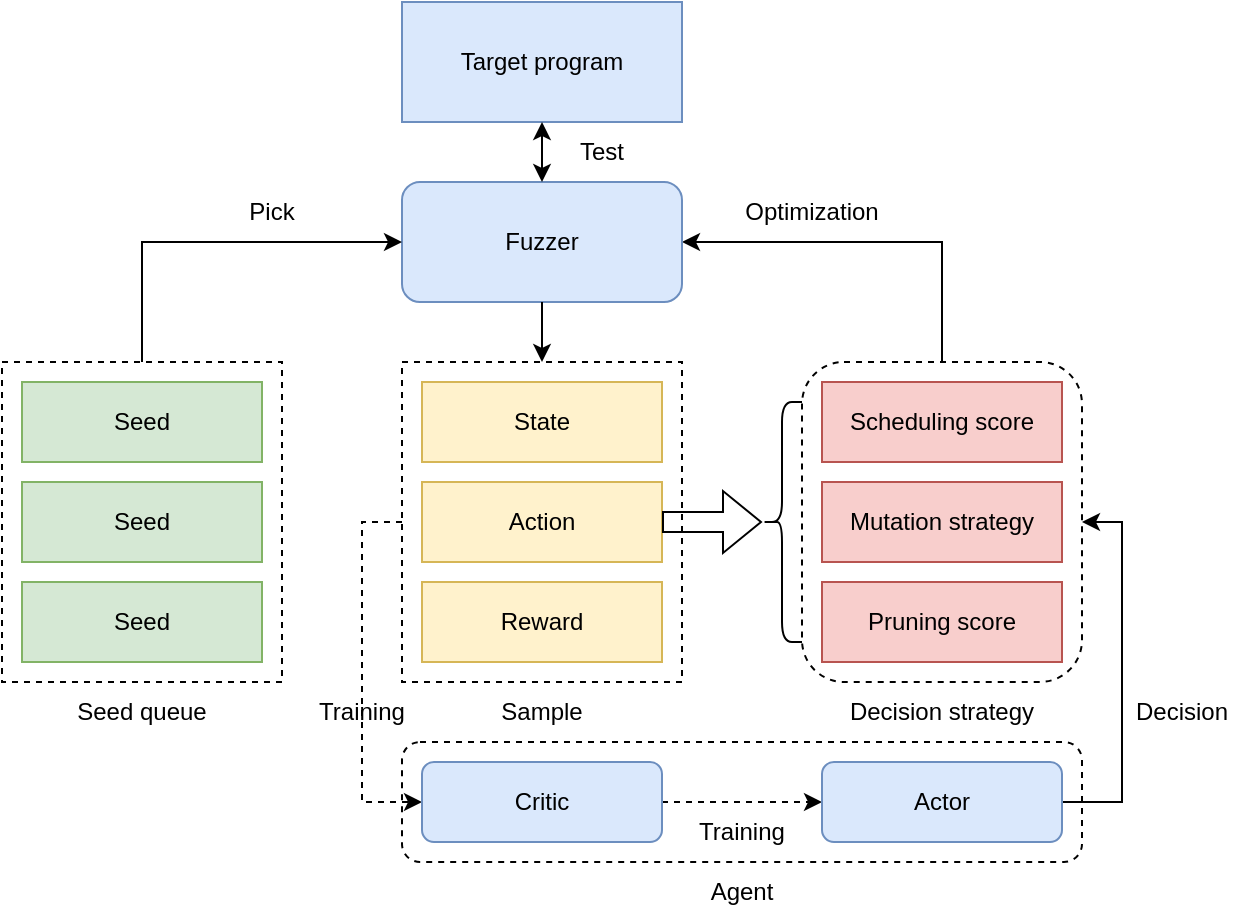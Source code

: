 <mxfile version="26.2.2" pages="14">
  <diagram name="overview" id="C_Njgvp_fGRwSVElaJBX">
    <mxGraphModel dx="1821" dy="473" grid="1" gridSize="10" guides="1" tooltips="1" connect="1" arrows="1" fold="1" page="1" pageScale="1" pageWidth="1169" pageHeight="827" math="0" shadow="0">
      <root>
        <mxCell id="0" />
        <mxCell id="1" parent="0" />
        <mxCell id="7FX8cl4sf95XjNrE-PIb-22" value="" style="rounded=1;whiteSpace=wrap;html=1;dashed=1;" vertex="1" parent="1">
          <mxGeometry x="120" y="550" width="340" height="60" as="geometry" />
        </mxCell>
        <mxCell id="7FX8cl4sf95XjNrE-PIb-35" style="edgeStyle=orthogonalEdgeStyle;rounded=0;orthogonalLoop=1;jettySize=auto;html=1;exitX=0;exitY=0.5;exitDx=0;exitDy=0;entryX=0;entryY=0.5;entryDx=0;entryDy=0;dashed=1;" edge="1" parent="1" source="7FX8cl4sf95XjNrE-PIb-25" target="7FX8cl4sf95XjNrE-PIb-8">
          <mxGeometry relative="1" as="geometry" />
        </mxCell>
        <mxCell id="7FX8cl4sf95XjNrE-PIb-25" value="" style="rounded=0;whiteSpace=wrap;html=1;dashed=1;" vertex="1" parent="1">
          <mxGeometry x="120" y="360" width="140" height="160" as="geometry" />
        </mxCell>
        <mxCell id="7FX8cl4sf95XjNrE-PIb-18" value="" style="rounded=0;whiteSpace=wrap;html=1;dashed=1;" vertex="1" parent="1">
          <mxGeometry x="-80" y="360" width="140" height="160" as="geometry" />
        </mxCell>
        <mxCell id="7FX8cl4sf95XjNrE-PIb-39" style="edgeStyle=orthogonalEdgeStyle;rounded=0;orthogonalLoop=1;jettySize=auto;html=1;exitX=0.5;exitY=0;exitDx=0;exitDy=0;entryX=1;entryY=0.5;entryDx=0;entryDy=0;" edge="1" parent="1" source="7FX8cl4sf95XjNrE-PIb-13" target="7FX8cl4sf95XjNrE-PIb-1">
          <mxGeometry relative="1" as="geometry" />
        </mxCell>
        <mxCell id="7FX8cl4sf95XjNrE-PIb-13" value="" style="rounded=1;whiteSpace=wrap;html=1;dashed=1;" vertex="1" parent="1">
          <mxGeometry x="320" y="360" width="140" height="160" as="geometry" />
        </mxCell>
        <mxCell id="7FX8cl4sf95XjNrE-PIb-1" value="Fuzzer" style="rounded=1;whiteSpace=wrap;html=1;fillColor=#dae8fc;strokeColor=#6c8ebf;" vertex="1" parent="1">
          <mxGeometry x="120" y="270" width="140" height="60" as="geometry" />
        </mxCell>
        <mxCell id="7FX8cl4sf95XjNrE-PIb-6" value="Scheduling score" style="rounded=0;whiteSpace=wrap;html=1;fillColor=#f8cecc;strokeColor=#b85450;" vertex="1" parent="1">
          <mxGeometry x="330" y="370" width="120" height="40" as="geometry" />
        </mxCell>
        <mxCell id="7FX8cl4sf95XjNrE-PIb-7" value="State" style="rounded=0;whiteSpace=wrap;html=1;fillColor=#fff2cc;strokeColor=#d6b656;" vertex="1" parent="1">
          <mxGeometry x="130" y="370" width="120" height="40" as="geometry" />
        </mxCell>
        <mxCell id="7FX8cl4sf95XjNrE-PIb-36" style="edgeStyle=orthogonalEdgeStyle;rounded=0;orthogonalLoop=1;jettySize=auto;html=1;exitX=1;exitY=0.5;exitDx=0;exitDy=0;entryX=0;entryY=0.5;entryDx=0;entryDy=0;dashed=1;" edge="1" parent="1" source="7FX8cl4sf95XjNrE-PIb-8" target="7FX8cl4sf95XjNrE-PIb-9">
          <mxGeometry relative="1" as="geometry" />
        </mxCell>
        <mxCell id="7FX8cl4sf95XjNrE-PIb-8" value="Critic" style="rounded=1;whiteSpace=wrap;html=1;fillColor=#dae8fc;strokeColor=#6c8ebf;" vertex="1" parent="1">
          <mxGeometry x="130" y="560" width="120" height="40" as="geometry" />
        </mxCell>
        <mxCell id="7FX8cl4sf95XjNrE-PIb-38" style="edgeStyle=orthogonalEdgeStyle;rounded=0;orthogonalLoop=1;jettySize=auto;html=1;exitX=1;exitY=0.5;exitDx=0;exitDy=0;entryX=1;entryY=0.5;entryDx=0;entryDy=0;" edge="1" parent="1" source="7FX8cl4sf95XjNrE-PIb-9" target="7FX8cl4sf95XjNrE-PIb-13">
          <mxGeometry relative="1" as="geometry">
            <Array as="points">
              <mxPoint x="480" y="580" />
              <mxPoint x="480" y="440" />
            </Array>
          </mxGeometry>
        </mxCell>
        <mxCell id="7FX8cl4sf95XjNrE-PIb-9" value="Actor" style="rounded=1;whiteSpace=wrap;html=1;fillColor=#dae8fc;strokeColor=#6c8ebf;" vertex="1" parent="1">
          <mxGeometry x="330" y="560" width="120" height="40" as="geometry" />
        </mxCell>
        <mxCell id="7FX8cl4sf95XjNrE-PIb-10" value="Mutation strategy" style="rounded=0;whiteSpace=wrap;html=1;fillColor=#f8cecc;strokeColor=#b85450;" vertex="1" parent="1">
          <mxGeometry x="330" y="420" width="120" height="40" as="geometry" />
        </mxCell>
        <mxCell id="7FX8cl4sf95XjNrE-PIb-11" value="Pruning score" style="rounded=0;whiteSpace=wrap;html=1;fillColor=#f8cecc;strokeColor=#b85450;" vertex="1" parent="1">
          <mxGeometry x="330" y="470" width="120" height="40" as="geometry" />
        </mxCell>
        <mxCell id="7FX8cl4sf95XjNrE-PIb-14" value="Seed" style="rounded=0;whiteSpace=wrap;html=1;fillColor=#d5e8d4;strokeColor=#82b366;" vertex="1" parent="1">
          <mxGeometry x="-70" y="370" width="120" height="40" as="geometry" />
        </mxCell>
        <mxCell id="7FX8cl4sf95XjNrE-PIb-27" style="edgeStyle=orthogonalEdgeStyle;rounded=0;orthogonalLoop=1;jettySize=auto;html=1;exitX=0.5;exitY=1;exitDx=0;exitDy=0;entryX=0.5;entryY=0;entryDx=0;entryDy=0;" edge="1" parent="1" source="7FX8cl4sf95XjNrE-PIb-1" target="7FX8cl4sf95XjNrE-PIb-25">
          <mxGeometry relative="1" as="geometry">
            <mxPoint x="190" y="340" as="sourcePoint" />
          </mxGeometry>
        </mxCell>
        <mxCell id="7FX8cl4sf95XjNrE-PIb-16" value="Seed" style="rounded=0;whiteSpace=wrap;html=1;fillColor=#d5e8d4;strokeColor=#82b366;" vertex="1" parent="1">
          <mxGeometry x="-70" y="420" width="120" height="40" as="geometry" />
        </mxCell>
        <mxCell id="7FX8cl4sf95XjNrE-PIb-29" style="rounded=0;orthogonalLoop=1;jettySize=auto;html=1;entryX=0;entryY=0.5;entryDx=0;entryDy=0;exitX=0.5;exitY=0;exitDx=0;exitDy=0;edgeStyle=orthogonalEdgeStyle;" edge="1" parent="1" source="7FX8cl4sf95XjNrE-PIb-18" target="7FX8cl4sf95XjNrE-PIb-1">
          <mxGeometry relative="1" as="geometry" />
        </mxCell>
        <mxCell id="7FX8cl4sf95XjNrE-PIb-17" value="Seed" style="rounded=0;whiteSpace=wrap;html=1;fillColor=#d5e8d4;strokeColor=#82b366;" vertex="1" parent="1">
          <mxGeometry x="-70" y="470" width="120" height="40" as="geometry" />
        </mxCell>
        <mxCell id="7FX8cl4sf95XjNrE-PIb-19" value="Target program" style="rounded=0;whiteSpace=wrap;html=1;fillColor=#dae8fc;strokeColor=#6c8ebf;" vertex="1" parent="1">
          <mxGeometry x="120" y="180" width="140" height="60" as="geometry" />
        </mxCell>
        <mxCell id="7FX8cl4sf95XjNrE-PIb-20" value="Action" style="rounded=0;whiteSpace=wrap;html=1;fillColor=#fff2cc;strokeColor=#d6b656;" vertex="1" parent="1">
          <mxGeometry x="130" y="420" width="120" height="40" as="geometry" />
        </mxCell>
        <mxCell id="7FX8cl4sf95XjNrE-PIb-24" value="Reward" style="rounded=0;whiteSpace=wrap;html=1;fillColor=#fff2cc;strokeColor=#d6b656;" vertex="1" parent="1">
          <mxGeometry x="130" y="470" width="120" height="40" as="geometry" />
        </mxCell>
        <mxCell id="7FX8cl4sf95XjNrE-PIb-42" value="" style="endArrow=classic;startArrow=classic;html=1;rounded=0;entryX=0.5;entryY=1;entryDx=0;entryDy=0;exitX=0.5;exitY=0;exitDx=0;exitDy=0;" edge="1" parent="1" source="7FX8cl4sf95XjNrE-PIb-1" target="7FX8cl4sf95XjNrE-PIb-19">
          <mxGeometry width="50" height="50" relative="1" as="geometry">
            <mxPoint x="140" y="200" as="sourcePoint" />
            <mxPoint x="190" y="150" as="targetPoint" />
          </mxGeometry>
        </mxCell>
        <mxCell id="7FX8cl4sf95XjNrE-PIb-44" value="" style="shape=curlyBracket;whiteSpace=wrap;html=1;rounded=1;labelPosition=left;verticalLabelPosition=middle;align=right;verticalAlign=middle;" vertex="1" parent="1">
          <mxGeometry x="300" y="380" width="20" height="120" as="geometry" />
        </mxCell>
        <mxCell id="7FX8cl4sf95XjNrE-PIb-46" value="" style="endArrow=classic;html=1;rounded=0;exitX=1;exitY=0.5;exitDx=0;exitDy=0;entryX=0;entryY=0.5;entryDx=0;entryDy=0;entryPerimeter=0;shape=flexArrow;" edge="1" parent="1" source="7FX8cl4sf95XjNrE-PIb-20" target="7FX8cl4sf95XjNrE-PIb-44">
          <mxGeometry width="50" height="50" relative="1" as="geometry">
            <mxPoint x="230" y="500" as="sourcePoint" />
            <mxPoint x="280" y="440" as="targetPoint" />
          </mxGeometry>
        </mxCell>
        <mxCell id="7FX8cl4sf95XjNrE-PIb-48" value="Sample" style="text;html=1;align=center;verticalAlign=middle;whiteSpace=wrap;rounded=0;" vertex="1" parent="1">
          <mxGeometry x="120" y="520" width="140" height="30" as="geometry" />
        </mxCell>
        <mxCell id="7FX8cl4sf95XjNrE-PIb-49" value="Decision strategy" style="text;html=1;align=center;verticalAlign=middle;whiteSpace=wrap;rounded=0;" vertex="1" parent="1">
          <mxGeometry x="320" y="520" width="140" height="30" as="geometry" />
        </mxCell>
        <mxCell id="7FX8cl4sf95XjNrE-PIb-53" value="Training" style="text;html=1;align=center;verticalAlign=middle;whiteSpace=wrap;rounded=0;" vertex="1" parent="1">
          <mxGeometry x="70" y="520" width="60" height="30" as="geometry" />
        </mxCell>
        <mxCell id="7FX8cl4sf95XjNrE-PIb-54" value="Training" style="text;html=1;align=center;verticalAlign=middle;whiteSpace=wrap;rounded=0;" vertex="1" parent="1">
          <mxGeometry x="250" y="580" width="80" height="30" as="geometry" />
        </mxCell>
        <mxCell id="7FX8cl4sf95XjNrE-PIb-55" value="Decision" style="text;html=1;align=center;verticalAlign=middle;whiteSpace=wrap;rounded=0;" vertex="1" parent="1">
          <mxGeometry x="480" y="520" width="60" height="30" as="geometry" />
        </mxCell>
        <mxCell id="7FX8cl4sf95XjNrE-PIb-56" value="Optimization" style="text;html=1;align=center;verticalAlign=middle;whiteSpace=wrap;rounded=0;" vertex="1" parent="1">
          <mxGeometry x="260" y="270" width="130" height="30" as="geometry" />
        </mxCell>
        <mxCell id="7FX8cl4sf95XjNrE-PIb-57" value="Pick" style="text;html=1;align=center;verticalAlign=middle;whiteSpace=wrap;rounded=0;" vertex="1" parent="1">
          <mxGeometry x="-10" y="270" width="130" height="30" as="geometry" />
        </mxCell>
        <mxCell id="7FX8cl4sf95XjNrE-PIb-58" value="Test" style="text;html=1;align=center;verticalAlign=middle;whiteSpace=wrap;rounded=0;" vertex="1" parent="1">
          <mxGeometry x="190" y="240" width="60" height="30" as="geometry" />
        </mxCell>
        <mxCell id="7FX8cl4sf95XjNrE-PIb-59" value="Seed queue" style="text;html=1;align=center;verticalAlign=middle;whiteSpace=wrap;rounded=0;" vertex="1" parent="1">
          <mxGeometry x="-80" y="520" width="140" height="30" as="geometry" />
        </mxCell>
        <mxCell id="Wh4ScJh1vnn2WGtEerml-1" value="Agent" style="text;html=1;align=center;verticalAlign=middle;whiteSpace=wrap;rounded=0;" vertex="1" parent="1">
          <mxGeometry x="220" y="610" width="140" height="30" as="geometry" />
        </mxCell>
      </root>
    </mxGraphModel>
  </diagram>
  <diagram id="ee1i0r0qF23oH8XHakp2" name="state">
    <mxGraphModel dx="1436" dy="844" grid="1" gridSize="10" guides="1" tooltips="1" connect="1" arrows="1" fold="1" page="1" pageScale="1" pageWidth="1169" pageHeight="827" math="0" shadow="0">
      <root>
        <mxCell id="0" />
        <mxCell id="1" parent="0" />
        <mxCell id="UKB0N4zYUzELb_wKpjy--3" style="edgeStyle=orthogonalEdgeStyle;rounded=0;orthogonalLoop=1;jettySize=auto;html=1;exitX=0;exitY=0.5;exitDx=0;exitDy=0;entryX=0;entryY=0.5;entryDx=0;entryDy=0;" edge="1" parent="1" target="UKB0N4zYUzELb_wKpjy--1">
          <mxGeometry relative="1" as="geometry">
            <mxPoint x="490" y="400" as="targetPoint" />
            <mxPoint x="450" y="399.977" as="sourcePoint" />
          </mxGeometry>
        </mxCell>
        <mxCell id="UKB0N4zYUzELb_wKpjy--1" value="" style="rounded=1;whiteSpace=wrap;html=1;fillColor=#dae8fc;strokeColor=#6c8ebf;" vertex="1" parent="1">
          <mxGeometry x="500" y="230" width="180" height="340" as="geometry" />
        </mxCell>
        <mxCell id="NbxlgtUQDIS6ITHJbCVf-1" value="" style="shape=table;startSize=0;container=1;collapsible=0;childLayout=tableLayout;fontSize=16;fillColor=#f5f5f5;fontColor=#333333;strokeColor=#666666;" parent="1" vertex="1">
          <mxGeometry x="120" y="240" width="90" height="90" as="geometry" />
        </mxCell>
        <mxCell id="NbxlgtUQDIS6ITHJbCVf-2" value="" style="shape=tableRow;horizontal=0;startSize=0;swimlaneHead=0;swimlaneBody=0;strokeColor=inherit;top=0;left=0;bottom=0;right=0;collapsible=0;dropTarget=0;fillColor=none;points=[[0,0.5],[1,0.5]];portConstraint=eastwest;fontSize=16;" parent="NbxlgtUQDIS6ITHJbCVf-1" vertex="1">
          <mxGeometry width="90" height="30" as="geometry" />
        </mxCell>
        <mxCell id="NbxlgtUQDIS6ITHJbCVf-3" value="" style="shape=partialRectangle;html=1;whiteSpace=wrap;connectable=0;strokeColor=inherit;overflow=hidden;fillColor=none;top=0;left=0;bottom=0;right=0;pointerEvents=1;fontSize=16;" parent="NbxlgtUQDIS6ITHJbCVf-2" vertex="1">
          <mxGeometry width="29" height="30" as="geometry">
            <mxRectangle width="29" height="30" as="alternateBounds" />
          </mxGeometry>
        </mxCell>
        <mxCell id="NbxlgtUQDIS6ITHJbCVf-4" value="" style="shape=partialRectangle;html=1;whiteSpace=wrap;connectable=0;strokeColor=inherit;overflow=hidden;fillColor=none;top=0;left=0;bottom=0;right=0;pointerEvents=1;fontSize=16;" parent="NbxlgtUQDIS6ITHJbCVf-2" vertex="1">
          <mxGeometry x="29" width="33" height="30" as="geometry">
            <mxRectangle width="33" height="30" as="alternateBounds" />
          </mxGeometry>
        </mxCell>
        <mxCell id="NbxlgtUQDIS6ITHJbCVf-5" value="" style="shape=partialRectangle;html=1;whiteSpace=wrap;connectable=0;strokeColor=inherit;overflow=hidden;fillColor=none;top=0;left=0;bottom=0;right=0;pointerEvents=1;fontSize=16;" parent="NbxlgtUQDIS6ITHJbCVf-2" vertex="1">
          <mxGeometry x="62" width="28" height="30" as="geometry">
            <mxRectangle width="28" height="30" as="alternateBounds" />
          </mxGeometry>
        </mxCell>
        <mxCell id="NbxlgtUQDIS6ITHJbCVf-6" value="" style="shape=tableRow;horizontal=0;startSize=0;swimlaneHead=0;swimlaneBody=0;strokeColor=inherit;top=0;left=0;bottom=0;right=0;collapsible=0;dropTarget=0;fillColor=none;points=[[0,0.5],[1,0.5]];portConstraint=eastwest;fontSize=16;" parent="NbxlgtUQDIS6ITHJbCVf-1" vertex="1">
          <mxGeometry y="30" width="90" height="30" as="geometry" />
        </mxCell>
        <mxCell id="NbxlgtUQDIS6ITHJbCVf-7" value="" style="shape=partialRectangle;html=1;whiteSpace=wrap;connectable=0;strokeColor=inherit;overflow=hidden;fillColor=none;top=0;left=0;bottom=0;right=0;pointerEvents=1;fontSize=16;" parent="NbxlgtUQDIS6ITHJbCVf-6" vertex="1">
          <mxGeometry width="29" height="30" as="geometry">
            <mxRectangle width="29" height="30" as="alternateBounds" />
          </mxGeometry>
        </mxCell>
        <mxCell id="NbxlgtUQDIS6ITHJbCVf-8" value="" style="shape=partialRectangle;html=1;whiteSpace=wrap;connectable=0;strokeColor=inherit;overflow=hidden;fillColor=none;top=0;left=0;bottom=0;right=0;pointerEvents=1;fontSize=16;" parent="NbxlgtUQDIS6ITHJbCVf-6" vertex="1">
          <mxGeometry x="29" width="33" height="30" as="geometry">
            <mxRectangle width="33" height="30" as="alternateBounds" />
          </mxGeometry>
        </mxCell>
        <mxCell id="NbxlgtUQDIS6ITHJbCVf-9" value="" style="shape=partialRectangle;html=1;whiteSpace=wrap;connectable=0;strokeColor=inherit;overflow=hidden;fillColor=none;top=0;left=0;bottom=0;right=0;pointerEvents=1;fontSize=16;" parent="NbxlgtUQDIS6ITHJbCVf-6" vertex="1">
          <mxGeometry x="62" width="28" height="30" as="geometry">
            <mxRectangle width="28" height="30" as="alternateBounds" />
          </mxGeometry>
        </mxCell>
        <mxCell id="NbxlgtUQDIS6ITHJbCVf-10" value="" style="shape=tableRow;horizontal=0;startSize=0;swimlaneHead=0;swimlaneBody=0;strokeColor=inherit;top=0;left=0;bottom=0;right=0;collapsible=0;dropTarget=0;fillColor=none;points=[[0,0.5],[1,0.5]];portConstraint=eastwest;fontSize=16;" parent="NbxlgtUQDIS6ITHJbCVf-1" vertex="1">
          <mxGeometry y="60" width="90" height="30" as="geometry" />
        </mxCell>
        <mxCell id="NbxlgtUQDIS6ITHJbCVf-11" value="" style="shape=partialRectangle;html=1;whiteSpace=wrap;connectable=0;strokeColor=inherit;overflow=hidden;fillColor=none;top=0;left=0;bottom=0;right=0;pointerEvents=1;fontSize=16;" parent="NbxlgtUQDIS6ITHJbCVf-10" vertex="1">
          <mxGeometry width="29" height="30" as="geometry">
            <mxRectangle width="29" height="30" as="alternateBounds" />
          </mxGeometry>
        </mxCell>
        <mxCell id="NbxlgtUQDIS6ITHJbCVf-12" value="" style="shape=partialRectangle;html=1;whiteSpace=wrap;connectable=0;strokeColor=inherit;overflow=hidden;fillColor=none;top=0;left=0;bottom=0;right=0;pointerEvents=1;fontSize=16;" parent="NbxlgtUQDIS6ITHJbCVf-10" vertex="1">
          <mxGeometry x="29" width="33" height="30" as="geometry">
            <mxRectangle width="33" height="30" as="alternateBounds" />
          </mxGeometry>
        </mxCell>
        <mxCell id="NbxlgtUQDIS6ITHJbCVf-13" value="" style="shape=partialRectangle;html=1;whiteSpace=wrap;connectable=0;strokeColor=inherit;overflow=hidden;fillColor=none;top=0;left=0;bottom=0;right=0;pointerEvents=1;fontSize=16;" parent="NbxlgtUQDIS6ITHJbCVf-10" vertex="1">
          <mxGeometry x="62" width="28" height="30" as="geometry">
            <mxRectangle width="28" height="30" as="alternateBounds" />
          </mxGeometry>
        </mxCell>
        <mxCell id="NbxlgtUQDIS6ITHJbCVf-14" value="" style="shape=table;startSize=0;container=1;collapsible=0;childLayout=tableLayout;fontSize=16;fillColor=#f5f5f5;fontColor=#333333;strokeColor=#666666;" parent="1" vertex="1">
          <mxGeometry x="120" y="360" width="90" height="90" as="geometry" />
        </mxCell>
        <mxCell id="NbxlgtUQDIS6ITHJbCVf-15" value="" style="shape=tableRow;horizontal=0;startSize=0;swimlaneHead=0;swimlaneBody=0;strokeColor=inherit;top=0;left=0;bottom=0;right=0;collapsible=0;dropTarget=0;fillColor=none;points=[[0,0.5],[1,0.5]];portConstraint=eastwest;fontSize=16;" parent="NbxlgtUQDIS6ITHJbCVf-14" vertex="1">
          <mxGeometry width="90" height="30" as="geometry" />
        </mxCell>
        <mxCell id="NbxlgtUQDIS6ITHJbCVf-16" value="" style="shape=partialRectangle;html=1;whiteSpace=wrap;connectable=0;strokeColor=inherit;overflow=hidden;fillColor=none;top=0;left=0;bottom=0;right=0;pointerEvents=1;fontSize=16;" parent="NbxlgtUQDIS6ITHJbCVf-15" vertex="1">
          <mxGeometry width="29" height="30" as="geometry">
            <mxRectangle width="29" height="30" as="alternateBounds" />
          </mxGeometry>
        </mxCell>
        <mxCell id="NbxlgtUQDIS6ITHJbCVf-17" value="" style="shape=partialRectangle;html=1;whiteSpace=wrap;connectable=0;strokeColor=inherit;overflow=hidden;fillColor=none;top=0;left=0;bottom=0;right=0;pointerEvents=1;fontSize=16;" parent="NbxlgtUQDIS6ITHJbCVf-15" vertex="1">
          <mxGeometry x="29" width="33" height="30" as="geometry">
            <mxRectangle width="33" height="30" as="alternateBounds" />
          </mxGeometry>
        </mxCell>
        <mxCell id="NbxlgtUQDIS6ITHJbCVf-18" value="" style="shape=partialRectangle;html=1;whiteSpace=wrap;connectable=0;strokeColor=inherit;overflow=hidden;fillColor=none;top=0;left=0;bottom=0;right=0;pointerEvents=1;fontSize=16;" parent="NbxlgtUQDIS6ITHJbCVf-15" vertex="1">
          <mxGeometry x="62" width="28" height="30" as="geometry">
            <mxRectangle width="28" height="30" as="alternateBounds" />
          </mxGeometry>
        </mxCell>
        <mxCell id="NbxlgtUQDIS6ITHJbCVf-19" value="" style="shape=tableRow;horizontal=0;startSize=0;swimlaneHead=0;swimlaneBody=0;strokeColor=inherit;top=0;left=0;bottom=0;right=0;collapsible=0;dropTarget=0;fillColor=none;points=[[0,0.5],[1,0.5]];portConstraint=eastwest;fontSize=16;" parent="NbxlgtUQDIS6ITHJbCVf-14" vertex="1">
          <mxGeometry y="30" width="90" height="30" as="geometry" />
        </mxCell>
        <mxCell id="NbxlgtUQDIS6ITHJbCVf-20" value="" style="shape=partialRectangle;html=1;whiteSpace=wrap;connectable=0;strokeColor=inherit;overflow=hidden;fillColor=none;top=0;left=0;bottom=0;right=0;pointerEvents=1;fontSize=16;" parent="NbxlgtUQDIS6ITHJbCVf-19" vertex="1">
          <mxGeometry width="29" height="30" as="geometry">
            <mxRectangle width="29" height="30" as="alternateBounds" />
          </mxGeometry>
        </mxCell>
        <mxCell id="NbxlgtUQDIS6ITHJbCVf-21" value="" style="shape=partialRectangle;html=1;whiteSpace=wrap;connectable=0;strokeColor=inherit;overflow=hidden;fillColor=none;top=0;left=0;bottom=0;right=0;pointerEvents=1;fontSize=16;" parent="NbxlgtUQDIS6ITHJbCVf-19" vertex="1">
          <mxGeometry x="29" width="33" height="30" as="geometry">
            <mxRectangle width="33" height="30" as="alternateBounds" />
          </mxGeometry>
        </mxCell>
        <mxCell id="NbxlgtUQDIS6ITHJbCVf-22" value="" style="shape=partialRectangle;html=1;whiteSpace=wrap;connectable=0;strokeColor=inherit;overflow=hidden;fillColor=none;top=0;left=0;bottom=0;right=0;pointerEvents=1;fontSize=16;" parent="NbxlgtUQDIS6ITHJbCVf-19" vertex="1">
          <mxGeometry x="62" width="28" height="30" as="geometry">
            <mxRectangle width="28" height="30" as="alternateBounds" />
          </mxGeometry>
        </mxCell>
        <mxCell id="NbxlgtUQDIS6ITHJbCVf-23" value="" style="shape=tableRow;horizontal=0;startSize=0;swimlaneHead=0;swimlaneBody=0;strokeColor=inherit;top=0;left=0;bottom=0;right=0;collapsible=0;dropTarget=0;fillColor=none;points=[[0,0.5],[1,0.5]];portConstraint=eastwest;fontSize=16;" parent="NbxlgtUQDIS6ITHJbCVf-14" vertex="1">
          <mxGeometry y="60" width="90" height="30" as="geometry" />
        </mxCell>
        <mxCell id="NbxlgtUQDIS6ITHJbCVf-24" value="" style="shape=partialRectangle;html=1;whiteSpace=wrap;connectable=0;strokeColor=inherit;overflow=hidden;fillColor=none;top=0;left=0;bottom=0;right=0;pointerEvents=1;fontSize=16;" parent="NbxlgtUQDIS6ITHJbCVf-23" vertex="1">
          <mxGeometry width="29" height="30" as="geometry">
            <mxRectangle width="29" height="30" as="alternateBounds" />
          </mxGeometry>
        </mxCell>
        <mxCell id="NbxlgtUQDIS6ITHJbCVf-25" value="" style="shape=partialRectangle;html=1;whiteSpace=wrap;connectable=0;strokeColor=inherit;overflow=hidden;fillColor=none;top=0;left=0;bottom=0;right=0;pointerEvents=1;fontSize=16;" parent="NbxlgtUQDIS6ITHJbCVf-23" vertex="1">
          <mxGeometry x="29" width="33" height="30" as="geometry">
            <mxRectangle width="33" height="30" as="alternateBounds" />
          </mxGeometry>
        </mxCell>
        <mxCell id="NbxlgtUQDIS6ITHJbCVf-26" value="" style="shape=partialRectangle;html=1;whiteSpace=wrap;connectable=0;strokeColor=inherit;overflow=hidden;fillColor=none;top=0;left=0;bottom=0;right=0;pointerEvents=1;fontSize=16;" parent="NbxlgtUQDIS6ITHJbCVf-23" vertex="1">
          <mxGeometry x="62" width="28" height="30" as="geometry">
            <mxRectangle width="28" height="30" as="alternateBounds" />
          </mxGeometry>
        </mxCell>
        <mxCell id="NbxlgtUQDIS6ITHJbCVf-53" value="" style="shape=note;size=20;whiteSpace=wrap;html=1;fillColor=#f5f5f5;strokeColor=#666666;fontColor=#333333;" parent="1" vertex="1">
          <mxGeometry x="120" y="490" width="90" height="90" as="geometry" />
        </mxCell>
        <mxCell id="NbxlgtUQDIS6ITHJbCVf-55" value="" style="shape=table;startSize=0;container=1;collapsible=0;childLayout=tableLayout;fontSize=16;fillColor=#f5f5f5;fontColor=#333333;strokeColor=#666666;" parent="1" vertex="1">
          <mxGeometry x="280" y="330" width="160" height="150" as="geometry" />
        </mxCell>
        <mxCell id="NbxlgtUQDIS6ITHJbCVf-56" value="" style="shape=tableRow;horizontal=0;startSize=0;swimlaneHead=0;swimlaneBody=0;strokeColor=inherit;top=0;left=0;bottom=0;right=0;collapsible=0;dropTarget=0;fillColor=none;points=[[0,0.5],[1,0.5]];portConstraint=eastwest;fontSize=16;" parent="NbxlgtUQDIS6ITHJbCVf-55" vertex="1">
          <mxGeometry width="160" height="50" as="geometry" />
        </mxCell>
        <mxCell id="NbxlgtUQDIS6ITHJbCVf-57" value="" style="shape=partialRectangle;html=1;whiteSpace=wrap;connectable=0;strokeColor=inherit;overflow=hidden;fillColor=none;top=0;left=0;bottom=0;right=0;pointerEvents=1;fontSize=16;" parent="NbxlgtUQDIS6ITHJbCVf-56" vertex="1">
          <mxGeometry width="53" height="50" as="geometry">
            <mxRectangle width="53" height="50" as="alternateBounds" />
          </mxGeometry>
        </mxCell>
        <mxCell id="NbxlgtUQDIS6ITHJbCVf-58" value="" style="shape=partialRectangle;html=1;whiteSpace=wrap;connectable=0;strokeColor=inherit;overflow=hidden;fillColor=none;top=0;left=0;bottom=0;right=0;pointerEvents=1;fontSize=16;" parent="NbxlgtUQDIS6ITHJbCVf-56" vertex="1">
          <mxGeometry x="53" width="57" height="50" as="geometry">
            <mxRectangle width="57" height="50" as="alternateBounds" />
          </mxGeometry>
        </mxCell>
        <mxCell id="NbxlgtUQDIS6ITHJbCVf-59" value="" style="shape=partialRectangle;html=1;whiteSpace=wrap;connectable=0;strokeColor=inherit;overflow=hidden;fillColor=none;top=0;left=0;bottom=0;right=0;pointerEvents=1;fontSize=16;" parent="NbxlgtUQDIS6ITHJbCVf-56" vertex="1">
          <mxGeometry x="110" width="50" height="50" as="geometry">
            <mxRectangle width="50" height="50" as="alternateBounds" />
          </mxGeometry>
        </mxCell>
        <mxCell id="NbxlgtUQDIS6ITHJbCVf-60" value="" style="shape=tableRow;horizontal=0;startSize=0;swimlaneHead=0;swimlaneBody=0;strokeColor=inherit;top=0;left=0;bottom=0;right=0;collapsible=0;dropTarget=0;fillColor=none;points=[[0,0.5],[1,0.5]];portConstraint=eastwest;fontSize=16;" parent="NbxlgtUQDIS6ITHJbCVf-55" vertex="1">
          <mxGeometry y="50" width="160" height="50" as="geometry" />
        </mxCell>
        <mxCell id="NbxlgtUQDIS6ITHJbCVf-61" value="" style="shape=partialRectangle;html=1;whiteSpace=wrap;connectable=0;strokeColor=inherit;overflow=hidden;fillColor=none;top=0;left=0;bottom=0;right=0;pointerEvents=1;fontSize=16;" parent="NbxlgtUQDIS6ITHJbCVf-60" vertex="1">
          <mxGeometry width="53" height="50" as="geometry">
            <mxRectangle width="53" height="50" as="alternateBounds" />
          </mxGeometry>
        </mxCell>
        <mxCell id="NbxlgtUQDIS6ITHJbCVf-62" value="" style="shape=partialRectangle;html=1;whiteSpace=wrap;connectable=0;strokeColor=inherit;overflow=hidden;fillColor=none;top=0;left=0;bottom=0;right=0;pointerEvents=1;fontSize=16;" parent="NbxlgtUQDIS6ITHJbCVf-60" vertex="1">
          <mxGeometry x="53" width="57" height="50" as="geometry">
            <mxRectangle width="57" height="50" as="alternateBounds" />
          </mxGeometry>
        </mxCell>
        <mxCell id="NbxlgtUQDIS6ITHJbCVf-63" value="" style="shape=partialRectangle;html=1;whiteSpace=wrap;connectable=0;strokeColor=inherit;overflow=hidden;fillColor=none;top=0;left=0;bottom=0;right=0;pointerEvents=1;fontSize=16;" parent="NbxlgtUQDIS6ITHJbCVf-60" vertex="1">
          <mxGeometry x="110" width="50" height="50" as="geometry">
            <mxRectangle width="50" height="50" as="alternateBounds" />
          </mxGeometry>
        </mxCell>
        <mxCell id="NbxlgtUQDIS6ITHJbCVf-64" value="" style="shape=tableRow;horizontal=0;startSize=0;swimlaneHead=0;swimlaneBody=0;strokeColor=inherit;top=0;left=0;bottom=0;right=0;collapsible=0;dropTarget=0;fillColor=none;points=[[0,0.5],[1,0.5]];portConstraint=eastwest;fontSize=16;" parent="NbxlgtUQDIS6ITHJbCVf-55" vertex="1">
          <mxGeometry y="100" width="160" height="50" as="geometry" />
        </mxCell>
        <mxCell id="NbxlgtUQDIS6ITHJbCVf-65" value="" style="shape=partialRectangle;html=1;whiteSpace=wrap;connectable=0;strokeColor=inherit;overflow=hidden;fillColor=none;top=0;left=0;bottom=0;right=0;pointerEvents=1;fontSize=16;" parent="NbxlgtUQDIS6ITHJbCVf-64" vertex="1">
          <mxGeometry width="53" height="50" as="geometry">
            <mxRectangle width="53" height="50" as="alternateBounds" />
          </mxGeometry>
        </mxCell>
        <mxCell id="NbxlgtUQDIS6ITHJbCVf-66" value="" style="shape=partialRectangle;html=1;whiteSpace=wrap;connectable=0;strokeColor=inherit;overflow=hidden;fillColor=none;top=0;left=0;bottom=0;right=0;pointerEvents=1;fontSize=16;" parent="NbxlgtUQDIS6ITHJbCVf-64" vertex="1">
          <mxGeometry x="53" width="57" height="50" as="geometry">
            <mxRectangle width="57" height="50" as="alternateBounds" />
          </mxGeometry>
        </mxCell>
        <mxCell id="NbxlgtUQDIS6ITHJbCVf-67" value="" style="shape=partialRectangle;html=1;whiteSpace=wrap;connectable=0;strokeColor=inherit;overflow=hidden;fillColor=none;top=0;left=0;bottom=0;right=0;pointerEvents=1;fontSize=16;" parent="NbxlgtUQDIS6ITHJbCVf-64" vertex="1">
          <mxGeometry x="110" width="50" height="50" as="geometry">
            <mxRectangle width="50" height="50" as="alternateBounds" />
          </mxGeometry>
        </mxCell>
        <mxCell id="NbxlgtUQDIS6ITHJbCVf-68" value="" style="shape=table;startSize=0;container=1;collapsible=0;childLayout=tableLayout;fontSize=16;fillColor=#f5f5f5;fontColor=#333333;strokeColor=#666666;" parent="1" vertex="1">
          <mxGeometry x="290" y="340" width="150" height="150" as="geometry" />
        </mxCell>
        <mxCell id="NbxlgtUQDIS6ITHJbCVf-69" value="" style="shape=tableRow;horizontal=0;startSize=0;swimlaneHead=0;swimlaneBody=0;strokeColor=inherit;top=0;left=0;bottom=0;right=0;collapsible=0;dropTarget=0;fillColor=none;points=[[0,0.5],[1,0.5]];portConstraint=eastwest;fontSize=16;" parent="NbxlgtUQDIS6ITHJbCVf-68" vertex="1">
          <mxGeometry width="150" height="50" as="geometry" />
        </mxCell>
        <mxCell id="NbxlgtUQDIS6ITHJbCVf-70" value="" style="shape=partialRectangle;html=1;whiteSpace=wrap;connectable=0;strokeColor=inherit;overflow=hidden;fillColor=none;top=0;left=0;bottom=0;right=0;pointerEvents=1;fontSize=16;" parent="NbxlgtUQDIS6ITHJbCVf-69" vertex="1">
          <mxGeometry width="50" height="50" as="geometry">
            <mxRectangle width="50" height="50" as="alternateBounds" />
          </mxGeometry>
        </mxCell>
        <mxCell id="NbxlgtUQDIS6ITHJbCVf-71" value="" style="shape=partialRectangle;html=1;whiteSpace=wrap;connectable=0;strokeColor=inherit;overflow=hidden;fillColor=none;top=0;left=0;bottom=0;right=0;pointerEvents=1;fontSize=16;" parent="NbxlgtUQDIS6ITHJbCVf-69" vertex="1">
          <mxGeometry x="50" width="60" height="50" as="geometry">
            <mxRectangle width="60" height="50" as="alternateBounds" />
          </mxGeometry>
        </mxCell>
        <mxCell id="NbxlgtUQDIS6ITHJbCVf-72" value="" style="shape=partialRectangle;html=1;whiteSpace=wrap;connectable=0;strokeColor=inherit;overflow=hidden;fillColor=none;top=0;left=0;bottom=0;right=0;pointerEvents=1;fontSize=16;" parent="NbxlgtUQDIS6ITHJbCVf-69" vertex="1">
          <mxGeometry x="110" width="40" height="50" as="geometry">
            <mxRectangle width="40" height="50" as="alternateBounds" />
          </mxGeometry>
        </mxCell>
        <mxCell id="NbxlgtUQDIS6ITHJbCVf-73" value="" style="shape=tableRow;horizontal=0;startSize=0;swimlaneHead=0;swimlaneBody=0;strokeColor=inherit;top=0;left=0;bottom=0;right=0;collapsible=0;dropTarget=0;fillColor=none;points=[[0,0.5],[1,0.5]];portConstraint=eastwest;fontSize=16;" parent="NbxlgtUQDIS6ITHJbCVf-68" vertex="1">
          <mxGeometry y="50" width="150" height="50" as="geometry" />
        </mxCell>
        <mxCell id="NbxlgtUQDIS6ITHJbCVf-74" value="" style="shape=partialRectangle;html=1;whiteSpace=wrap;connectable=0;strokeColor=inherit;overflow=hidden;fillColor=none;top=0;left=0;bottom=0;right=0;pointerEvents=1;fontSize=16;" parent="NbxlgtUQDIS6ITHJbCVf-73" vertex="1">
          <mxGeometry width="50" height="50" as="geometry">
            <mxRectangle width="50" height="50" as="alternateBounds" />
          </mxGeometry>
        </mxCell>
        <mxCell id="NbxlgtUQDIS6ITHJbCVf-75" value="" style="shape=partialRectangle;html=1;whiteSpace=wrap;connectable=0;strokeColor=inherit;overflow=hidden;fillColor=none;top=0;left=0;bottom=0;right=0;pointerEvents=1;fontSize=16;" parent="NbxlgtUQDIS6ITHJbCVf-73" vertex="1">
          <mxGeometry x="50" width="60" height="50" as="geometry">
            <mxRectangle width="60" height="50" as="alternateBounds" />
          </mxGeometry>
        </mxCell>
        <mxCell id="NbxlgtUQDIS6ITHJbCVf-76" value="" style="shape=partialRectangle;html=1;whiteSpace=wrap;connectable=0;strokeColor=inherit;overflow=hidden;fillColor=none;top=0;left=0;bottom=0;right=0;pointerEvents=1;fontSize=16;" parent="NbxlgtUQDIS6ITHJbCVf-73" vertex="1">
          <mxGeometry x="110" width="40" height="50" as="geometry">
            <mxRectangle width="40" height="50" as="alternateBounds" />
          </mxGeometry>
        </mxCell>
        <mxCell id="NbxlgtUQDIS6ITHJbCVf-77" value="" style="shape=tableRow;horizontal=0;startSize=0;swimlaneHead=0;swimlaneBody=0;strokeColor=inherit;top=0;left=0;bottom=0;right=0;collapsible=0;dropTarget=0;fillColor=none;points=[[0,0.5],[1,0.5]];portConstraint=eastwest;fontSize=16;" parent="NbxlgtUQDIS6ITHJbCVf-68" vertex="1">
          <mxGeometry y="100" width="150" height="50" as="geometry" />
        </mxCell>
        <mxCell id="NbxlgtUQDIS6ITHJbCVf-78" value="" style="shape=partialRectangle;html=1;whiteSpace=wrap;connectable=0;strokeColor=inherit;overflow=hidden;fillColor=none;top=0;left=0;bottom=0;right=0;pointerEvents=1;fontSize=16;" parent="NbxlgtUQDIS6ITHJbCVf-77" vertex="1">
          <mxGeometry width="50" height="50" as="geometry">
            <mxRectangle width="50" height="50" as="alternateBounds" />
          </mxGeometry>
        </mxCell>
        <mxCell id="NbxlgtUQDIS6ITHJbCVf-79" value="" style="shape=partialRectangle;html=1;whiteSpace=wrap;connectable=0;strokeColor=inherit;overflow=hidden;fillColor=none;top=0;left=0;bottom=0;right=0;pointerEvents=1;fontSize=16;" parent="NbxlgtUQDIS6ITHJbCVf-77" vertex="1">
          <mxGeometry x="50" width="60" height="50" as="geometry">
            <mxRectangle width="60" height="50" as="alternateBounds" />
          </mxGeometry>
        </mxCell>
        <mxCell id="NbxlgtUQDIS6ITHJbCVf-80" value="" style="shape=partialRectangle;html=1;whiteSpace=wrap;connectable=0;strokeColor=inherit;overflow=hidden;fillColor=none;top=0;left=0;bottom=0;right=0;pointerEvents=1;fontSize=16;" parent="NbxlgtUQDIS6ITHJbCVf-77" vertex="1">
          <mxGeometry x="110" width="40" height="50" as="geometry">
            <mxRectangle width="40" height="50" as="alternateBounds" />
          </mxGeometry>
        </mxCell>
        <mxCell id="NbxlgtUQDIS6ITHJbCVf-81" value="" style="shape=table;startSize=0;container=1;collapsible=0;childLayout=tableLayout;fontSize=16;fillColor=#f5f5f5;fontColor=#333333;strokeColor=#666666;" parent="1" vertex="1">
          <mxGeometry x="300" y="350" width="150" height="150" as="geometry" />
        </mxCell>
        <mxCell id="NbxlgtUQDIS6ITHJbCVf-82" value="" style="shape=tableRow;horizontal=0;startSize=0;swimlaneHead=0;swimlaneBody=0;strokeColor=inherit;top=0;left=0;bottom=0;right=0;collapsible=0;dropTarget=0;fillColor=none;points=[[0,0.5],[1,0.5]];portConstraint=eastwest;fontSize=16;" parent="NbxlgtUQDIS6ITHJbCVf-81" vertex="1">
          <mxGeometry width="150" height="50" as="geometry" />
        </mxCell>
        <mxCell id="NbxlgtUQDIS6ITHJbCVf-83" value="" style="shape=partialRectangle;html=1;whiteSpace=wrap;connectable=0;strokeColor=inherit;overflow=hidden;fillColor=none;top=0;left=0;bottom=0;right=0;pointerEvents=1;fontSize=16;" parent="NbxlgtUQDIS6ITHJbCVf-82" vertex="1">
          <mxGeometry width="50" height="50" as="geometry">
            <mxRectangle width="50" height="50" as="alternateBounds" />
          </mxGeometry>
        </mxCell>
        <mxCell id="NbxlgtUQDIS6ITHJbCVf-84" value="" style="shape=partialRectangle;html=1;whiteSpace=wrap;connectable=0;strokeColor=inherit;overflow=hidden;fillColor=none;top=0;left=0;bottom=0;right=0;pointerEvents=1;fontSize=16;" parent="NbxlgtUQDIS6ITHJbCVf-82" vertex="1">
          <mxGeometry x="50" width="53" height="50" as="geometry">
            <mxRectangle width="53" height="50" as="alternateBounds" />
          </mxGeometry>
        </mxCell>
        <mxCell id="NbxlgtUQDIS6ITHJbCVf-85" value="" style="shape=partialRectangle;html=1;whiteSpace=wrap;connectable=0;strokeColor=inherit;overflow=hidden;fillColor=none;top=0;left=0;bottom=0;right=0;pointerEvents=1;fontSize=16;" parent="NbxlgtUQDIS6ITHJbCVf-82" vertex="1">
          <mxGeometry x="103" width="47" height="50" as="geometry">
            <mxRectangle width="47" height="50" as="alternateBounds" />
          </mxGeometry>
        </mxCell>
        <mxCell id="NbxlgtUQDIS6ITHJbCVf-86" value="" style="shape=tableRow;horizontal=0;startSize=0;swimlaneHead=0;swimlaneBody=0;strokeColor=inherit;top=0;left=0;bottom=0;right=0;collapsible=0;dropTarget=0;fillColor=none;points=[[0,0.5],[1,0.5]];portConstraint=eastwest;fontSize=16;" parent="NbxlgtUQDIS6ITHJbCVf-81" vertex="1">
          <mxGeometry y="50" width="150" height="50" as="geometry" />
        </mxCell>
        <mxCell id="NbxlgtUQDIS6ITHJbCVf-87" value="" style="shape=partialRectangle;html=1;whiteSpace=wrap;connectable=0;strokeColor=inherit;overflow=hidden;fillColor=none;top=0;left=0;bottom=0;right=0;pointerEvents=1;fontSize=16;" parent="NbxlgtUQDIS6ITHJbCVf-86" vertex="1">
          <mxGeometry width="50" height="50" as="geometry">
            <mxRectangle width="50" height="50" as="alternateBounds" />
          </mxGeometry>
        </mxCell>
        <mxCell id="NbxlgtUQDIS6ITHJbCVf-88" value="" style="shape=partialRectangle;html=1;whiteSpace=wrap;connectable=0;strokeColor=inherit;overflow=hidden;fillColor=none;top=0;left=0;bottom=0;right=0;pointerEvents=1;fontSize=16;" parent="NbxlgtUQDIS6ITHJbCVf-86" vertex="1">
          <mxGeometry x="50" width="53" height="50" as="geometry">
            <mxRectangle width="53" height="50" as="alternateBounds" />
          </mxGeometry>
        </mxCell>
        <mxCell id="NbxlgtUQDIS6ITHJbCVf-89" value="" style="shape=partialRectangle;html=1;whiteSpace=wrap;connectable=0;strokeColor=inherit;overflow=hidden;fillColor=none;top=0;left=0;bottom=0;right=0;pointerEvents=1;fontSize=16;" parent="NbxlgtUQDIS6ITHJbCVf-86" vertex="1">
          <mxGeometry x="103" width="47" height="50" as="geometry">
            <mxRectangle width="47" height="50" as="alternateBounds" />
          </mxGeometry>
        </mxCell>
        <mxCell id="NbxlgtUQDIS6ITHJbCVf-90" value="" style="shape=tableRow;horizontal=0;startSize=0;swimlaneHead=0;swimlaneBody=0;strokeColor=inherit;top=0;left=0;bottom=0;right=0;collapsible=0;dropTarget=0;fillColor=none;points=[[0,0.5],[1,0.5]];portConstraint=eastwest;fontSize=16;" parent="NbxlgtUQDIS6ITHJbCVf-81" vertex="1">
          <mxGeometry y="100" width="150" height="50" as="geometry" />
        </mxCell>
        <mxCell id="NbxlgtUQDIS6ITHJbCVf-91" value="" style="shape=partialRectangle;html=1;whiteSpace=wrap;connectable=0;strokeColor=inherit;overflow=hidden;fillColor=none;top=0;left=0;bottom=0;right=0;pointerEvents=1;fontSize=16;" parent="NbxlgtUQDIS6ITHJbCVf-90" vertex="1">
          <mxGeometry width="50" height="50" as="geometry">
            <mxRectangle width="50" height="50" as="alternateBounds" />
          </mxGeometry>
        </mxCell>
        <mxCell id="NbxlgtUQDIS6ITHJbCVf-92" value="" style="shape=partialRectangle;html=1;whiteSpace=wrap;connectable=0;strokeColor=inherit;overflow=hidden;fillColor=none;top=0;left=0;bottom=0;right=0;pointerEvents=1;fontSize=16;" parent="NbxlgtUQDIS6ITHJbCVf-90" vertex="1">
          <mxGeometry x="50" width="53" height="50" as="geometry">
            <mxRectangle width="53" height="50" as="alternateBounds" />
          </mxGeometry>
        </mxCell>
        <mxCell id="NbxlgtUQDIS6ITHJbCVf-93" value="" style="shape=partialRectangle;html=1;whiteSpace=wrap;connectable=0;strokeColor=inherit;overflow=hidden;fillColor=none;top=0;left=0;bottom=0;right=0;pointerEvents=1;fontSize=16;" parent="NbxlgtUQDIS6ITHJbCVf-90" vertex="1">
          <mxGeometry x="103" width="47" height="50" as="geometry">
            <mxRectangle width="47" height="50" as="alternateBounds" />
          </mxGeometry>
        </mxCell>
        <mxCell id="NbxlgtUQDIS6ITHJbCVf-94" value="" style="endArrow=none;html=1;rounded=0;exitX=1;exitY=0.5;exitDx=0;exitDy=0;entryX=0;entryY=0.5;entryDx=0;entryDy=0;endFill=0;" parent="1" source="NbxlgtUQDIS6ITHJbCVf-6" target="NbxlgtUQDIS6ITHJbCVf-60" edge="1">
          <mxGeometry width="50" height="50" relative="1" as="geometry">
            <mxPoint x="360" y="380" as="sourcePoint" />
            <mxPoint x="410" y="330" as="targetPoint" />
          </mxGeometry>
        </mxCell>
        <mxCell id="NbxlgtUQDIS6ITHJbCVf-95" value="" style="endArrow=none;html=1;rounded=0;exitX=1;exitY=0.5;exitDx=0;exitDy=0;entryX=0;entryY=0.5;entryDx=0;entryDy=0;endFill=0;" parent="1" source="NbxlgtUQDIS6ITHJbCVf-19" target="NbxlgtUQDIS6ITHJbCVf-60" edge="1">
          <mxGeometry width="50" height="50" relative="1" as="geometry">
            <mxPoint x="210" y="290" as="sourcePoint" />
            <mxPoint x="290" y="400" as="targetPoint" />
          </mxGeometry>
        </mxCell>
        <mxCell id="NbxlgtUQDIS6ITHJbCVf-96" value="" style="endArrow=none;html=1;rounded=0;exitX=0;exitY=0;exitDx=120;exitDy=50;entryX=0;entryY=0.5;entryDx=0;entryDy=0;exitPerimeter=0;endFill=0;" parent="1" source="NbxlgtUQDIS6ITHJbCVf-53" target="NbxlgtUQDIS6ITHJbCVf-60" edge="1">
          <mxGeometry width="50" height="50" relative="1" as="geometry">
            <mxPoint x="210" y="400" as="sourcePoint" />
            <mxPoint x="290" y="400" as="targetPoint" />
          </mxGeometry>
        </mxCell>
        <mxCell id="NbxlgtUQDIS6ITHJbCVf-98" value="seed bitmap" style="text;html=1;align=center;verticalAlign=middle;whiteSpace=wrap;rounded=0;fontSize=17;" parent="1" vertex="1">
          <mxGeometry x="105" y="330" width="120" height="30" as="geometry" />
        </mxCell>
        <mxCell id="NbxlgtUQDIS6ITHJbCVf-99" value="global bitmap" style="text;html=1;align=center;verticalAlign=middle;whiteSpace=wrap;rounded=0;fontSize=17;" parent="1" vertex="1">
          <mxGeometry x="105" y="450" width="120" height="30" as="geometry" />
        </mxCell>
        <mxCell id="NbxlgtUQDIS6ITHJbCVf-100" value="sample bytes" style="text;html=1;align=center;verticalAlign=middle;whiteSpace=wrap;rounded=0;fontSize=18;" parent="1" vertex="1">
          <mxGeometry x="105" y="580" width="120" height="30" as="geometry" />
        </mxCell>
        <mxCell id="NbxlgtUQDIS6ITHJbCVf-101" value="visual state image" style="text;html=1;align=center;verticalAlign=middle;whiteSpace=wrap;rounded=0;fontSize=17;" parent="1" vertex="1">
          <mxGeometry x="292.5" y="500" width="145" height="30" as="geometry" />
        </mxCell>
        <mxCell id="NbxlgtUQDIS6ITHJbCVf-146" style="edgeStyle=orthogonalEdgeStyle;rounded=0;orthogonalLoop=1;jettySize=auto;html=1;exitX=1;exitY=0.5;exitDx=0;exitDy=0;entryX=0;entryY=0.5;entryDx=0;entryDy=0;" parent="1" source="NbxlgtUQDIS6ITHJbCVf-103" target="NbxlgtUQDIS6ITHJbCVf-104" edge="1">
          <mxGeometry relative="1" as="geometry" />
        </mxCell>
        <mxCell id="NbxlgtUQDIS6ITHJbCVf-149" style="edgeStyle=orthogonalEdgeStyle;rounded=0;orthogonalLoop=1;jettySize=auto;html=1;exitX=0.5;exitY=0;exitDx=0;exitDy=0;entryX=0.5;entryY=0;entryDx=0;entryDy=0;" parent="1" source="NbxlgtUQDIS6ITHJbCVf-103" target="NbxlgtUQDIS6ITHJbCVf-105" edge="1">
          <mxGeometry relative="1" as="geometry">
            <Array as="points">
              <mxPoint x="530" y="250" />
              <mxPoint x="650" y="250" />
            </Array>
          </mxGeometry>
        </mxCell>
        <mxCell id="NbxlgtUQDIS6ITHJbCVf-103" value="conv" style="rounded=1;whiteSpace=wrap;html=1;fontSize=17;" parent="1" vertex="1">
          <mxGeometry x="510" y="265" width="40" height="285" as="geometry" />
        </mxCell>
        <mxCell id="NbxlgtUQDIS6ITHJbCVf-147" style="edgeStyle=orthogonalEdgeStyle;rounded=0;orthogonalLoop=1;jettySize=auto;html=1;exitX=1;exitY=0.5;exitDx=0;exitDy=0;entryX=0;entryY=0.5;entryDx=0;entryDy=0;" parent="1" source="NbxlgtUQDIS6ITHJbCVf-104" target="NbxlgtUQDIS6ITHJbCVf-105" edge="1">
          <mxGeometry relative="1" as="geometry" />
        </mxCell>
        <mxCell id="NbxlgtUQDIS6ITHJbCVf-104" value="conv" style="rounded=1;whiteSpace=wrap;html=1;fontSize=18;" parent="1" vertex="1">
          <mxGeometry x="570" y="265" width="40" height="285" as="geometry" />
        </mxCell>
        <mxCell id="NbxlgtUQDIS6ITHJbCVf-105" value="conv" style="rounded=1;whiteSpace=wrap;html=1;fontSize=18;" parent="1" vertex="1">
          <mxGeometry x="630" y="265" width="40" height="285" as="geometry" />
        </mxCell>
        <mxCell id="NbxlgtUQDIS6ITHJbCVf-152" value="" style="shape=table;startSize=0;container=1;collapsible=0;childLayout=tableLayout;fontSize=16;fillColor=#f8cecc;strokeColor=#b85450;" parent="1" vertex="1">
          <mxGeometry x="720" y="240" width="42" height="320" as="geometry" />
        </mxCell>
        <mxCell id="NbxlgtUQDIS6ITHJbCVf-153" value="" style="shape=tableRow;horizontal=0;startSize=0;swimlaneHead=0;swimlaneBody=0;strokeColor=inherit;top=0;left=0;bottom=0;right=0;collapsible=0;dropTarget=0;fillColor=none;points=[[0,0.5],[1,0.5]];portConstraint=eastwest;fontSize=16;" parent="NbxlgtUQDIS6ITHJbCVf-152" vertex="1">
          <mxGeometry width="42" height="40" as="geometry" />
        </mxCell>
        <mxCell id="NbxlgtUQDIS6ITHJbCVf-154" value="" style="shape=partialRectangle;html=1;whiteSpace=wrap;connectable=0;strokeColor=inherit;overflow=hidden;fillColor=none;top=0;left=0;bottom=0;right=0;pointerEvents=1;fontSize=16;" parent="NbxlgtUQDIS6ITHJbCVf-153" vertex="1">
          <mxGeometry width="42" height="40" as="geometry">
            <mxRectangle width="42" height="40" as="alternateBounds" />
          </mxGeometry>
        </mxCell>
        <mxCell id="NbxlgtUQDIS6ITHJbCVf-165" style="shape=tableRow;horizontal=0;startSize=0;swimlaneHead=0;swimlaneBody=0;strokeColor=inherit;top=0;left=0;bottom=0;right=0;collapsible=0;dropTarget=0;fillColor=none;points=[[0,0.5],[1,0.5]];portConstraint=eastwest;fontSize=16;" parent="NbxlgtUQDIS6ITHJbCVf-152" vertex="1">
          <mxGeometry y="40" width="42" height="40" as="geometry" />
        </mxCell>
        <mxCell id="NbxlgtUQDIS6ITHJbCVf-166" style="shape=partialRectangle;html=1;whiteSpace=wrap;connectable=0;strokeColor=inherit;overflow=hidden;fillColor=none;top=0;left=0;bottom=0;right=0;pointerEvents=1;fontSize=16;" parent="NbxlgtUQDIS6ITHJbCVf-165" vertex="1">
          <mxGeometry width="42" height="40" as="geometry">
            <mxRectangle width="42" height="40" as="alternateBounds" />
          </mxGeometry>
        </mxCell>
        <mxCell id="NbxlgtUQDIS6ITHJbCVf-167" style="shape=tableRow;horizontal=0;startSize=0;swimlaneHead=0;swimlaneBody=0;strokeColor=inherit;top=0;left=0;bottom=0;right=0;collapsible=0;dropTarget=0;fillColor=none;points=[[0,0.5],[1,0.5]];portConstraint=eastwest;fontSize=16;" parent="NbxlgtUQDIS6ITHJbCVf-152" vertex="1">
          <mxGeometry y="80" width="42" height="40" as="geometry" />
        </mxCell>
        <mxCell id="NbxlgtUQDIS6ITHJbCVf-168" style="shape=partialRectangle;html=1;whiteSpace=wrap;connectable=0;strokeColor=inherit;overflow=hidden;fillColor=none;top=0;left=0;bottom=0;right=0;pointerEvents=1;fontSize=16;" parent="NbxlgtUQDIS6ITHJbCVf-167" vertex="1">
          <mxGeometry width="42" height="40" as="geometry">
            <mxRectangle width="42" height="40" as="alternateBounds" />
          </mxGeometry>
        </mxCell>
        <mxCell id="NbxlgtUQDIS6ITHJbCVf-169" style="shape=tableRow;horizontal=0;startSize=0;swimlaneHead=0;swimlaneBody=0;strokeColor=inherit;top=0;left=0;bottom=0;right=0;collapsible=0;dropTarget=0;fillColor=none;points=[[0,0.5],[1,0.5]];portConstraint=eastwest;fontSize=16;" parent="NbxlgtUQDIS6ITHJbCVf-152" vertex="1">
          <mxGeometry y="120" width="42" height="40" as="geometry" />
        </mxCell>
        <mxCell id="NbxlgtUQDIS6ITHJbCVf-170" style="shape=partialRectangle;html=1;whiteSpace=wrap;connectable=0;strokeColor=inherit;overflow=hidden;fillColor=none;top=0;left=0;bottom=0;right=0;pointerEvents=1;fontSize=16;" parent="NbxlgtUQDIS6ITHJbCVf-169" vertex="1">
          <mxGeometry width="42" height="40" as="geometry">
            <mxRectangle width="42" height="40" as="alternateBounds" />
          </mxGeometry>
        </mxCell>
        <mxCell id="NbxlgtUQDIS6ITHJbCVf-171" style="shape=tableRow;horizontal=0;startSize=0;swimlaneHead=0;swimlaneBody=0;strokeColor=inherit;top=0;left=0;bottom=0;right=0;collapsible=0;dropTarget=0;fillColor=none;points=[[0,0.5],[1,0.5]];portConstraint=eastwest;fontSize=16;" parent="NbxlgtUQDIS6ITHJbCVf-152" vertex="1">
          <mxGeometry y="160" width="42" height="40" as="geometry" />
        </mxCell>
        <mxCell id="NbxlgtUQDIS6ITHJbCVf-172" style="shape=partialRectangle;html=1;whiteSpace=wrap;connectable=0;strokeColor=inherit;overflow=hidden;fillColor=none;top=0;left=0;bottom=0;right=0;pointerEvents=1;fontSize=16;" parent="NbxlgtUQDIS6ITHJbCVf-171" vertex="1">
          <mxGeometry width="42" height="40" as="geometry">
            <mxRectangle width="42" height="40" as="alternateBounds" />
          </mxGeometry>
        </mxCell>
        <mxCell id="NbxlgtUQDIS6ITHJbCVf-173" style="shape=tableRow;horizontal=0;startSize=0;swimlaneHead=0;swimlaneBody=0;strokeColor=inherit;top=0;left=0;bottom=0;right=0;collapsible=0;dropTarget=0;fillColor=none;points=[[0,0.5],[1,0.5]];portConstraint=eastwest;fontSize=16;" parent="NbxlgtUQDIS6ITHJbCVf-152" vertex="1">
          <mxGeometry y="200" width="42" height="40" as="geometry" />
        </mxCell>
        <mxCell id="NbxlgtUQDIS6ITHJbCVf-174" style="shape=partialRectangle;html=1;whiteSpace=wrap;connectable=0;strokeColor=inherit;overflow=hidden;fillColor=none;top=0;left=0;bottom=0;right=0;pointerEvents=1;fontSize=16;" parent="NbxlgtUQDIS6ITHJbCVf-173" vertex="1">
          <mxGeometry width="42" height="40" as="geometry">
            <mxRectangle width="42" height="40" as="alternateBounds" />
          </mxGeometry>
        </mxCell>
        <mxCell id="NbxlgtUQDIS6ITHJbCVf-175" style="shape=tableRow;horizontal=0;startSize=0;swimlaneHead=0;swimlaneBody=0;strokeColor=inherit;top=0;left=0;bottom=0;right=0;collapsible=0;dropTarget=0;fillColor=none;points=[[0,0.5],[1,0.5]];portConstraint=eastwest;fontSize=16;" parent="NbxlgtUQDIS6ITHJbCVf-152" vertex="1">
          <mxGeometry y="240" width="42" height="40" as="geometry" />
        </mxCell>
        <mxCell id="NbxlgtUQDIS6ITHJbCVf-176" style="shape=partialRectangle;html=1;whiteSpace=wrap;connectable=0;strokeColor=inherit;overflow=hidden;fillColor=none;top=0;left=0;bottom=0;right=0;pointerEvents=1;fontSize=16;" parent="NbxlgtUQDIS6ITHJbCVf-175" vertex="1">
          <mxGeometry width="42" height="40" as="geometry">
            <mxRectangle width="42" height="40" as="alternateBounds" />
          </mxGeometry>
        </mxCell>
        <mxCell id="NbxlgtUQDIS6ITHJbCVf-177" style="shape=tableRow;horizontal=0;startSize=0;swimlaneHead=0;swimlaneBody=0;strokeColor=inherit;top=0;left=0;bottom=0;right=0;collapsible=0;dropTarget=0;fillColor=none;points=[[0,0.5],[1,0.5]];portConstraint=eastwest;fontSize=16;" parent="NbxlgtUQDIS6ITHJbCVf-152" vertex="1">
          <mxGeometry y="280" width="42" height="40" as="geometry" />
        </mxCell>
        <mxCell id="NbxlgtUQDIS6ITHJbCVf-178" style="shape=partialRectangle;html=1;whiteSpace=wrap;connectable=0;strokeColor=inherit;overflow=hidden;fillColor=none;top=0;left=0;bottom=0;right=0;pointerEvents=1;fontSize=16;" parent="NbxlgtUQDIS6ITHJbCVf-177" vertex="1">
          <mxGeometry width="42" height="40" as="geometry">
            <mxRectangle width="42" height="40" as="alternateBounds" />
          </mxGeometry>
        </mxCell>
        <mxCell id="NbxlgtUQDIS6ITHJbCVf-180" style="rounded=0;orthogonalLoop=1;jettySize=auto;html=1;exitX=1;exitY=0.5;exitDx=0;exitDy=0;" parent="1" edge="1">
          <mxGeometry relative="1" as="geometry">
            <mxPoint x="720" y="400" as="targetPoint" />
            <mxPoint x="680" y="400" as="sourcePoint" />
          </mxGeometry>
        </mxCell>
        <mxCell id="NbxlgtUQDIS6ITHJbCVf-181" value="ResNet" style="text;html=1;align=center;verticalAlign=middle;whiteSpace=wrap;rounded=0;fontSize=18;" parent="1" vertex="1">
          <mxGeometry x="530" y="580" width="120" height="30" as="geometry" />
        </mxCell>
        <mxCell id="NbxlgtUQDIS6ITHJbCVf-182" value="state vector" style="text;html=1;align=center;verticalAlign=middle;whiteSpace=wrap;rounded=0;fontSize=18;" parent="1" vertex="1">
          <mxGeometry x="681" y="580" width="120" height="30" as="geometry" />
        </mxCell>
      </root>
    </mxGraphModel>
  </diagram>
  <diagram name="state_new" id="MEBExroaBOuxtwQgfBnK">
    <mxGraphModel dx="1221" dy="717" grid="1" gridSize="10" guides="1" tooltips="1" connect="1" arrows="1" fold="1" page="1" pageScale="1" pageWidth="1169" pageHeight="827" math="0" shadow="0">
      <root>
        <mxCell id="6q-uNQn468Uf3whREyJu-0" />
        <mxCell id="6q-uNQn468Uf3whREyJu-1" parent="6q-uNQn468Uf3whREyJu-0" />
        <mxCell id="v392cXtD3hNslc1xTcoN-0" value="" style="rounded=1;whiteSpace=wrap;html=1;fillColor=#dae8fc;strokeColor=#6c8ebf;arcSize=9;fontSize=19;" vertex="1" parent="6q-uNQn468Uf3whREyJu-1">
          <mxGeometry x="510" y="320" width="180" height="190" as="geometry" />
        </mxCell>
        <mxCell id="6q-uNQn468Uf3whREyJu-3" value="" style="shape=table;startSize=0;container=1;collapsible=0;childLayout=tableLayout;fontSize=19;fillColor=#f5f5f5;strokeColor=#666666;fontColor=#333333;" parent="6q-uNQn468Uf3whREyJu-1" vertex="1">
          <mxGeometry x="150" y="233" width="100" height="97" as="geometry" />
        </mxCell>
        <mxCell id="6q-uNQn468Uf3whREyJu-4" value="" style="shape=tableRow;horizontal=0;startSize=0;swimlaneHead=0;swimlaneBody=0;strokeColor=#666666;top=0;left=0;bottom=0;right=0;collapsible=0;dropTarget=0;fillColor=#f5f5f5;points=[[0,0.5],[1,0.5]];portConstraint=eastwest;fontSize=19;fontColor=#333333;" parent="6q-uNQn468Uf3whREyJu-3" vertex="1">
          <mxGeometry width="100" height="34" as="geometry" />
        </mxCell>
        <mxCell id="6q-uNQn468Uf3whREyJu-5" value="" style="shape=partialRectangle;html=1;whiteSpace=wrap;connectable=0;strokeColor=#666666;overflow=hidden;fillColor=#f5f5f5;top=0;left=0;bottom=0;right=0;pointerEvents=1;fontSize=19;fontColor=#333333;" parent="6q-uNQn468Uf3whREyJu-4" vertex="1">
          <mxGeometry width="33" height="34" as="geometry">
            <mxRectangle width="33" height="34" as="alternateBounds" />
          </mxGeometry>
        </mxCell>
        <mxCell id="6q-uNQn468Uf3whREyJu-6" value="" style="shape=partialRectangle;html=1;whiteSpace=wrap;connectable=0;strokeColor=#666666;overflow=hidden;fillColor=#f5f5f5;top=0;left=0;bottom=0;right=0;pointerEvents=1;fontSize=19;fontColor=#333333;" parent="6q-uNQn468Uf3whREyJu-4" vertex="1">
          <mxGeometry x="33" width="36" height="34" as="geometry">
            <mxRectangle width="36" height="34" as="alternateBounds" />
          </mxGeometry>
        </mxCell>
        <mxCell id="6q-uNQn468Uf3whREyJu-7" value="" style="shape=partialRectangle;html=1;whiteSpace=wrap;connectable=0;strokeColor=#666666;overflow=hidden;fillColor=#f5f5f5;top=0;left=0;bottom=0;right=0;pointerEvents=1;fontSize=19;fontColor=#333333;" parent="6q-uNQn468Uf3whREyJu-4" vertex="1">
          <mxGeometry x="69" width="31" height="34" as="geometry">
            <mxRectangle width="31" height="34" as="alternateBounds" />
          </mxGeometry>
        </mxCell>
        <mxCell id="6q-uNQn468Uf3whREyJu-8" value="" style="shape=tableRow;horizontal=0;startSize=0;swimlaneHead=0;swimlaneBody=0;strokeColor=#666666;top=0;left=0;bottom=0;right=0;collapsible=0;dropTarget=0;fillColor=#f5f5f5;points=[[0,0.5],[1,0.5]];portConstraint=eastwest;fontSize=19;fontColor=#333333;" parent="6q-uNQn468Uf3whREyJu-3" vertex="1">
          <mxGeometry y="34" width="100" height="29" as="geometry" />
        </mxCell>
        <mxCell id="6q-uNQn468Uf3whREyJu-9" value="" style="shape=partialRectangle;html=1;whiteSpace=wrap;connectable=0;strokeColor=#666666;overflow=hidden;fillColor=#f5f5f5;top=0;left=0;bottom=0;right=0;pointerEvents=1;fontSize=19;fontColor=#333333;" parent="6q-uNQn468Uf3whREyJu-8" vertex="1">
          <mxGeometry width="33" height="29" as="geometry">
            <mxRectangle width="33" height="29" as="alternateBounds" />
          </mxGeometry>
        </mxCell>
        <mxCell id="6q-uNQn468Uf3whREyJu-10" value="" style="shape=partialRectangle;html=1;whiteSpace=wrap;connectable=0;strokeColor=#666666;overflow=hidden;fillColor=#f5f5f5;top=0;left=0;bottom=0;right=0;pointerEvents=1;fontSize=19;fontColor=#333333;" parent="6q-uNQn468Uf3whREyJu-8" vertex="1">
          <mxGeometry x="33" width="36" height="29" as="geometry">
            <mxRectangle width="36" height="29" as="alternateBounds" />
          </mxGeometry>
        </mxCell>
        <mxCell id="6q-uNQn468Uf3whREyJu-11" value="" style="shape=partialRectangle;html=1;whiteSpace=wrap;connectable=0;strokeColor=#666666;overflow=hidden;fillColor=#f5f5f5;top=0;left=0;bottom=0;right=0;pointerEvents=1;fontSize=19;fontColor=#333333;" parent="6q-uNQn468Uf3whREyJu-8" vertex="1">
          <mxGeometry x="69" width="31" height="29" as="geometry">
            <mxRectangle width="31" height="29" as="alternateBounds" />
          </mxGeometry>
        </mxCell>
        <mxCell id="6q-uNQn468Uf3whREyJu-12" value="" style="shape=tableRow;horizontal=0;startSize=0;swimlaneHead=0;swimlaneBody=0;strokeColor=#666666;top=0;left=0;bottom=0;right=0;collapsible=0;dropTarget=0;fillColor=#f5f5f5;points=[[0,0.5],[1,0.5]];portConstraint=eastwest;fontSize=19;fontColor=#333333;" parent="6q-uNQn468Uf3whREyJu-3" vertex="1">
          <mxGeometry y="63" width="100" height="34" as="geometry" />
        </mxCell>
        <mxCell id="6q-uNQn468Uf3whREyJu-13" value="" style="shape=partialRectangle;html=1;whiteSpace=wrap;connectable=0;strokeColor=#666666;overflow=hidden;fillColor=#f5f5f5;top=0;left=0;bottom=0;right=0;pointerEvents=1;fontSize=19;fontColor=#333333;" parent="6q-uNQn468Uf3whREyJu-12" vertex="1">
          <mxGeometry width="33" height="34" as="geometry">
            <mxRectangle width="33" height="34" as="alternateBounds" />
          </mxGeometry>
        </mxCell>
        <mxCell id="6q-uNQn468Uf3whREyJu-14" value="" style="shape=partialRectangle;html=1;whiteSpace=wrap;connectable=0;strokeColor=#666666;overflow=hidden;fillColor=#f5f5f5;top=0;left=0;bottom=0;right=0;pointerEvents=1;fontSize=19;fontColor=#333333;" parent="6q-uNQn468Uf3whREyJu-12" vertex="1">
          <mxGeometry x="33" width="36" height="34" as="geometry">
            <mxRectangle width="36" height="34" as="alternateBounds" />
          </mxGeometry>
        </mxCell>
        <mxCell id="6q-uNQn468Uf3whREyJu-15" value="" style="shape=partialRectangle;html=1;whiteSpace=wrap;connectable=0;strokeColor=#666666;overflow=hidden;fillColor=#f5f5f5;top=0;left=0;bottom=0;right=0;pointerEvents=1;fontSize=19;fontColor=#333333;" parent="6q-uNQn468Uf3whREyJu-12" vertex="1">
          <mxGeometry x="69" width="31" height="34" as="geometry">
            <mxRectangle width="31" height="34" as="alternateBounds" />
          </mxGeometry>
        </mxCell>
        <mxCell id="6q-uNQn468Uf3whREyJu-16" value="" style="shape=table;startSize=0;container=1;collapsible=0;childLayout=tableLayout;fontSize=19;fillColor=#f5f5f5;strokeColor=default;fontColor=#333333;labelBorderColor=default;swimlaneFillColor=none;" parent="6q-uNQn468Uf3whREyJu-1" vertex="1">
          <mxGeometry x="150" y="370" width="100" height="94" as="geometry" />
        </mxCell>
        <mxCell id="6q-uNQn468Uf3whREyJu-17" value="" style="shape=tableRow;horizontal=0;startSize=0;swimlaneHead=0;swimlaneBody=0;strokeColor=#666666;top=0;left=0;bottom=0;right=0;collapsible=0;dropTarget=0;fillColor=#f5f5f5;points=[[0,0.5],[1,0.5]];portConstraint=eastwest;fontSize=19;fontColor=#333333;" parent="6q-uNQn468Uf3whREyJu-16" vertex="1">
          <mxGeometry width="100" height="30" as="geometry" />
        </mxCell>
        <mxCell id="6q-uNQn468Uf3whREyJu-18" value="" style="shape=partialRectangle;html=1;whiteSpace=wrap;connectable=0;strokeColor=#666666;overflow=hidden;fillColor=#f5f5f5;top=0;left=0;bottom=0;right=0;pointerEvents=1;fontSize=19;fontColor=#333333;" parent="6q-uNQn468Uf3whREyJu-17" vertex="1">
          <mxGeometry width="30" height="30" as="geometry">
            <mxRectangle width="30" height="30" as="alternateBounds" />
          </mxGeometry>
        </mxCell>
        <mxCell id="6q-uNQn468Uf3whREyJu-19" value="" style="shape=partialRectangle;html=1;whiteSpace=wrap;connectable=0;strokeColor=#666666;overflow=hidden;fillColor=#f5f5f5;top=0;left=0;bottom=0;right=0;pointerEvents=1;fontSize=19;fontColor=#333333;labelBorderColor=default;" parent="6q-uNQn468Uf3whREyJu-17" vertex="1">
          <mxGeometry x="30" width="39" height="30" as="geometry">
            <mxRectangle width="39" height="30" as="alternateBounds" />
          </mxGeometry>
        </mxCell>
        <mxCell id="6q-uNQn468Uf3whREyJu-20" value="" style="shape=partialRectangle;html=1;whiteSpace=wrap;connectable=0;strokeColor=#666666;overflow=hidden;fillColor=#f5f5f5;top=0;left=0;bottom=0;right=0;pointerEvents=1;fontSize=19;fontColor=#333333;" parent="6q-uNQn468Uf3whREyJu-17" vertex="1">
          <mxGeometry x="69" width="31" height="30" as="geometry">
            <mxRectangle width="31" height="30" as="alternateBounds" />
          </mxGeometry>
        </mxCell>
        <mxCell id="6q-uNQn468Uf3whREyJu-21" value="" style="shape=tableRow;horizontal=0;startSize=0;swimlaneHead=0;swimlaneBody=0;strokeColor=#666666;top=0;left=0;bottom=0;right=0;collapsible=0;dropTarget=0;fillColor=#f5f5f5;points=[[0,0.5],[1,0.5]];portConstraint=eastwest;fontSize=19;fontColor=#333333;" parent="6q-uNQn468Uf3whREyJu-16" vertex="1">
          <mxGeometry y="30" width="100" height="31" as="geometry" />
        </mxCell>
        <mxCell id="6q-uNQn468Uf3whREyJu-22" value="" style="shape=partialRectangle;html=1;whiteSpace=wrap;connectable=0;strokeColor=#666666;overflow=hidden;fillColor=#f5f5f5;top=0;left=0;bottom=0;right=0;pointerEvents=1;fontSize=19;fontColor=#333333;" parent="6q-uNQn468Uf3whREyJu-21" vertex="1">
          <mxGeometry width="30" height="31" as="geometry">
            <mxRectangle width="30" height="31" as="alternateBounds" />
          </mxGeometry>
        </mxCell>
        <mxCell id="6q-uNQn468Uf3whREyJu-23" value="" style="shape=partialRectangle;html=1;whiteSpace=wrap;connectable=0;strokeColor=#666666;overflow=hidden;fillColor=#f5f5f5;top=0;left=0;bottom=0;right=0;pointerEvents=1;fontSize=19;fontColor=#333333;" parent="6q-uNQn468Uf3whREyJu-21" vertex="1">
          <mxGeometry x="30" width="39" height="31" as="geometry">
            <mxRectangle width="39" height="31" as="alternateBounds" />
          </mxGeometry>
        </mxCell>
        <mxCell id="6q-uNQn468Uf3whREyJu-24" value="" style="shape=partialRectangle;html=1;whiteSpace=wrap;connectable=0;strokeColor=#666666;overflow=hidden;fillColor=#f5f5f5;top=0;left=0;bottom=0;right=0;pointerEvents=1;fontSize=19;fontColor=#333333;" parent="6q-uNQn468Uf3whREyJu-21" vertex="1">
          <mxGeometry x="69" width="31" height="31" as="geometry">
            <mxRectangle width="31" height="31" as="alternateBounds" />
          </mxGeometry>
        </mxCell>
        <mxCell id="6q-uNQn468Uf3whREyJu-25" value="" style="shape=tableRow;horizontal=0;startSize=0;swimlaneHead=0;swimlaneBody=0;strokeColor=#666666;top=0;left=0;bottom=0;right=0;collapsible=0;dropTarget=0;fillColor=#f5f5f5;points=[[0,0.5],[1,0.5]];portConstraint=eastwest;fontSize=19;fontColor=#333333;" parent="6q-uNQn468Uf3whREyJu-16" vertex="1">
          <mxGeometry y="61" width="100" height="33" as="geometry" />
        </mxCell>
        <mxCell id="6q-uNQn468Uf3whREyJu-26" value="" style="shape=partialRectangle;html=1;whiteSpace=wrap;connectable=0;strokeColor=#666666;overflow=hidden;fillColor=#f5f5f5;top=0;left=0;bottom=0;right=0;pointerEvents=1;fontSize=19;fontColor=#333333;" parent="6q-uNQn468Uf3whREyJu-25" vertex="1">
          <mxGeometry width="30" height="33" as="geometry">
            <mxRectangle width="30" height="33" as="alternateBounds" />
          </mxGeometry>
        </mxCell>
        <mxCell id="6q-uNQn468Uf3whREyJu-27" value="" style="shape=partialRectangle;html=1;whiteSpace=wrap;connectable=0;strokeColor=#666666;overflow=hidden;fillColor=#f5f5f5;top=0;left=0;bottom=0;right=0;pointerEvents=1;fontSize=19;fontColor=#333333;" parent="6q-uNQn468Uf3whREyJu-25" vertex="1">
          <mxGeometry x="30" width="39" height="33" as="geometry">
            <mxRectangle width="39" height="33" as="alternateBounds" />
          </mxGeometry>
        </mxCell>
        <mxCell id="6q-uNQn468Uf3whREyJu-28" value="" style="shape=partialRectangle;html=1;whiteSpace=wrap;connectable=0;strokeColor=#666666;overflow=hidden;fillColor=#f5f5f5;top=0;left=0;bottom=0;right=0;pointerEvents=1;fontSize=19;fontColor=#333333;" parent="6q-uNQn468Uf3whREyJu-25" vertex="1">
          <mxGeometry x="69" width="31" height="33" as="geometry">
            <mxRectangle width="31" height="33" as="alternateBounds" />
          </mxGeometry>
        </mxCell>
        <mxCell id="6q-uNQn468Uf3whREyJu-29" value="" style="shape=note;size=20;whiteSpace=wrap;html=1;fillColor=#f5f5f5;strokeColor=#666666;fontSize=19;fontColor=#333333;" parent="6q-uNQn468Uf3whREyJu-1" vertex="1">
          <mxGeometry x="150" y="510" width="100" height="100" as="geometry" />
        </mxCell>
        <mxCell id="6q-uNQn468Uf3whREyJu-30" value="" style="shape=table;startSize=0;container=1;collapsible=0;childLayout=tableLayout;fontSize=19;fillColor=#f5f5f5;strokeColor=#666666;fontColor=#333333;" parent="6q-uNQn468Uf3whREyJu-1" vertex="1">
          <mxGeometry x="280" y="330" width="190" height="160" as="geometry" />
        </mxCell>
        <mxCell id="6q-uNQn468Uf3whREyJu-31" value="" style="shape=tableRow;horizontal=0;startSize=0;swimlaneHead=0;swimlaneBody=0;strokeColor=#d6b656;top=0;left=0;bottom=0;right=0;collapsible=0;dropTarget=0;fillColor=#fff2cc;points=[[0,0.5],[1,0.5]];portConstraint=eastwest;fontSize=19;" parent="6q-uNQn468Uf3whREyJu-30" vertex="1">
          <mxGeometry width="190" height="53" as="geometry" />
        </mxCell>
        <mxCell id="6q-uNQn468Uf3whREyJu-32" value="" style="shape=partialRectangle;html=1;whiteSpace=wrap;connectable=0;strokeColor=#666666;overflow=hidden;fillColor=#f5f5f5;top=0;left=0;bottom=0;right=0;pointerEvents=1;fontSize=19;fontColor=#333333;" parent="6q-uNQn468Uf3whREyJu-31" vertex="1">
          <mxGeometry width="63" height="53" as="geometry">
            <mxRectangle width="63" height="53" as="alternateBounds" />
          </mxGeometry>
        </mxCell>
        <mxCell id="6q-uNQn468Uf3whREyJu-33" value="" style="shape=partialRectangle;html=1;whiteSpace=wrap;connectable=0;strokeColor=#666666;overflow=hidden;fillColor=#f5f5f5;top=0;left=0;bottom=0;right=0;pointerEvents=1;fontSize=19;fontColor=#333333;" parent="6q-uNQn468Uf3whREyJu-31" vertex="1">
          <mxGeometry x="63" width="68" height="53" as="geometry">
            <mxRectangle width="68" height="53" as="alternateBounds" />
          </mxGeometry>
        </mxCell>
        <mxCell id="6q-uNQn468Uf3whREyJu-34" value="" style="shape=partialRectangle;html=1;whiteSpace=wrap;connectable=0;strokeColor=#666666;overflow=hidden;fillColor=#f5f5f5;top=0;left=0;bottom=0;right=0;pointerEvents=1;fontSize=19;fontColor=#333333;" parent="6q-uNQn468Uf3whREyJu-31" vertex="1">
          <mxGeometry x="131" width="59" height="53" as="geometry">
            <mxRectangle width="59" height="53" as="alternateBounds" />
          </mxGeometry>
        </mxCell>
        <mxCell id="6q-uNQn468Uf3whREyJu-35" value="" style="shape=tableRow;horizontal=0;startSize=0;swimlaneHead=0;swimlaneBody=0;strokeColor=#d6b656;top=0;left=0;bottom=0;right=0;collapsible=0;dropTarget=0;fillColor=#fff2cc;points=[[0,0.5],[1,0.5]];portConstraint=eastwest;fontSize=19;" parent="6q-uNQn468Uf3whREyJu-30" vertex="1">
          <mxGeometry y="53" width="190" height="54" as="geometry" />
        </mxCell>
        <mxCell id="6q-uNQn468Uf3whREyJu-36" value="" style="shape=partialRectangle;html=1;whiteSpace=wrap;connectable=0;strokeColor=#666666;overflow=hidden;fillColor=#f5f5f5;top=0;left=0;bottom=0;right=0;pointerEvents=1;fontSize=19;fontColor=#333333;" parent="6q-uNQn468Uf3whREyJu-35" vertex="1">
          <mxGeometry width="63" height="54" as="geometry">
            <mxRectangle width="63" height="54" as="alternateBounds" />
          </mxGeometry>
        </mxCell>
        <mxCell id="6q-uNQn468Uf3whREyJu-37" value="" style="shape=partialRectangle;html=1;whiteSpace=wrap;connectable=0;strokeColor=#666666;overflow=hidden;fillColor=#f5f5f5;top=0;left=0;bottom=0;right=0;pointerEvents=1;fontSize=19;fontColor=#333333;" parent="6q-uNQn468Uf3whREyJu-35" vertex="1">
          <mxGeometry x="63" width="68" height="54" as="geometry">
            <mxRectangle width="68" height="54" as="alternateBounds" />
          </mxGeometry>
        </mxCell>
        <mxCell id="6q-uNQn468Uf3whREyJu-38" value="" style="shape=partialRectangle;html=1;whiteSpace=wrap;connectable=0;strokeColor=#666666;overflow=hidden;fillColor=#f5f5f5;top=0;left=0;bottom=0;right=0;pointerEvents=1;fontSize=19;fontColor=#333333;" parent="6q-uNQn468Uf3whREyJu-35" vertex="1">
          <mxGeometry x="131" width="59" height="54" as="geometry">
            <mxRectangle width="59" height="54" as="alternateBounds" />
          </mxGeometry>
        </mxCell>
        <mxCell id="6q-uNQn468Uf3whREyJu-39" value="" style="shape=tableRow;horizontal=0;startSize=0;swimlaneHead=0;swimlaneBody=0;strokeColor=#d6b656;top=0;left=0;bottom=0;right=0;collapsible=0;dropTarget=0;fillColor=#fff2cc;points=[[0,0.5],[1,0.5]];portConstraint=eastwest;fontSize=19;" parent="6q-uNQn468Uf3whREyJu-30" vertex="1">
          <mxGeometry y="107" width="190" height="53" as="geometry" />
        </mxCell>
        <mxCell id="6q-uNQn468Uf3whREyJu-40" value="" style="shape=partialRectangle;html=1;whiteSpace=wrap;connectable=0;strokeColor=#666666;overflow=hidden;fillColor=#f5f5f5;top=0;left=0;bottom=0;right=0;pointerEvents=1;fontSize=19;fontColor=#333333;" parent="6q-uNQn468Uf3whREyJu-39" vertex="1">
          <mxGeometry width="63" height="53" as="geometry">
            <mxRectangle width="63" height="53" as="alternateBounds" />
          </mxGeometry>
        </mxCell>
        <mxCell id="6q-uNQn468Uf3whREyJu-41" value="" style="shape=partialRectangle;html=1;whiteSpace=wrap;connectable=0;strokeColor=#666666;overflow=hidden;fillColor=#f5f5f5;top=0;left=0;bottom=0;right=0;pointerEvents=1;fontSize=19;fontColor=#333333;" parent="6q-uNQn468Uf3whREyJu-39" vertex="1">
          <mxGeometry x="63" width="68" height="53" as="geometry">
            <mxRectangle width="68" height="53" as="alternateBounds" />
          </mxGeometry>
        </mxCell>
        <mxCell id="6q-uNQn468Uf3whREyJu-42" value="" style="shape=partialRectangle;html=1;whiteSpace=wrap;connectable=0;strokeColor=#666666;overflow=hidden;fillColor=#f5f5f5;top=0;left=0;bottom=0;right=0;pointerEvents=1;fontSize=19;fontColor=#333333;" parent="6q-uNQn468Uf3whREyJu-39" vertex="1">
          <mxGeometry x="131" width="59" height="53" as="geometry">
            <mxRectangle width="59" height="53" as="alternateBounds" />
          </mxGeometry>
        </mxCell>
        <mxCell id="6q-uNQn468Uf3whREyJu-43" value="" style="shape=table;startSize=0;container=1;collapsible=0;childLayout=tableLayout;fontSize=19;fillColor=#f5f5f5;strokeColor=#666666;fontColor=#333333;" parent="6q-uNQn468Uf3whREyJu-1" vertex="1">
          <mxGeometry x="290" y="340" width="190" height="160" as="geometry" />
        </mxCell>
        <mxCell id="6q-uNQn468Uf3whREyJu-44" value="" style="shape=tableRow;horizontal=0;startSize=0;swimlaneHead=0;swimlaneBody=0;strokeColor=#666666;top=0;left=0;bottom=0;right=0;collapsible=0;dropTarget=0;fillColor=#f5f5f5;points=[[0,0.5],[1,0.5]];portConstraint=eastwest;fontSize=19;fontColor=#333333;" parent="6q-uNQn468Uf3whREyJu-43" vertex="1">
          <mxGeometry width="190" height="53" as="geometry" />
        </mxCell>
        <mxCell id="6q-uNQn468Uf3whREyJu-45" value="" style="shape=partialRectangle;html=1;whiteSpace=wrap;connectable=0;strokeColor=#666666;overflow=hidden;fillColor=#f5f5f5;top=0;left=0;bottom=0;right=0;pointerEvents=1;fontSize=19;fontColor=#333333;" parent="6q-uNQn468Uf3whREyJu-44" vertex="1">
          <mxGeometry width="63" height="53" as="geometry">
            <mxRectangle width="63" height="53" as="alternateBounds" />
          </mxGeometry>
        </mxCell>
        <mxCell id="6q-uNQn468Uf3whREyJu-46" value="" style="shape=partialRectangle;html=1;whiteSpace=wrap;connectable=0;strokeColor=#666666;overflow=hidden;fillColor=#f5f5f5;top=0;left=0;bottom=0;right=0;pointerEvents=1;fontSize=19;fontColor=#333333;" parent="6q-uNQn468Uf3whREyJu-44" vertex="1">
          <mxGeometry x="63" width="68" height="53" as="geometry">
            <mxRectangle width="68" height="53" as="alternateBounds" />
          </mxGeometry>
        </mxCell>
        <mxCell id="6q-uNQn468Uf3whREyJu-47" value="" style="shape=partialRectangle;html=1;whiteSpace=wrap;connectable=0;strokeColor=#666666;overflow=hidden;fillColor=#f5f5f5;top=0;left=0;bottom=0;right=0;pointerEvents=1;fontSize=19;fontColor=#333333;" parent="6q-uNQn468Uf3whREyJu-44" vertex="1">
          <mxGeometry x="131" width="59" height="53" as="geometry">
            <mxRectangle width="59" height="53" as="alternateBounds" />
          </mxGeometry>
        </mxCell>
        <mxCell id="6q-uNQn468Uf3whREyJu-48" value="" style="shape=tableRow;horizontal=0;startSize=0;swimlaneHead=0;swimlaneBody=0;strokeColor=#666666;top=0;left=0;bottom=0;right=0;collapsible=0;dropTarget=0;fillColor=#f5f5f5;points=[[0,0.5],[1,0.5]];portConstraint=eastwest;fontSize=19;fontColor=#333333;" parent="6q-uNQn468Uf3whREyJu-43" vertex="1">
          <mxGeometry y="53" width="190" height="54" as="geometry" />
        </mxCell>
        <mxCell id="6q-uNQn468Uf3whREyJu-49" value="" style="shape=partialRectangle;html=1;whiteSpace=wrap;connectable=0;strokeColor=#666666;overflow=hidden;fillColor=#f5f5f5;top=0;left=0;bottom=0;right=0;pointerEvents=1;fontSize=19;fontColor=#333333;" parent="6q-uNQn468Uf3whREyJu-48" vertex="1">
          <mxGeometry width="63" height="54" as="geometry">
            <mxRectangle width="63" height="54" as="alternateBounds" />
          </mxGeometry>
        </mxCell>
        <mxCell id="6q-uNQn468Uf3whREyJu-50" value="" style="shape=partialRectangle;html=1;whiteSpace=wrap;connectable=0;strokeColor=#666666;overflow=hidden;fillColor=#f5f5f5;top=0;left=0;bottom=0;right=0;pointerEvents=1;fontSize=19;fontColor=#333333;" parent="6q-uNQn468Uf3whREyJu-48" vertex="1">
          <mxGeometry x="63" width="68" height="54" as="geometry">
            <mxRectangle width="68" height="54" as="alternateBounds" />
          </mxGeometry>
        </mxCell>
        <mxCell id="6q-uNQn468Uf3whREyJu-51" value="" style="shape=partialRectangle;html=1;whiteSpace=wrap;connectable=0;strokeColor=#666666;overflow=hidden;fillColor=#f5f5f5;top=0;left=0;bottom=0;right=0;pointerEvents=1;fontSize=19;fontColor=#333333;" parent="6q-uNQn468Uf3whREyJu-48" vertex="1">
          <mxGeometry x="131" width="59" height="54" as="geometry">
            <mxRectangle width="59" height="54" as="alternateBounds" />
          </mxGeometry>
        </mxCell>
        <mxCell id="6q-uNQn468Uf3whREyJu-52" value="" style="shape=tableRow;horizontal=0;startSize=0;swimlaneHead=0;swimlaneBody=0;strokeColor=#666666;top=0;left=0;bottom=0;right=0;collapsible=0;dropTarget=0;fillColor=#f5f5f5;points=[[0,0.5],[1,0.5]];portConstraint=eastwest;fontSize=19;fontColor=#333333;" parent="6q-uNQn468Uf3whREyJu-43" vertex="1">
          <mxGeometry y="107" width="190" height="53" as="geometry" />
        </mxCell>
        <mxCell id="6q-uNQn468Uf3whREyJu-53" value="" style="shape=partialRectangle;html=1;whiteSpace=wrap;connectable=0;strokeColor=#666666;overflow=hidden;fillColor=#f5f5f5;top=0;left=0;bottom=0;right=0;pointerEvents=1;fontSize=19;fontColor=#333333;" parent="6q-uNQn468Uf3whREyJu-52" vertex="1">
          <mxGeometry width="63" height="53" as="geometry">
            <mxRectangle width="63" height="53" as="alternateBounds" />
          </mxGeometry>
        </mxCell>
        <mxCell id="6q-uNQn468Uf3whREyJu-54" value="" style="shape=partialRectangle;html=1;whiteSpace=wrap;connectable=0;strokeColor=#666666;overflow=hidden;fillColor=#f5f5f5;top=0;left=0;bottom=0;right=0;pointerEvents=1;fontSize=19;fontColor=#333333;" parent="6q-uNQn468Uf3whREyJu-52" vertex="1">
          <mxGeometry x="63" width="68" height="53" as="geometry">
            <mxRectangle width="68" height="53" as="alternateBounds" />
          </mxGeometry>
        </mxCell>
        <mxCell id="6q-uNQn468Uf3whREyJu-55" value="" style="shape=partialRectangle;html=1;whiteSpace=wrap;connectable=0;strokeColor=#666666;overflow=hidden;fillColor=#f5f5f5;top=0;left=0;bottom=0;right=0;pointerEvents=1;fontSize=19;fontColor=#333333;" parent="6q-uNQn468Uf3whREyJu-52" vertex="1">
          <mxGeometry x="131" width="59" height="53" as="geometry">
            <mxRectangle width="59" height="53" as="alternateBounds" />
          </mxGeometry>
        </mxCell>
        <mxCell id="6q-uNQn468Uf3whREyJu-56" value="" style="shape=table;startSize=0;container=1;collapsible=0;childLayout=tableLayout;fontSize=19;fillColor=#f5f5f5;strokeColor=#666666;fontColor=#333333;" parent="6q-uNQn468Uf3whREyJu-1" vertex="1">
          <mxGeometry x="300" y="350" width="190" height="157" as="geometry" />
        </mxCell>
        <mxCell id="6q-uNQn468Uf3whREyJu-57" value="" style="shape=tableRow;horizontal=0;startSize=0;swimlaneHead=0;swimlaneBody=0;strokeColor=#666666;top=0;left=0;bottom=0;right=0;collapsible=0;dropTarget=0;fillColor=#f5f5f5;points=[[0,0.5],[1,0.5]];portConstraint=eastwest;fontSize=19;fontColor=#333333;" parent="6q-uNQn468Uf3whREyJu-56" vertex="1">
          <mxGeometry width="190" height="50" as="geometry" />
        </mxCell>
        <mxCell id="6q-uNQn468Uf3whREyJu-58" value="" style="shape=partialRectangle;html=1;whiteSpace=wrap;connectable=0;strokeColor=#666666;overflow=hidden;fillColor=#f5f5f5;top=0;left=0;bottom=0;right=0;pointerEvents=1;fontSize=19;fontColor=#333333;" parent="6q-uNQn468Uf3whREyJu-57" vertex="1">
          <mxGeometry width="60" height="50" as="geometry">
            <mxRectangle width="60" height="50" as="alternateBounds" />
          </mxGeometry>
        </mxCell>
        <mxCell id="6q-uNQn468Uf3whREyJu-59" value="" style="shape=partialRectangle;html=1;whiteSpace=wrap;connectable=0;strokeColor=#666666;overflow=hidden;fillColor=#f5f5f5;top=0;left=0;bottom=0;right=0;pointerEvents=1;fontSize=19;fontColor=#333333;" parent="6q-uNQn468Uf3whREyJu-57" vertex="1">
          <mxGeometry x="60" width="71" height="50" as="geometry">
            <mxRectangle width="71" height="50" as="alternateBounds" />
          </mxGeometry>
        </mxCell>
        <mxCell id="6q-uNQn468Uf3whREyJu-60" value="" style="shape=partialRectangle;html=1;whiteSpace=wrap;connectable=0;strokeColor=#666666;overflow=hidden;fillColor=#f5f5f5;top=0;left=0;bottom=0;right=0;pointerEvents=1;fontSize=19;fontColor=#333333;" parent="6q-uNQn468Uf3whREyJu-57" vertex="1">
          <mxGeometry x="131" width="59" height="50" as="geometry">
            <mxRectangle width="59" height="50" as="alternateBounds" />
          </mxGeometry>
        </mxCell>
        <mxCell id="6q-uNQn468Uf3whREyJu-61" value="" style="shape=tableRow;horizontal=0;startSize=0;swimlaneHead=0;swimlaneBody=0;strokeColor=#666666;top=0;left=0;bottom=0;right=0;collapsible=0;dropTarget=0;fillColor=#f5f5f5;points=[[0,0.5],[1,0.5]];portConstraint=eastwest;fontSize=19;fontColor=#333333;" parent="6q-uNQn468Uf3whREyJu-56" vertex="1">
          <mxGeometry y="50" width="190" height="54" as="geometry" />
        </mxCell>
        <mxCell id="6q-uNQn468Uf3whREyJu-62" value="" style="shape=partialRectangle;html=1;whiteSpace=wrap;connectable=0;strokeColor=#666666;overflow=hidden;fillColor=#f5f5f5;top=0;left=0;bottom=0;right=0;pointerEvents=1;fontSize=19;fontColor=#333333;" parent="6q-uNQn468Uf3whREyJu-61" vertex="1">
          <mxGeometry width="60" height="54" as="geometry">
            <mxRectangle width="60" height="54" as="alternateBounds" />
          </mxGeometry>
        </mxCell>
        <mxCell id="6q-uNQn468Uf3whREyJu-63" value="" style="shape=partialRectangle;html=1;whiteSpace=wrap;connectable=0;strokeColor=#666666;overflow=hidden;fillColor=#f5f5f5;top=0;left=0;bottom=0;right=0;pointerEvents=1;fontSize=19;fontColor=#333333;" parent="6q-uNQn468Uf3whREyJu-61" vertex="1">
          <mxGeometry x="60" width="71" height="54" as="geometry">
            <mxRectangle width="71" height="54" as="alternateBounds" />
          </mxGeometry>
        </mxCell>
        <mxCell id="6q-uNQn468Uf3whREyJu-64" value="" style="shape=partialRectangle;html=1;whiteSpace=wrap;connectable=0;strokeColor=#666666;overflow=hidden;fillColor=#f5f5f5;top=0;left=0;bottom=0;right=0;pointerEvents=1;fontSize=19;fontColor=#333333;" parent="6q-uNQn468Uf3whREyJu-61" vertex="1">
          <mxGeometry x="131" width="59" height="54" as="geometry">
            <mxRectangle width="59" height="54" as="alternateBounds" />
          </mxGeometry>
        </mxCell>
        <mxCell id="6q-uNQn468Uf3whREyJu-65" value="" style="shape=tableRow;horizontal=0;startSize=0;swimlaneHead=0;swimlaneBody=0;strokeColor=#666666;top=0;left=0;bottom=0;right=0;collapsible=0;dropTarget=0;fillColor=#f5f5f5;points=[[0,0.5],[1,0.5]];portConstraint=eastwest;fontSize=19;fontColor=#333333;" parent="6q-uNQn468Uf3whREyJu-56" vertex="1">
          <mxGeometry y="104" width="190" height="53" as="geometry" />
        </mxCell>
        <mxCell id="6q-uNQn468Uf3whREyJu-66" value="" style="shape=partialRectangle;html=1;whiteSpace=wrap;connectable=0;strokeColor=#666666;overflow=hidden;fillColor=#f5f5f5;top=0;left=0;bottom=0;right=0;pointerEvents=1;fontSize=19;fontColor=#333333;" parent="6q-uNQn468Uf3whREyJu-65" vertex="1">
          <mxGeometry width="60" height="53" as="geometry">
            <mxRectangle width="60" height="53" as="alternateBounds" />
          </mxGeometry>
        </mxCell>
        <mxCell id="6q-uNQn468Uf3whREyJu-67" value="" style="shape=partialRectangle;html=1;whiteSpace=wrap;connectable=0;strokeColor=#666666;overflow=hidden;fillColor=#f5f5f5;top=0;left=0;bottom=0;right=0;pointerEvents=1;fontSize=19;fontColor=#333333;" parent="6q-uNQn468Uf3whREyJu-65" vertex="1">
          <mxGeometry x="60" width="71" height="53" as="geometry">
            <mxRectangle width="71" height="53" as="alternateBounds" />
          </mxGeometry>
        </mxCell>
        <mxCell id="6q-uNQn468Uf3whREyJu-68" value="" style="shape=partialRectangle;html=1;whiteSpace=wrap;connectable=0;strokeColor=#666666;overflow=hidden;fillColor=#f5f5f5;top=0;left=0;bottom=0;right=0;pointerEvents=1;fontSize=19;fontColor=#333333;" parent="6q-uNQn468Uf3whREyJu-65" vertex="1">
          <mxGeometry x="131" width="59" height="53" as="geometry">
            <mxRectangle width="59" height="53" as="alternateBounds" />
          </mxGeometry>
        </mxCell>
        <mxCell id="6q-uNQn468Uf3whREyJu-72" value="seed bitmap" style="text;html=1;align=center;verticalAlign=middle;whiteSpace=wrap;rounded=0;fontSize=19;" parent="6q-uNQn468Uf3whREyJu-1" vertex="1">
          <mxGeometry x="140" y="330" width="120" height="30" as="geometry" />
        </mxCell>
        <mxCell id="6q-uNQn468Uf3whREyJu-73" value="global bitmap" style="text;html=1;align=center;verticalAlign=middle;whiteSpace=wrap;rounded=0;fontSize=19;" parent="6q-uNQn468Uf3whREyJu-1" vertex="1">
          <mxGeometry x="140" y="472.5" width="120" height="30" as="geometry" />
        </mxCell>
        <mxCell id="6q-uNQn468Uf3whREyJu-74" value="sample bytes" style="text;html=1;align=center;verticalAlign=middle;whiteSpace=wrap;rounded=0;fontSize=19;" parent="6q-uNQn468Uf3whREyJu-1" vertex="1">
          <mxGeometry x="140" y="610" width="120" height="30" as="geometry" />
        </mxCell>
        <mxCell id="6q-uNQn468Uf3whREyJu-75" value="visual state image" style="text;html=1;align=center;verticalAlign=middle;whiteSpace=wrap;rounded=0;fontSize=19;" parent="6q-uNQn468Uf3whREyJu-1" vertex="1">
          <mxGeometry x="307.5" y="510" width="155" height="30" as="geometry" />
        </mxCell>
        <mxCell id="6q-uNQn468Uf3whREyJu-82" value="" style="shape=table;startSize=0;container=1;collapsible=0;childLayout=tableLayout;fontSize=19;fillColor=#f8cecc;strokeColor=#b85450;" parent="6q-uNQn468Uf3whREyJu-1" vertex="1">
          <mxGeometry x="730" y="320" width="42" height="190" as="geometry" />
        </mxCell>
        <mxCell id="6q-uNQn468Uf3whREyJu-83" value="" style="shape=tableRow;horizontal=0;startSize=0;swimlaneHead=0;swimlaneBody=0;strokeColor=#b85450;top=0;left=0;bottom=0;right=0;collapsible=0;dropTarget=0;fillColor=#f8cecc;points=[[0,0.5],[1,0.5]];portConstraint=eastwest;fontSize=19;" parent="6q-uNQn468Uf3whREyJu-82" vertex="1">
          <mxGeometry width="42" height="24" as="geometry" />
        </mxCell>
        <mxCell id="6q-uNQn468Uf3whREyJu-84" value="" style="shape=partialRectangle;html=1;whiteSpace=wrap;connectable=0;strokeColor=#b85450;overflow=hidden;fillColor=#f8cecc;top=0;left=0;bottom=0;right=0;pointerEvents=1;fontSize=19;" parent="6q-uNQn468Uf3whREyJu-83" vertex="1">
          <mxGeometry width="42" height="24" as="geometry">
            <mxRectangle width="42" height="24" as="alternateBounds" />
          </mxGeometry>
        </mxCell>
        <mxCell id="6q-uNQn468Uf3whREyJu-85" style="shape=tableRow;horizontal=0;startSize=0;swimlaneHead=0;swimlaneBody=0;strokeColor=#b85450;top=0;left=0;bottom=0;right=0;collapsible=0;dropTarget=0;fillColor=#f8cecc;points=[[0,0.5],[1,0.5]];portConstraint=eastwest;fontSize=19;" parent="6q-uNQn468Uf3whREyJu-82" vertex="1">
          <mxGeometry y="24" width="42" height="24" as="geometry" />
        </mxCell>
        <mxCell id="6q-uNQn468Uf3whREyJu-86" style="shape=partialRectangle;html=1;whiteSpace=wrap;connectable=0;strokeColor=#b85450;overflow=hidden;fillColor=#f8cecc;top=0;left=0;bottom=0;right=0;pointerEvents=1;fontSize=19;" parent="6q-uNQn468Uf3whREyJu-85" vertex="1">
          <mxGeometry width="42" height="24" as="geometry">
            <mxRectangle width="42" height="24" as="alternateBounds" />
          </mxGeometry>
        </mxCell>
        <mxCell id="6q-uNQn468Uf3whREyJu-87" style="shape=tableRow;horizontal=0;startSize=0;swimlaneHead=0;swimlaneBody=0;strokeColor=#b85450;top=0;left=0;bottom=0;right=0;collapsible=0;dropTarget=0;fillColor=#f8cecc;points=[[0,0.5],[1,0.5]];portConstraint=eastwest;fontSize=19;" parent="6q-uNQn468Uf3whREyJu-82" vertex="1">
          <mxGeometry y="48" width="42" height="24" as="geometry" />
        </mxCell>
        <mxCell id="6q-uNQn468Uf3whREyJu-88" style="shape=partialRectangle;html=1;whiteSpace=wrap;connectable=0;strokeColor=#b85450;overflow=hidden;fillColor=#f8cecc;top=0;left=0;bottom=0;right=0;pointerEvents=1;fontSize=19;" parent="6q-uNQn468Uf3whREyJu-87" vertex="1">
          <mxGeometry width="42" height="24" as="geometry">
            <mxRectangle width="42" height="24" as="alternateBounds" />
          </mxGeometry>
        </mxCell>
        <mxCell id="6q-uNQn468Uf3whREyJu-89" style="shape=tableRow;horizontal=0;startSize=0;swimlaneHead=0;swimlaneBody=0;strokeColor=#b85450;top=0;left=0;bottom=0;right=0;collapsible=0;dropTarget=0;fillColor=#f8cecc;points=[[0,0.5],[1,0.5]];portConstraint=eastwest;fontSize=19;" parent="6q-uNQn468Uf3whREyJu-82" vertex="1">
          <mxGeometry y="72" width="42" height="23" as="geometry" />
        </mxCell>
        <mxCell id="6q-uNQn468Uf3whREyJu-90" style="shape=partialRectangle;html=1;whiteSpace=wrap;connectable=0;strokeColor=#b85450;overflow=hidden;fillColor=#f8cecc;top=0;left=0;bottom=0;right=0;pointerEvents=1;fontSize=19;" parent="6q-uNQn468Uf3whREyJu-89" vertex="1">
          <mxGeometry width="42" height="23" as="geometry">
            <mxRectangle width="42" height="23" as="alternateBounds" />
          </mxGeometry>
        </mxCell>
        <mxCell id="6q-uNQn468Uf3whREyJu-91" style="shape=tableRow;horizontal=0;startSize=0;swimlaneHead=0;swimlaneBody=0;strokeColor=#b85450;top=0;left=0;bottom=0;right=0;collapsible=0;dropTarget=0;fillColor=#f8cecc;points=[[0,0.5],[1,0.5]];portConstraint=eastwest;fontSize=19;" parent="6q-uNQn468Uf3whREyJu-82" vertex="1">
          <mxGeometry y="95" width="42" height="24" as="geometry" />
        </mxCell>
        <mxCell id="6q-uNQn468Uf3whREyJu-92" style="shape=partialRectangle;html=1;whiteSpace=wrap;connectable=0;strokeColor=#b85450;overflow=hidden;fillColor=#f8cecc;top=0;left=0;bottom=0;right=0;pointerEvents=1;fontSize=19;" parent="6q-uNQn468Uf3whREyJu-91" vertex="1">
          <mxGeometry width="42" height="24" as="geometry">
            <mxRectangle width="42" height="24" as="alternateBounds" />
          </mxGeometry>
        </mxCell>
        <mxCell id="6q-uNQn468Uf3whREyJu-93" style="shape=tableRow;horizontal=0;startSize=0;swimlaneHead=0;swimlaneBody=0;strokeColor=#b85450;top=0;left=0;bottom=0;right=0;collapsible=0;dropTarget=0;fillColor=#f8cecc;points=[[0,0.5],[1,0.5]];portConstraint=eastwest;fontSize=19;" parent="6q-uNQn468Uf3whREyJu-82" vertex="1">
          <mxGeometry y="119" width="42" height="24" as="geometry" />
        </mxCell>
        <mxCell id="6q-uNQn468Uf3whREyJu-94" style="shape=partialRectangle;html=1;whiteSpace=wrap;connectable=0;strokeColor=#b85450;overflow=hidden;fillColor=#f8cecc;top=0;left=0;bottom=0;right=0;pointerEvents=1;fontSize=19;" parent="6q-uNQn468Uf3whREyJu-93" vertex="1">
          <mxGeometry width="42" height="24" as="geometry">
            <mxRectangle width="42" height="24" as="alternateBounds" />
          </mxGeometry>
        </mxCell>
        <mxCell id="6q-uNQn468Uf3whREyJu-95" style="shape=tableRow;horizontal=0;startSize=0;swimlaneHead=0;swimlaneBody=0;strokeColor=#b85450;top=0;left=0;bottom=0;right=0;collapsible=0;dropTarget=0;fillColor=#f8cecc;points=[[0,0.5],[1,0.5]];portConstraint=eastwest;fontSize=19;" parent="6q-uNQn468Uf3whREyJu-82" vertex="1">
          <mxGeometry y="143" width="42" height="24" as="geometry" />
        </mxCell>
        <mxCell id="6q-uNQn468Uf3whREyJu-96" style="shape=partialRectangle;html=1;whiteSpace=wrap;connectable=0;strokeColor=#b85450;overflow=hidden;fillColor=#f8cecc;top=0;left=0;bottom=0;right=0;pointerEvents=1;fontSize=19;" parent="6q-uNQn468Uf3whREyJu-95" vertex="1">
          <mxGeometry width="42" height="24" as="geometry">
            <mxRectangle width="42" height="24" as="alternateBounds" />
          </mxGeometry>
        </mxCell>
        <mxCell id="6q-uNQn468Uf3whREyJu-97" style="shape=tableRow;horizontal=0;startSize=0;swimlaneHead=0;swimlaneBody=0;strokeColor=#b85450;top=0;left=0;bottom=0;right=0;collapsible=0;dropTarget=0;fillColor=#f8cecc;points=[[0,0.5],[1,0.5]];portConstraint=eastwest;fontSize=19;" parent="6q-uNQn468Uf3whREyJu-82" vertex="1">
          <mxGeometry y="167" width="42" height="23" as="geometry" />
        </mxCell>
        <mxCell id="6q-uNQn468Uf3whREyJu-98" style="shape=partialRectangle;html=1;whiteSpace=wrap;connectable=0;strokeColor=#b85450;overflow=hidden;fillColor=#f8cecc;top=0;left=0;bottom=0;right=0;pointerEvents=1;fontSize=19;" parent="6q-uNQn468Uf3whREyJu-97" vertex="1">
          <mxGeometry width="42" height="23" as="geometry">
            <mxRectangle width="42" height="23" as="alternateBounds" />
          </mxGeometry>
        </mxCell>
        <mxCell id="6q-uNQn468Uf3whREyJu-100" style="rounded=0;orthogonalLoop=1;jettySize=auto;html=1;exitX=1;exitY=0.5;exitDx=0;exitDy=0;fontSize=19;entryX=-0.003;entryY=1.003;entryDx=0;entryDy=0;entryPerimeter=0;" parent="6q-uNQn468Uf3whREyJu-1" edge="1">
          <mxGeometry relative="1" as="geometry">
            <mxPoint x="729.874" y="430.069" as="targetPoint" />
            <mxPoint x="690.0" y="430" as="sourcePoint" />
          </mxGeometry>
        </mxCell>
        <mxCell id="6q-uNQn468Uf3whREyJu-101" value="ResNet" style="text;html=1;align=center;verticalAlign=middle;whiteSpace=wrap;rounded=0;fontSize=19;" parent="6q-uNQn468Uf3whREyJu-1" vertex="1">
          <mxGeometry x="535" y="520" width="120" height="30" as="geometry" />
        </mxCell>
        <mxCell id="6q-uNQn468Uf3whREyJu-102" value="state vector" style="text;html=1;align=center;verticalAlign=middle;whiteSpace=wrap;rounded=0;fontSize=19;" parent="6q-uNQn468Uf3whREyJu-1" vertex="1">
          <mxGeometry x="690" y="520" width="120" height="30" as="geometry" />
        </mxCell>
        <mxCell id="oHAMEY72Hp1njeMa3Py5-0" value="" style="strokeWidth=2;html=1;shape=mxgraph.flowchart.annotation_2;align=left;labelPosition=right;pointerEvents=1;rotation=-180;fontSize=19;" parent="6q-uNQn468Uf3whREyJu-1" vertex="1">
          <mxGeometry x="250" y="229" width="30" height="407" as="geometry" />
        </mxCell>
        <mxCell id="oHAMEY72Hp1njeMa3Py5-1" value="" style="group;fontSize=19;" parent="6q-uNQn468Uf3whREyJu-1" vertex="1" connectable="0">
          <mxGeometry x="520" y="340" width="160" height="160" as="geometry" />
        </mxCell>
        <mxCell id="6q-uNQn468Uf3whREyJu-78" value="conv" style="rounded=1;whiteSpace=wrap;html=1;fontSize=19;" parent="oHAMEY72Hp1njeMa3Py5-1" vertex="1">
          <mxGeometry width="40" height="160" as="geometry" />
        </mxCell>
        <mxCell id="6q-uNQn468Uf3whREyJu-80" value="conv" style="rounded=1;whiteSpace=wrap;html=1;fontSize=19;" parent="oHAMEY72Hp1njeMa3Py5-1" vertex="1">
          <mxGeometry x="60" width="40" height="160" as="geometry" />
        </mxCell>
        <mxCell id="6q-uNQn468Uf3whREyJu-81" value="conv" style="rounded=1;whiteSpace=wrap;html=1;fontSize=19;" parent="oHAMEY72Hp1njeMa3Py5-1" vertex="1">
          <mxGeometry x="120" width="40" height="160" as="geometry" />
        </mxCell>
        <mxCell id="6q-uNQn468Uf3whREyJu-76" style="edgeStyle=orthogonalEdgeStyle;rounded=0;orthogonalLoop=1;jettySize=auto;html=1;exitX=1;exitY=0.5;exitDx=0;exitDy=0;entryX=0;entryY=0.5;entryDx=0;entryDy=0;fontSize=19;" parent="oHAMEY72Hp1njeMa3Py5-1" source="6q-uNQn468Uf3whREyJu-78" target="6q-uNQn468Uf3whREyJu-80" edge="1">
          <mxGeometry relative="1" as="geometry" />
        </mxCell>
        <mxCell id="6q-uNQn468Uf3whREyJu-77" style="edgeStyle=orthogonalEdgeStyle;rounded=0;orthogonalLoop=1;jettySize=auto;html=1;exitX=0.5;exitY=0;exitDx=0;exitDy=0;entryX=0.5;entryY=0;entryDx=0;entryDy=0;fontSize=19;" parent="oHAMEY72Hp1njeMa3Py5-1" source="6q-uNQn468Uf3whREyJu-78" target="6q-uNQn468Uf3whREyJu-81" edge="1">
          <mxGeometry relative="1" as="geometry">
            <Array as="points">
              <mxPoint x="20" y="-8.421" />
              <mxPoint x="140" y="-8.421" />
            </Array>
          </mxGeometry>
        </mxCell>
        <mxCell id="6q-uNQn468Uf3whREyJu-79" style="edgeStyle=orthogonalEdgeStyle;rounded=0;orthogonalLoop=1;jettySize=auto;html=1;exitX=1;exitY=0.5;exitDx=0;exitDy=0;entryX=0;entryY=0.5;entryDx=0;entryDy=0;fontSize=19;" parent="oHAMEY72Hp1njeMa3Py5-1" source="6q-uNQn468Uf3whREyJu-80" target="6q-uNQn468Uf3whREyJu-81" edge="1">
          <mxGeometry relative="1" as="geometry" />
        </mxCell>
        <mxCell id="v392cXtD3hNslc1xTcoN-1" style="edgeStyle=orthogonalEdgeStyle;rounded=0;orthogonalLoop=1;jettySize=auto;html=1;exitX=1;exitY=0.5;exitDx=0;exitDy=0;entryX=0;entryY=0.535;entryDx=0;entryDy=0;entryPerimeter=0;fontSize=19;" edge="1" parent="6q-uNQn468Uf3whREyJu-1">
          <mxGeometry relative="1" as="geometry">
            <mxPoint x="490.0" y="430" as="sourcePoint" />
            <mxPoint x="510.0" y="430" as="targetPoint" />
          </mxGeometry>
        </mxCell>
      </root>
    </mxGraphModel>
  </diagram>
  <diagram id="rDnNPOisVKIr3Bg6UMXN" name="agent">
    <mxGraphModel dx="840" dy="575" grid="1" gridSize="10" guides="1" tooltips="1" connect="1" arrows="1" fold="1" page="1" pageScale="1" pageWidth="1169" pageHeight="827" math="0" shadow="0">
      <root>
        <mxCell id="0" />
        <mxCell id="1" parent="0" />
        <mxCell id="FRtnlLaSdn7bike-xTh8-3" value="Q Network" style="rounded=1;whiteSpace=wrap;html=1;fillColor=#dae8fc;strokeColor=#6c8ebf;" parent="1" vertex="1">
          <mxGeometry x="320" y="200" width="120" height="40" as="geometry" />
        </mxCell>
        <mxCell id="FRtnlLaSdn7bike-xTh8-15" style="edgeStyle=orthogonalEdgeStyle;rounded=0;orthogonalLoop=1;jettySize=auto;html=1;exitX=1;exitY=0.5;exitDx=0;exitDy=0;entryX=0;entryY=0.5;entryDx=0;entryDy=0;fillColor=#fff2cc;strokeColor=#d6b656;" parent="1" source="FRtnlLaSdn7bike-xTh8-4" target="FRtnlLaSdn7bike-xTh8-5" edge="1">
          <mxGeometry relative="1" as="geometry" />
        </mxCell>
        <mxCell id="FRtnlLaSdn7bike-xTh8-4" value="Target Q Network" style="rounded=1;whiteSpace=wrap;html=1;fillColor=#dae8fc;strokeColor=#6c8ebf;" parent="1" vertex="1">
          <mxGeometry x="320" y="40" width="120" height="40" as="geometry" />
        </mxCell>
        <mxCell id="FRtnlLaSdn7bike-xTh8-34" style="rounded=0;orthogonalLoop=1;jettySize=auto;html=1;exitX=0;exitY=1;exitDx=0;exitDy=0;entryX=1;entryY=0;entryDx=0;entryDy=0;fillColor=#d5e8d4;strokeColor=#82b366;" parent="1" source="FRtnlLaSdn7bike-xTh8-5" target="FRtnlLaSdn7bike-xTh8-3" edge="1">
          <mxGeometry relative="1" as="geometry" />
        </mxCell>
        <mxCell id="FRtnlLaSdn7bike-xTh8-35" style="edgeStyle=orthogonalEdgeStyle;rounded=0;orthogonalLoop=1;jettySize=auto;html=1;exitX=1;exitY=0.5;exitDx=0;exitDy=0;entryX=0;entryY=0.5;entryDx=0;entryDy=0;fillColor=#f5f5f5;strokeColor=#666666;" parent="1" source="FRtnlLaSdn7bike-xTh8-5" target="FRtnlLaSdn7bike-xTh8-8" edge="1">
          <mxGeometry relative="1" as="geometry" />
        </mxCell>
        <mxCell id="FRtnlLaSdn7bike-xTh8-5" value="Actor Network" style="rounded=1;whiteSpace=wrap;html=1;fillColor=#dae8fc;strokeColor=#6c8ebf;" parent="1" vertex="1">
          <mxGeometry x="560" y="40" width="120" height="40" as="geometry" />
        </mxCell>
        <mxCell id="FRtnlLaSdn7bike-xTh8-6" value="Buffer Memory" style="rounded=0;whiteSpace=wrap;html=1;fillColor=#d5e8d4;strokeColor=#82b366;" parent="1" vertex="1">
          <mxGeometry x="800" y="200" width="120" height="40" as="geometry" />
        </mxCell>
        <mxCell id="FRtnlLaSdn7bike-xTh8-9" style="edgeStyle=orthogonalEdgeStyle;rounded=0;orthogonalLoop=1;jettySize=auto;html=1;exitX=0.5;exitY=1;exitDx=0;exitDy=0;fillColor=#f5f5f5;strokeColor=#666666;" parent="1" source="FRtnlLaSdn7bike-xTh8-8" target="FRtnlLaSdn7bike-xTh8-6" edge="1">
          <mxGeometry relative="1" as="geometry" />
        </mxCell>
        <mxCell id="FRtnlLaSdn7bike-xTh8-8" value="Fuzzer" style="rounded=1;whiteSpace=wrap;html=1;fillColor=#dae8fc;strokeColor=#6c8ebf;" parent="1" vertex="1">
          <mxGeometry x="800" y="40" width="120" height="40" as="geometry" />
        </mxCell>
        <mxCell id="FRtnlLaSdn7bike-xTh8-23" value="" style="endArrow=classic;startArrow=classic;html=1;rounded=0;entryX=0.5;entryY=1;entryDx=0;entryDy=0;exitX=0.5;exitY=0;exitDx=0;exitDy=0;fillColor=#f8cecc;strokeColor=#b85450;" parent="1" source="FRtnlLaSdn7bike-xTh8-3" target="FRtnlLaSdn7bike-xTh8-4" edge="1">
          <mxGeometry width="50" height="50" relative="1" as="geometry">
            <mxPoint x="240" y="150" as="sourcePoint" />
            <mxPoint x="290" y="100" as="targetPoint" />
          </mxGeometry>
        </mxCell>
        <mxCell id="FRtnlLaSdn7bike-xTh8-25" value="a. sampling" style="text;html=1;align=center;verticalAlign=middle;whiteSpace=wrap;rounded=0;" parent="1" vertex="1">
          <mxGeometry x="680" y="220" width="120" height="30" as="geometry" />
        </mxCell>
        <mxCell id="FRtnlLaSdn7bike-xTh8-29" style="edgeStyle=orthogonalEdgeStyle;rounded=0;orthogonalLoop=1;jettySize=auto;html=1;exitX=0;exitY=0.5;exitDx=0;exitDy=0;entryX=1;entryY=0.5;entryDx=0;entryDy=0;fillColor=#d5e8d4;strokeColor=#82b366;" parent="1" source="FRtnlLaSdn7bike-xTh8-26" target="FRtnlLaSdn7bike-xTh8-3" edge="1">
          <mxGeometry relative="1" as="geometry" />
        </mxCell>
        <mxCell id="FRtnlLaSdn7bike-xTh8-32" style="edgeStyle=orthogonalEdgeStyle;rounded=0;orthogonalLoop=1;jettySize=auto;html=1;exitX=0.5;exitY=0;exitDx=0;exitDy=0;entryX=0.5;entryY=1;entryDx=0;entryDy=0;fillColor=#fff2cc;strokeColor=#d6b656;" parent="1" source="FRtnlLaSdn7bike-xTh8-26" target="FRtnlLaSdn7bike-xTh8-5" edge="1">
          <mxGeometry relative="1" as="geometry" />
        </mxCell>
        <mxCell id="FRtnlLaSdn7bike-xTh8-26" value="Training samples" style="rounded=0;whiteSpace=wrap;html=1;fillColor=#fff2cc;strokeColor=#d6b656;" parent="1" vertex="1">
          <mxGeometry x="560" y="200" width="120" height="40" as="geometry" />
        </mxCell>
        <mxCell id="FRtnlLaSdn7bike-xTh8-27" style="edgeStyle=orthogonalEdgeStyle;rounded=0;orthogonalLoop=1;jettySize=auto;html=1;exitX=0;exitY=0.5;exitDx=0;exitDy=0;fillColor=#dae8fc;strokeColor=#6c8ebf;" parent="1" source="FRtnlLaSdn7bike-xTh8-6" target="FRtnlLaSdn7bike-xTh8-26" edge="1">
          <mxGeometry relative="1" as="geometry">
            <mxPoint x="720" y="220" as="sourcePoint" />
          </mxGeometry>
        </mxCell>
        <mxCell id="FRtnlLaSdn7bike-xTh8-28" value="collection" style="text;html=1;align=center;verticalAlign=middle;whiteSpace=wrap;rounded=0;" parent="1" vertex="1">
          <mxGeometry x="860" y="130" width="60" height="30" as="geometry" />
        </mxCell>
        <mxCell id="FRtnlLaSdn7bike-xTh8-30" value="b. critic training" style="text;html=1;align=center;verticalAlign=middle;whiteSpace=wrap;rounded=0;" parent="1" vertex="1">
          <mxGeometry x="440" y="220" width="120" height="30" as="geometry" />
        </mxCell>
        <mxCell id="FRtnlLaSdn7bike-xTh8-31" value="c. actor training" style="text;html=1;align=center;verticalAlign=middle;whiteSpace=wrap;rounded=0;" parent="1" vertex="1">
          <mxGeometry x="620" y="130" width="90" height="30" as="geometry" />
        </mxCell>
        <mxCell id="FRtnlLaSdn7bike-xTh8-33" value="d. soft update" style="text;html=1;align=center;verticalAlign=middle;whiteSpace=wrap;rounded=0;" parent="1" vertex="1">
          <mxGeometry x="380" y="130" width="80" height="30" as="geometry" />
        </mxCell>
        <mxCell id="FRtnlLaSdn7bike-xTh8-36" value="decision" style="text;html=1;align=center;verticalAlign=middle;whiteSpace=wrap;rounded=0;" parent="1" vertex="1">
          <mxGeometry x="680" y="60" width="120" height="30" as="geometry" />
        </mxCell>
      </root>
    </mxGraphModel>
  </diagram>
  <diagram id="FsCkXwOx2zBZTcVu4_fg" name="overview_new">
    <mxGraphModel dx="1221" dy="717" grid="1" gridSize="10" guides="1" tooltips="1" connect="1" arrows="1" fold="1" page="1" pageScale="1" pageWidth="1169" pageHeight="827" math="0" shadow="0">
      <root>
        <mxCell id="0" />
        <mxCell id="1" parent="0" />
        <mxCell id="tPRMwFRYcGOebV-M3Gjp-12" style="edgeStyle=orthogonalEdgeStyle;rounded=0;orthogonalLoop=1;jettySize=auto;html=1;exitX=0.75;exitY=1;exitDx=0;exitDy=0;entryX=0.75;entryY=0;entryDx=0;entryDy=0;dashed=1;" parent="1" target="tPRMwFRYcGOebV-M3Gjp-2" edge="1">
          <mxGeometry relative="1" as="geometry">
            <mxPoint x="530" y="180" as="sourcePoint" />
          </mxGeometry>
        </mxCell>
        <mxCell id="tPRMwFRYcGOebV-M3Gjp-23" value="feedback" style="edgeLabel;html=1;align=center;verticalAlign=middle;resizable=0;points=[];" parent="tPRMwFRYcGOebV-M3Gjp-12" vertex="1" connectable="0">
          <mxGeometry relative="1" as="geometry">
            <mxPoint as="offset" />
          </mxGeometry>
        </mxCell>
        <mxCell id="tPRMwFRYcGOebV-M3Gjp-11" style="edgeStyle=orthogonalEdgeStyle;rounded=0;orthogonalLoop=1;jettySize=auto;html=1;exitX=0.25;exitY=0;exitDx=0;exitDy=0;entryX=0.25;entryY=1;entryDx=0;entryDy=0;dashed=1;" parent="1" source="tPRMwFRYcGOebV-M3Gjp-2" edge="1">
          <mxGeometry relative="1" as="geometry">
            <mxPoint x="470" y="180" as="targetPoint" />
          </mxGeometry>
        </mxCell>
        <mxCell id="tPRMwFRYcGOebV-M3Gjp-22" value="test" style="edgeLabel;html=1;align=center;verticalAlign=middle;resizable=0;points=[];" parent="tPRMwFRYcGOebV-M3Gjp-11" vertex="1" connectable="0">
          <mxGeometry relative="1" as="geometry">
            <mxPoint as="offset" />
          </mxGeometry>
        </mxCell>
        <mxCell id="tPRMwFRYcGOebV-M3Gjp-20" style="edgeStyle=orthogonalEdgeStyle;rounded=0;orthogonalLoop=1;jettySize=auto;html=1;exitX=0;exitY=0.5;exitDx=0;exitDy=0;entryX=0.5;entryY=0;entryDx=0;entryDy=0;" parent="1" source="tPRMwFRYcGOebV-M3Gjp-2" target="tPRMwFRYcGOebV-M3Gjp-3" edge="1">
          <mxGeometry relative="1" as="geometry" />
        </mxCell>
        <mxCell id="tPRMwFRYcGOebV-M3Gjp-21" value="training" style="edgeLabel;html=1;align=center;verticalAlign=middle;resizable=0;points=[];" parent="tPRMwFRYcGOebV-M3Gjp-20" vertex="1" connectable="0">
          <mxGeometry x="0.591" relative="1" as="geometry">
            <mxPoint y="3" as="offset" />
          </mxGeometry>
        </mxCell>
        <mxCell id="tPRMwFRYcGOebV-M3Gjp-2" value="Fuzzer" style="rounded=1;whiteSpace=wrap;html=1;fillColor=#dae8fc;strokeColor=#6c8ebf;" parent="1" vertex="1">
          <mxGeometry x="440" y="220" width="120" height="60" as="geometry" />
        </mxCell>
        <mxCell id="tPRMwFRYcGOebV-M3Gjp-8" style="edgeStyle=orthogonalEdgeStyle;rounded=0;orthogonalLoop=1;jettySize=auto;html=1;exitX=1;exitY=0.5;exitDx=0;exitDy=0;entryX=0;entryY=0.5;entryDx=0;entryDy=0;" parent="1" source="tPRMwFRYcGOebV-M3Gjp-3" target="tPRMwFRYcGOebV-M3Gjp-5" edge="1">
          <mxGeometry relative="1" as="geometry" />
        </mxCell>
        <mxCell id="tPRMwFRYcGOebV-M3Gjp-16" value="sample" style="edgeLabel;html=1;align=center;verticalAlign=middle;resizable=0;points=[];" parent="tPRMwFRYcGOebV-M3Gjp-8" vertex="1" connectable="0">
          <mxGeometry x="-0.2" y="2" relative="1" as="geometry">
            <mxPoint x="8" y="2" as="offset" />
          </mxGeometry>
        </mxCell>
        <mxCell id="tPRMwFRYcGOebV-M3Gjp-3" value="Seed queue" style="rounded=0;whiteSpace=wrap;html=1;fillColor=#d5e8d4;strokeColor=#82b366;" parent="1" vertex="1">
          <mxGeometry x="240" y="320" width="120" height="60" as="geometry" />
        </mxCell>
        <mxCell id="tPRMwFRYcGOebV-M3Gjp-10" style="edgeStyle=orthogonalEdgeStyle;rounded=0;orthogonalLoop=1;jettySize=auto;html=1;exitX=0.5;exitY=0;exitDx=0;exitDy=0;entryX=1;entryY=0.5;entryDx=0;entryDy=0;" parent="1" source="tPRMwFRYcGOebV-M3Gjp-4" target="tPRMwFRYcGOebV-M3Gjp-2" edge="1">
          <mxGeometry relative="1" as="geometry" />
        </mxCell>
        <mxCell id="tPRMwFRYcGOebV-M3Gjp-18" value="optimization" style="edgeLabel;html=1;align=center;verticalAlign=middle;resizable=0;points=[];" parent="tPRMwFRYcGOebV-M3Gjp-10" vertex="1" connectable="0">
          <mxGeometry x="-0.657" y="-4" relative="1" as="geometry">
            <mxPoint x="-4" y="-4" as="offset" />
          </mxGeometry>
        </mxCell>
        <mxCell id="tPRMwFRYcGOebV-M3Gjp-4" value="Fuzzing strategy" style="rounded=0;whiteSpace=wrap;html=1;fillColor=#f8cecc;strokeColor=#b85450;" parent="1" vertex="1">
          <mxGeometry x="640" y="320" width="120" height="60" as="geometry" />
        </mxCell>
        <mxCell id="tPRMwFRYcGOebV-M3Gjp-9" style="edgeStyle=orthogonalEdgeStyle;rounded=0;orthogonalLoop=1;jettySize=auto;html=1;exitX=1;exitY=0.5;exitDx=0;exitDy=0;entryX=0;entryY=0.5;entryDx=0;entryDy=0;" parent="1" source="tPRMwFRYcGOebV-M3Gjp-5" target="tPRMwFRYcGOebV-M3Gjp-4" edge="1">
          <mxGeometry relative="1" as="geometry" />
        </mxCell>
        <mxCell id="tPRMwFRYcGOebV-M3Gjp-17" value="decision" style="edgeLabel;html=1;align=center;verticalAlign=middle;resizable=0;points=[];" parent="tPRMwFRYcGOebV-M3Gjp-9" vertex="1" connectable="0">
          <mxGeometry x="-0.075" y="3" relative="1" as="geometry">
            <mxPoint x="3" y="3" as="offset" />
          </mxGeometry>
        </mxCell>
        <mxCell id="tPRMwFRYcGOebV-M3Gjp-5" value="Agent" style="rounded=1;whiteSpace=wrap;html=1;fillColor=#dae8fc;strokeColor=#6c8ebf;" parent="1" vertex="1">
          <mxGeometry x="440" y="320" width="120" height="60" as="geometry" />
        </mxCell>
        <mxCell id="tPRMwFRYcGOebV-M3Gjp-14" value="Target program" style="rounded=1;whiteSpace=wrap;html=1;fillColor=#dae8fc;strokeColor=#6c8ebf;" parent="1" vertex="1">
          <mxGeometry x="440" y="120" width="120" height="60" as="geometry" />
        </mxCell>
        <mxCell id="1sGSCSqN9vL1BqCf7Ttd-1" value="fig:agent" style="text;whiteSpace=wrap;" parent="1" vertex="1">
          <mxGeometry x="10" y="10" width="80" height="40" as="geometry" />
        </mxCell>
      </root>
    </mxGraphModel>
  </diagram>
  <diagram name="overview_3" id="EhXcYPwa7q9_9HU5fKNM">
    <mxGraphModel dx="235" dy="138" grid="1" gridSize="10" guides="1" tooltips="1" connect="1" arrows="1" fold="1" page="1" pageScale="1" pageWidth="1169" pageHeight="827" math="0" shadow="0">
      <root>
        <mxCell id="JJkxMFspG6P1z-77klCM-0" />
        <mxCell id="JJkxMFspG6P1z-77klCM-1" parent="JJkxMFspG6P1z-77klCM-0" />
        <mxCell id="JJkxMFspG6P1z-77klCM-4" style="edgeStyle=orthogonalEdgeStyle;rounded=0;orthogonalLoop=1;jettySize=auto;html=1;exitX=0.25;exitY=0;exitDx=0;exitDy=0;entryX=0.25;entryY=1;entryDx=0;entryDy=0;dashed=1;fontSize=15;" parent="JJkxMFspG6P1z-77klCM-1" source="JJkxMFspG6P1z-77klCM-8" target="JJkxMFspG6P1z-77klCM-18" edge="1">
          <mxGeometry relative="1" as="geometry">
            <mxPoint x="520" y="180" as="targetPoint" />
          </mxGeometry>
        </mxCell>
        <mxCell id="JJkxMFspG6P1z-77klCM-5" value="test" style="edgeLabel;html=1;align=center;verticalAlign=middle;resizable=0;points=[];fontSize=15;" parent="JJkxMFspG6P1z-77klCM-4" vertex="1" connectable="0">
          <mxGeometry relative="1" as="geometry">
            <mxPoint as="offset" />
          </mxGeometry>
        </mxCell>
        <mxCell id="zpCAIabHmgOYUwRq3sQO-24" style="edgeStyle=orthogonalEdgeStyle;rounded=0;orthogonalLoop=1;jettySize=auto;html=1;exitX=0.5;exitY=1;exitDx=0;exitDy=0;entryX=0.5;entryY=0;entryDx=0;entryDy=0;fillColor=#d5e8d4;strokeColor=#82b366;fontSize=15;" parent="JJkxMFspG6P1z-77klCM-1" source="JJkxMFspG6P1z-77klCM-8" target="zpCAIabHmgOYUwRq3sQO-11" edge="1">
          <mxGeometry relative="1" as="geometry">
            <Array as="points" />
          </mxGeometry>
        </mxCell>
        <mxCell id="zpCAIabHmgOYUwRq3sQO-37" value="queueing" style="edgeLabel;html=1;align=center;verticalAlign=middle;resizable=0;points=[];fontSize=15;" parent="zpCAIabHmgOYUwRq3sQO-24" vertex="1" connectable="0">
          <mxGeometry relative="1" as="geometry">
            <mxPoint y="-5" as="offset" />
          </mxGeometry>
        </mxCell>
        <mxCell id="zpCAIabHmgOYUwRq3sQO-25" style="edgeStyle=orthogonalEdgeStyle;rounded=0;orthogonalLoop=1;jettySize=auto;html=1;exitX=0;exitY=0.5;exitDx=0;exitDy=0;entryX=0.5;entryY=0;entryDx=0;entryDy=0;fillColor=#dae8fc;strokeColor=#6c8ebf;fontSize=15;" parent="JJkxMFspG6P1z-77klCM-1" source="JJkxMFspG6P1z-77klCM-8" target="zpCAIabHmgOYUwRq3sQO-40" edge="1">
          <mxGeometry relative="1" as="geometry" />
        </mxCell>
        <mxCell id="zpCAIabHmgOYUwRq3sQO-58" value="construction" style="edgeLabel;html=1;align=center;verticalAlign=middle;resizable=0;points=[];fontSize=15;" parent="zpCAIabHmgOYUwRq3sQO-25" vertex="1" connectable="0">
          <mxGeometry x="-0.18" y="-1" relative="1" as="geometry">
            <mxPoint x="-1" as="offset" />
          </mxGeometry>
        </mxCell>
        <mxCell id="JJkxMFspG6P1z-77klCM-8" value="fuzzer" style="rounded=1;whiteSpace=wrap;html=1;fillColor=#dae8fc;strokeColor=#6c8ebf;fontSize=15;" parent="JJkxMFspG6P1z-77klCM-1" vertex="1">
          <mxGeometry x="340" y="240" width="109" height="40" as="geometry" />
        </mxCell>
        <mxCell id="zpCAIabHmgOYUwRq3sQO-28" style="edgeStyle=orthogonalEdgeStyle;rounded=0;orthogonalLoop=1;jettySize=auto;html=1;exitX=0.5;exitY=0;exitDx=0;exitDy=0;entryX=1;entryY=0.5;entryDx=0;entryDy=0;fillColor=#d5e8d4;strokeColor=#82b366;fontSize=15;" parent="JJkxMFspG6P1z-77klCM-1" source="JJkxMFspG6P1z-77klCM-17" target="JJkxMFspG6P1z-77klCM-8" edge="1">
          <mxGeometry relative="1" as="geometry" />
        </mxCell>
        <mxCell id="zpCAIabHmgOYUwRq3sQO-33" value="strategy" style="edgeLabel;html=1;align=center;verticalAlign=middle;resizable=0;points=[];fontSize=15;" parent="zpCAIabHmgOYUwRq3sQO-28" vertex="1" connectable="0">
          <mxGeometry x="0.009" y="-2" relative="1" as="geometry">
            <mxPoint x="33" y="32" as="offset" />
          </mxGeometry>
        </mxCell>
        <mxCell id="zpCAIabHmgOYUwRq3sQO-31" style="edgeStyle=orthogonalEdgeStyle;rounded=0;orthogonalLoop=1;jettySize=auto;html=1;exitX=0.75;exitY=1;exitDx=0;exitDy=0;fillColor=#dae8fc;strokeColor=#6c8ebf;elbow=vertical;curved=1;entryX=1;entryY=0.5;entryDx=0;entryDy=0;fontSize=15;" parent="JJkxMFspG6P1z-77klCM-1" source="JJkxMFspG6P1z-77klCM-17" target="JJkxMFspG6P1z-77klCM-17" edge="1">
          <mxGeometry relative="1" as="geometry">
            <mxPoint x="550" y="320" as="targetPoint" />
            <Array as="points">
              <mxPoint x="592" y="380" />
              <mxPoint x="650" y="380" />
              <mxPoint x="650" y="330" />
            </Array>
          </mxGeometry>
        </mxCell>
        <mxCell id="zpCAIabHmgOYUwRq3sQO-32" value="update" style="edgeLabel;html=1;align=center;verticalAlign=middle;resizable=0;points=[];fontSize=15;" parent="zpCAIabHmgOYUwRq3sQO-31" vertex="1" connectable="0">
          <mxGeometry x="0.396" relative="1" as="geometry">
            <mxPoint x="-10" y="16" as="offset" />
          </mxGeometry>
        </mxCell>
        <mxCell id="JJkxMFspG6P1z-77klCM-17" value="agent" style="rounded=1;whiteSpace=wrap;html=1;fillColor=#dae8fc;strokeColor=#6c8ebf;fontSize=15;" parent="JJkxMFspG6P1z-77klCM-1" vertex="1">
          <mxGeometry x="510" y="310" width="109" height="40" as="geometry" />
        </mxCell>
        <mxCell id="zpCAIabHmgOYUwRq3sQO-11" value="seed" style="rounded=0;whiteSpace=wrap;html=1;fillColor=#d5e8d4;strokeColor=#82b366;fontSize=15;" parent="JJkxMFspG6P1z-77klCM-1" vertex="1">
          <mxGeometry x="340" y="310" width="109" height="40" as="geometry" />
        </mxCell>
        <mxCell id="zpCAIabHmgOYUwRq3sQO-27" style="edgeStyle=orthogonalEdgeStyle;rounded=0;orthogonalLoop=1;jettySize=auto;html=1;exitX=1;exitY=0.5;exitDx=0;exitDy=0;entryX=0.5;entryY=1;entryDx=0;entryDy=0;fillColor=#dae8fc;strokeColor=#6c8ebf;fontSize=15;" parent="JJkxMFspG6P1z-77klCM-1" source="zpCAIabHmgOYUwRq3sQO-48" target="JJkxMFspG6P1z-77klCM-17" edge="1">
          <mxGeometry relative="1" as="geometry" />
        </mxCell>
        <mxCell id="zpCAIabHmgOYUwRq3sQO-34" value="batch training" style="edgeLabel;html=1;align=center;verticalAlign=middle;resizable=0;points=[];fontSize=15;" parent="zpCAIabHmgOYUwRq3sQO-27" vertex="1" connectable="0">
          <mxGeometry x="0.519" y="-2" relative="1" as="geometry">
            <mxPoint x="-169" y="-2" as="offset" />
          </mxGeometry>
        </mxCell>
        <mxCell id="zpCAIabHmgOYUwRq3sQO-35" value="" style="edgeStyle=orthogonalEdgeStyle;rounded=0;orthogonalLoop=1;jettySize=auto;html=1;exitX=0.75;exitY=1;exitDx=0;exitDy=0;entryX=0.75;entryY=0;entryDx=0;entryDy=0;dashed=1;fontSize=15;" parent="JJkxMFspG6P1z-77klCM-1" source="JJkxMFspG6P1z-77klCM-18" target="JJkxMFspG6P1z-77klCM-8" edge="1">
          <mxGeometry relative="1" as="geometry">
            <mxPoint x="580" y="180" as="sourcePoint" />
            <mxPoint x="510" y="240" as="targetPoint" />
          </mxGeometry>
        </mxCell>
        <mxCell id="zpCAIabHmgOYUwRq3sQO-36" value="feedback" style="edgeLabel;html=1;align=center;verticalAlign=middle;resizable=0;points=[];fontSize=15;" parent="zpCAIabHmgOYUwRq3sQO-35" vertex="1" connectable="0">
          <mxGeometry relative="1" as="geometry">
            <mxPoint as="offset" />
          </mxGeometry>
        </mxCell>
        <mxCell id="JJkxMFspG6P1z-77klCM-18" value="target program" style="rounded=1;whiteSpace=wrap;html=1;fillColor=#dae8fc;strokeColor=#6c8ebf;fontSize=15;" parent="JJkxMFspG6P1z-77klCM-1" vertex="1">
          <mxGeometry x="340" y="160" width="109" height="40" as="geometry" />
        </mxCell>
        <mxCell id="zpCAIabHmgOYUwRq3sQO-40" value="sample queue" style="swimlane;fontStyle=0;childLayout=stackLayout;horizontal=1;startSize=30;horizontalStack=0;resizeParent=1;resizeParentMax=0;resizeLast=0;collapsible=1;marginBottom=0;whiteSpace=wrap;html=1;fillColor=#f5f5f5;strokeColor=#666666;fontColor=#333333;fontSize=15;" parent="JJkxMFspG6P1z-77klCM-1" vertex="1">
          <mxGeometry x="170" y="310" width="109" height="150" as="geometry">
            <mxRectangle x="170" y="310" width="120" height="30" as="alternateBounds" />
          </mxGeometry>
        </mxCell>
        <mxCell id="zpCAIabHmgOYUwRq3sQO-42" value="state" style="text;strokeColor=#d6b656;fillColor=#fff2cc;align=center;verticalAlign=middle;spacingLeft=4;spacingRight=4;overflow=hidden;points=[[0,0.5],[1,0.5]];portConstraint=eastwest;rotatable=0;whiteSpace=wrap;html=1;fontSize=15;" parent="zpCAIabHmgOYUwRq3sQO-40" vertex="1">
          <mxGeometry y="30" width="109" height="40" as="geometry" />
        </mxCell>
        <mxCell id="zpCAIabHmgOYUwRq3sQO-43" value="strategy" style="text;strokeColor=#d6b656;fillColor=#fff2cc;align=center;verticalAlign=middle;spacingLeft=4;spacingRight=4;overflow=hidden;points=[[0,0.5],[1,0.5]];portConstraint=eastwest;rotatable=0;whiteSpace=wrap;html=1;fontSize=15;" parent="zpCAIabHmgOYUwRq3sQO-40" vertex="1">
          <mxGeometry y="70" width="109" height="40" as="geometry" />
        </mxCell>
        <mxCell id="zpCAIabHmgOYUwRq3sQO-48" value="reward" style="text;strokeColor=#d6b656;fillColor=#fff2cc;align=center;verticalAlign=middle;spacingLeft=4;spacingRight=4;overflow=hidden;points=[[0,0.5],[1,0.5]];portConstraint=eastwest;rotatable=0;whiteSpace=wrap;html=1;fontSize=15;" parent="zpCAIabHmgOYUwRq3sQO-40" vertex="1">
          <mxGeometry y="110" width="109" height="40" as="geometry" />
        </mxCell>
        <mxCell id="zpCAIabHmgOYUwRq3sQO-57" style="edgeStyle=orthogonalEdgeStyle;rounded=0;orthogonalLoop=1;jettySize=auto;html=1;entryX=0.25;entryY=1;entryDx=0;entryDy=0;fillColor=#d5e8d4;strokeColor=#82b366;fontSize=15;" parent="JJkxMFspG6P1z-77klCM-1" target="JJkxMFspG6P1z-77klCM-17" edge="1">
          <mxGeometry relative="1" as="geometry">
            <mxPoint x="279" y="370" as="sourcePoint" />
            <Array as="points">
              <mxPoint x="279" y="370" />
              <mxPoint x="537" y="370" />
            </Array>
          </mxGeometry>
        </mxCell>
        <mxCell id="zpCAIabHmgOYUwRq3sQO-59" value="state" style="edgeLabel;html=1;align=center;verticalAlign=middle;resizable=0;points=[];fontSize=15;" parent="zpCAIabHmgOYUwRq3sQO-57" vertex="1" connectable="0">
          <mxGeometry x="0.089" y="1" relative="1" as="geometry">
            <mxPoint x="-41" y="1" as="offset" />
          </mxGeometry>
        </mxCell>
        <mxCell id="-dv0_46A2VIwtELKQItQ-0" style="edgeStyle=orthogonalEdgeStyle;rounded=0;orthogonalLoop=1;jettySize=auto;html=1;exitX=0;exitY=0.25;exitDx=0;exitDy=0;entryX=1.004;entryY=0.069;entryDx=0;entryDy=0;entryPerimeter=0;fillColor=#d5e8d4;strokeColor=#82b366;fontSize=15;" parent="JJkxMFspG6P1z-77klCM-1" source="zpCAIabHmgOYUwRq3sQO-11" target="zpCAIabHmgOYUwRq3sQO-40" edge="1">
          <mxGeometry relative="1" as="geometry" />
        </mxCell>
        <mxCell id="-dv0_46A2VIwtELKQItQ-1" value="query" style="edgeLabel;html=1;align=center;verticalAlign=middle;resizable=0;points=[];fontSize=15;" parent="-dv0_46A2VIwtELKQItQ-0" vertex="1" connectable="0">
          <mxGeometry x="-0.212" relative="1" as="geometry">
            <mxPoint x="-6" as="offset" />
          </mxGeometry>
        </mxCell>
      </root>
    </mxGraphModel>
  </diagram>
  <diagram id="TmuzdNEL-GYiMGhl6ehC" name="critic_training">
    <mxGraphModel dx="1018" dy="598" grid="1" gridSize="10" guides="1" tooltips="1" connect="1" arrows="1" fold="1" page="1" pageScale="1" pageWidth="1169" pageHeight="827" math="1" shadow="0">
      <root>
        <mxCell id="0" />
        <mxCell id="1" parent="0" />
        <mxCell id="zv8TVvFjOKfeHiyJzwpN-18" style="edgeStyle=orthogonalEdgeStyle;rounded=0;orthogonalLoop=1;jettySize=auto;html=1;exitX=0.5;exitY=1;exitDx=0;exitDy=0;entryX=0.5;entryY=0;entryDx=0;entryDy=0;" edge="1" parent="1" source="zv8TVvFjOKfeHiyJzwpN-15" target="zv8TVvFjOKfeHiyJzwpN-16">
          <mxGeometry relative="1" as="geometry" />
        </mxCell>
        <mxCell id="zv8TVvFjOKfeHiyJzwpN-19" value="\(state_t, action_t\)" style="edgeLabel;html=1;align=center;verticalAlign=middle;resizable=0;points=[];" vertex="1" connectable="0" parent="zv8TVvFjOKfeHiyJzwpN-18">
          <mxGeometry relative="1" as="geometry">
            <mxPoint y="-5" as="offset" />
          </mxGeometry>
        </mxCell>
        <mxCell id="zv8TVvFjOKfeHiyJzwpN-21" style="edgeStyle=orthogonalEdgeStyle;rounded=0;orthogonalLoop=1;jettySize=auto;html=1;exitX=1;exitY=0.5;exitDx=0;exitDy=0;entryX=0.5;entryY=0;entryDx=0;entryDy=0;" edge="1" parent="1" source="zv8TVvFjOKfeHiyJzwpN-15" target="zv8TVvFjOKfeHiyJzwpN-17">
          <mxGeometry relative="1" as="geometry" />
        </mxCell>
        <mxCell id="zv8TVvFjOKfeHiyJzwpN-23" value="\(state_{t+1}, reward_{t}\)" style="edgeLabel;html=1;align=center;verticalAlign=middle;resizable=0;points=[];" vertex="1" connectable="0" parent="zv8TVvFjOKfeHiyJzwpN-21">
          <mxGeometry relative="1" as="geometry">
            <mxPoint x="10" y="50" as="offset" />
          </mxGeometry>
        </mxCell>
        <mxCell id="zv8TVvFjOKfeHiyJzwpN-15" value="Sample" style="rounded=0;whiteSpace=wrap;html=1;fillColor=#d5e8d4;strokeColor=#82b366;" vertex="1" parent="1">
          <mxGeometry x="240" y="70" width="120" height="60" as="geometry" />
        </mxCell>
        <mxCell id="zv8TVvFjOKfeHiyJzwpN-27" style="edgeStyle=orthogonalEdgeStyle;rounded=0;orthogonalLoop=1;jettySize=auto;html=1;exitX=0.001;exitY=0.719;exitDx=0;exitDy=0;exitPerimeter=0;entryX=1.003;entryY=0.706;entryDx=0;entryDy=0;entryPerimeter=0;" edge="1" parent="1" source="zv8TVvFjOKfeHiyJzwpN-16" target="zv8TVvFjOKfeHiyJzwpN-26">
          <mxGeometry relative="1" as="geometry" />
        </mxCell>
        <mxCell id="zv8TVvFjOKfeHiyJzwpN-28" value="\(Q\) value" style="edgeLabel;html=1;align=center;verticalAlign=middle;resizable=0;points=[];" vertex="1" connectable="0" parent="zv8TVvFjOKfeHiyJzwpN-27">
          <mxGeometry x="-0.15" y="2" relative="1" as="geometry">
            <mxPoint x="-6" y="-2" as="offset" />
          </mxGeometry>
        </mxCell>
        <mxCell id="zv8TVvFjOKfeHiyJzwpN-33" style="edgeStyle=orthogonalEdgeStyle;rounded=0;orthogonalLoop=1;jettySize=auto;html=1;exitX=0.5;exitY=1;exitDx=0;exitDy=0;entryX=0.5;entryY=0;entryDx=0;entryDy=0;dashed=1;" edge="1" parent="1" source="zv8TVvFjOKfeHiyJzwpN-16" target="zv8TVvFjOKfeHiyJzwpN-22">
          <mxGeometry relative="1" as="geometry" />
        </mxCell>
        <mxCell id="zv8TVvFjOKfeHiyJzwpN-34" value="soft update" style="edgeLabel;html=1;align=center;verticalAlign=middle;resizable=0;points=[];" vertex="1" connectable="0" parent="zv8TVvFjOKfeHiyJzwpN-33">
          <mxGeometry x="-0.075" relative="1" as="geometry">
            <mxPoint as="offset" />
          </mxGeometry>
        </mxCell>
        <mxCell id="zv8TVvFjOKfeHiyJzwpN-16" value="Q network" style="rounded=1;whiteSpace=wrap;html=1;fillColor=#dae8fc;strokeColor=#6c8ebf;" vertex="1" parent="1">
          <mxGeometry x="240" y="180" width="120" height="60" as="geometry" />
        </mxCell>
        <mxCell id="zv8TVvFjOKfeHiyJzwpN-24" style="edgeStyle=orthogonalEdgeStyle;rounded=0;orthogonalLoop=1;jettySize=auto;html=1;exitX=0.5;exitY=1;exitDx=0;exitDy=0;entryX=1;entryY=0.5;entryDx=0;entryDy=0;" edge="1" parent="1" source="zv8TVvFjOKfeHiyJzwpN-17" target="zv8TVvFjOKfeHiyJzwpN-22">
          <mxGeometry relative="1" as="geometry" />
        </mxCell>
        <mxCell id="zv8TVvFjOKfeHiyJzwpN-25" value="\(state_{t+1}, action_{t+1}, reward_t\)" style="edgeLabel;html=1;align=center;verticalAlign=middle;resizable=0;points=[];" vertex="1" connectable="0" parent="zv8TVvFjOKfeHiyJzwpN-24">
          <mxGeometry x="-0.518" y="3" relative="1" as="geometry">
            <mxPoint as="offset" />
          </mxGeometry>
        </mxCell>
        <mxCell id="zv8TVvFjOKfeHiyJzwpN-17" value="Actor" style="rounded=1;whiteSpace=wrap;html=1;fillColor=#dae8fc;strokeColor=#6c8ebf;" vertex="1" parent="1">
          <mxGeometry x="400" y="180" width="120" height="60" as="geometry" />
        </mxCell>
        <mxCell id="zv8TVvFjOKfeHiyJzwpN-29" style="edgeStyle=orthogonalEdgeStyle;rounded=0;orthogonalLoop=1;jettySize=auto;html=1;exitX=0;exitY=0.5;exitDx=0;exitDy=0;entryX=0.5;entryY=1;entryDx=0;entryDy=0;" edge="1" parent="1" source="zv8TVvFjOKfeHiyJzwpN-22" target="zv8TVvFjOKfeHiyJzwpN-26">
          <mxGeometry relative="1" as="geometry" />
        </mxCell>
        <mxCell id="zv8TVvFjOKfeHiyJzwpN-30" value="\(\hat{Q}\) value" style="edgeLabel;html=1;align=center;verticalAlign=middle;resizable=0;points=[];" vertex="1" connectable="0" parent="zv8TVvFjOKfeHiyJzwpN-29">
          <mxGeometry x="-0.667" relative="1" as="geometry">
            <mxPoint x="-5" as="offset" />
          </mxGeometry>
        </mxCell>
        <mxCell id="zv8TVvFjOKfeHiyJzwpN-22" value="Target-Q network" style="rounded=1;whiteSpace=wrap;html=1;fillColor=#dae8fc;strokeColor=#6c8ebf;" vertex="1" parent="1">
          <mxGeometry x="240" y="280" width="120" height="60" as="geometry" />
        </mxCell>
        <mxCell id="zv8TVvFjOKfeHiyJzwpN-31" style="edgeStyle=orthogonalEdgeStyle;rounded=0;orthogonalLoop=1;jettySize=auto;html=1;exitX=0.979;exitY=0.305;exitDx=0;exitDy=0;entryX=-0.002;entryY=0.302;entryDx=0;entryDy=0;entryPerimeter=0;exitPerimeter=0;dashed=1;" edge="1" parent="1" source="zv8TVvFjOKfeHiyJzwpN-26" target="zv8TVvFjOKfeHiyJzwpN-16">
          <mxGeometry relative="1" as="geometry" />
        </mxCell>
        <mxCell id="zv8TVvFjOKfeHiyJzwpN-32" value="update" style="edgeLabel;html=1;align=center;verticalAlign=middle;resizable=0;points=[];" vertex="1" connectable="0" parent="zv8TVvFjOKfeHiyJzwpN-31">
          <mxGeometry x="0.133" relative="1" as="geometry">
            <mxPoint x="-4" as="offset" />
          </mxGeometry>
        </mxCell>
        <mxCell id="zv8TVvFjOKfeHiyJzwpN-26" value="\(\mathcal{L}_{ciritc}=\lVert Q - \hat{Q} \rVert ^2 \)" style="rounded=0;whiteSpace=wrap;html=1;fillColor=#f8cecc;strokeColor=#b85450;" vertex="1" parent="1">
          <mxGeometry x="40" y="180" width="120" height="60" as="geometry" />
        </mxCell>
      </root>
    </mxGraphModel>
  </diagram>
  <diagram id="P3qt1hagCot9uoy1UzkZ" name="actor_training">
    <mxGraphModel dx="1018" dy="598" grid="1" gridSize="10" guides="1" tooltips="1" connect="1" arrows="1" fold="1" page="1" pageScale="1" pageWidth="1169" pageHeight="827" math="1" shadow="0">
      <root>
        <mxCell id="0" />
        <mxCell id="1" parent="0" />
        <mxCell id="KegMEDYLuEOqlZC9OTSc-1" value="Sample" style="rounded=0;whiteSpace=wrap;html=1;fillColor=#d5e8d4;strokeColor=#82b366;" vertex="1" parent="1">
          <mxGeometry x="650" y="200" width="120" height="60" as="geometry" />
        </mxCell>
        <mxCell id="KegMEDYLuEOqlZC9OTSc-2" style="edgeStyle=orthogonalEdgeStyle;rounded=0;orthogonalLoop=1;jettySize=auto;html=1;exitX=1;exitY=0.5;exitDx=0;exitDy=0;entryX=1;entryY=0.5;entryDx=0;entryDy=0;dashed=1;" edge="1" parent="1" source="KegMEDYLuEOqlZC9OTSc-4" target="KegMEDYLuEOqlZC9OTSc-7">
          <mxGeometry relative="1" as="geometry" />
        </mxCell>
        <mxCell id="KegMEDYLuEOqlZC9OTSc-3" value="\(\mathcal{L}(-Q(state_{t+1}, action_{t+1}))\)" style="edgeLabel;html=1;align=center;verticalAlign=middle;resizable=0;points=[];" vertex="1" connectable="0" parent="KegMEDYLuEOqlZC9OTSc-2">
          <mxGeometry relative="1" as="geometry">
            <mxPoint y="-5" as="offset" />
          </mxGeometry>
        </mxCell>
        <mxCell id="KegMEDYLuEOqlZC9OTSc-4" value="Q network" style="rounded=1;whiteSpace=wrap;html=1;fillColor=#dae8fc;strokeColor=#6c8ebf;" vertex="1" parent="1">
          <mxGeometry x="650" y="400" width="120" height="60" as="geometry" />
        </mxCell>
        <mxCell id="KegMEDYLuEOqlZC9OTSc-5" style="edgeStyle=orthogonalEdgeStyle;rounded=0;orthogonalLoop=1;jettySize=auto;html=1;exitX=0;exitY=0.5;exitDx=0;exitDy=0;entryX=0;entryY=0.5;entryDx=0;entryDy=0;" edge="1" parent="1" source="KegMEDYLuEOqlZC9OTSc-7" target="KegMEDYLuEOqlZC9OTSc-4">
          <mxGeometry relative="1" as="geometry" />
        </mxCell>
        <mxCell id="KegMEDYLuEOqlZC9OTSc-6" value="\(state_{t+1}, action_{t+1}\)" style="edgeLabel;html=1;align=center;verticalAlign=middle;resizable=0;points=[];" vertex="1" connectable="0" parent="KegMEDYLuEOqlZC9OTSc-5">
          <mxGeometry relative="1" as="geometry">
            <mxPoint x="5" y="-5" as="offset" />
          </mxGeometry>
        </mxCell>
        <mxCell id="KegMEDYLuEOqlZC9OTSc-7" value="Actor" style="rounded=1;whiteSpace=wrap;html=1;fillColor=#dae8fc;strokeColor=#6c8ebf;" vertex="1" parent="1">
          <mxGeometry x="650" y="310" width="120" height="60" as="geometry" />
        </mxCell>
        <mxCell id="KegMEDYLuEOqlZC9OTSc-8" style="edgeStyle=orthogonalEdgeStyle;rounded=0;orthogonalLoop=1;jettySize=auto;html=1;exitX=0.5;exitY=1;exitDx=0;exitDy=0;entryX=0.5;entryY=0;entryDx=0;entryDy=0;" edge="1" parent="1" source="KegMEDYLuEOqlZC9OTSc-1" target="KegMEDYLuEOqlZC9OTSc-7">
          <mxGeometry relative="1" as="geometry">
            <mxPoint x="630" y="210" as="sourcePoint" />
            <mxPoint x="650" y="290" as="targetPoint" />
          </mxGeometry>
        </mxCell>
        <mxCell id="KegMEDYLuEOqlZC9OTSc-9" value="\(state_{t+1}\)" style="edgeLabel;html=1;align=center;verticalAlign=middle;resizable=0;points=[];" vertex="1" connectable="0" parent="KegMEDYLuEOqlZC9OTSc-8">
          <mxGeometry relative="1" as="geometry">
            <mxPoint y="-5" as="offset" />
          </mxGeometry>
        </mxCell>
      </root>
    </mxGraphModel>
  </diagram>
  <diagram id="0BaLYrBJIqQytKtTUICR" name="actor_decision">
    <mxGraphModel dx="1221" dy="717" grid="1" gridSize="10" guides="1" tooltips="1" connect="1" arrows="1" fold="1" page="1" pageScale="1" pageWidth="1169" pageHeight="827" math="1" shadow="0">
      <root>
        <mxCell id="0" />
        <mxCell id="1" parent="0" />
        <mxCell id="nk2Fg4C13-00BgKxnA1j-2" value="" style="rounded=0;whiteSpace=wrap;html=1;fillStyle=auto;dashed=1;fontSize=15;" parent="1" vertex="1">
          <mxGeometry x="544.5" y="120" width="140" height="300" as="geometry" />
        </mxCell>
        <mxCell id="C0D2BMwa_j1K9RNEXUcY-27" style="edgeStyle=orthogonalEdgeStyle;rounded=0;orthogonalLoop=1;jettySize=auto;html=1;exitX=0.5;exitY=1;exitDx=0;exitDy=0;entryX=0.5;entryY=0;entryDx=0;entryDy=0;fontSize=15;" parent="1" source="C0D2BMwa_j1K9RNEXUcY-1" target="C0D2BMwa_j1K9RNEXUcY-2" edge="1">
          <mxGeometry relative="1" as="geometry" />
        </mxCell>
        <mxCell id="_UcAS7qZQiQFQ7k3PZPN-2" value="decision" style="edgeLabel;html=1;align=center;verticalAlign=middle;resizable=0;points=[];fontSize=15;" parent="C0D2BMwa_j1K9RNEXUcY-27" vertex="1" connectable="0">
          <mxGeometry relative="1" as="geometry">
            <mxPoint x="-1" as="offset" />
          </mxGeometry>
        </mxCell>
        <mxCell id="C0D2BMwa_j1K9RNEXUcY-1" value="state" style="rounded=0;whiteSpace=wrap;html=1;fillColor=#fff2cc;strokeColor=#d6b656;fontColor=#333333;fontSize=15;" parent="1" vertex="1">
          <mxGeometry x="550" y="240" width="129" height="60" as="geometry" />
        </mxCell>
        <mxCell id="C0D2BMwa_j1K9RNEXUcY-2" value="actor" style="rounded=1;whiteSpace=wrap;html=1;fillColor=#dae8fc;strokeColor=#6c8ebf;fontSize=15;" parent="1" vertex="1">
          <mxGeometry x="550" y="354" width="129" height="60" as="geometry" />
        </mxCell>
        <mxCell id="C0D2BMwa_j1K9RNEXUcY-3" value="fuzzing strategy" style="rounded=0;whiteSpace=wrap;html=1;fillColor=#f8cecc;strokeColor=#b85450;fontSize=15;" parent="1" vertex="1">
          <mxGeometry x="700" y="240" width="129" height="60" as="geometry" />
        </mxCell>
        <mxCell id="C0D2BMwa_j1K9RNEXUcY-8" style="rounded=0;orthogonalLoop=1;jettySize=auto;html=1;exitX=1;exitY=0.5;exitDx=0;exitDy=0;entryX=0;entryY=0.5;entryDx=0;entryDy=0;fontSize=15;" parent="1" source="C0D2BMwa_j1K9RNEXUcY-4" target="C0D2BMwa_j1K9RNEXUcY-7" edge="1">
          <mxGeometry relative="1" as="geometry" />
        </mxCell>
        <mxCell id="C0D2BMwa_j1K9RNEXUcY-11" value="scheduling" style="edgeLabel;html=1;align=center;verticalAlign=middle;resizable=0;points=[];fontSize=15;" parent="C0D2BMwa_j1K9RNEXUcY-8" vertex="1" connectable="0">
          <mxGeometry x="-0.356" y="-3" relative="1" as="geometry">
            <mxPoint x="17" y="6" as="offset" />
          </mxGeometry>
        </mxCell>
        <mxCell id="C0D2BMwa_j1K9RNEXUcY-4" value="scheduling score" style="rounded=0;whiteSpace=wrap;html=1;fillColor=#f8cecc;strokeColor=#b85450;fontSize=15;" parent="1" vertex="1">
          <mxGeometry x="851" y="126" width="129" height="60" as="geometry" />
        </mxCell>
        <mxCell id="C0D2BMwa_j1K9RNEXUcY-9" style="rounded=0;orthogonalLoop=1;jettySize=auto;html=1;exitX=1;exitY=0.5;exitDx=0;exitDy=0;entryX=0;entryY=0.5;entryDx=0;entryDy=0;fontSize=15;" parent="1" source="C0D2BMwa_j1K9RNEXUcY-5" target="C0D2BMwa_j1K9RNEXUcY-7" edge="1">
          <mxGeometry relative="1" as="geometry" />
        </mxCell>
        <mxCell id="C0D2BMwa_j1K9RNEXUcY-12" value="mutation" style="edgeLabel;html=1;align=center;verticalAlign=middle;resizable=0;points=[];fontSize=15;" parent="C0D2BMwa_j1K9RNEXUcY-9" vertex="1" connectable="0">
          <mxGeometry x="-0.258" y="-2" relative="1" as="geometry">
            <mxPoint x="11" y="-2" as="offset" />
          </mxGeometry>
        </mxCell>
        <mxCell id="C0D2BMwa_j1K9RNEXUcY-5" value="mutation strategy" style="rounded=0;whiteSpace=wrap;html=1;fillColor=#f8cecc;strokeColor=#b85450;fontSize=15;" parent="1" vertex="1">
          <mxGeometry x="851" y="240" width="129" height="60" as="geometry" />
        </mxCell>
        <mxCell id="C0D2BMwa_j1K9RNEXUcY-10" style="rounded=0;orthogonalLoop=1;jettySize=auto;html=1;exitX=1;exitY=0.5;exitDx=0;exitDy=0;entryX=0;entryY=0.5;entryDx=0;entryDy=0;fontSize=15;" parent="1" source="C0D2BMwa_j1K9RNEXUcY-6" target="C0D2BMwa_j1K9RNEXUcY-7" edge="1">
          <mxGeometry relative="1" as="geometry" />
        </mxCell>
        <mxCell id="C0D2BMwa_j1K9RNEXUcY-13" value="skipping" style="edgeLabel;html=1;align=center;verticalAlign=middle;resizable=0;points=[];fontSize=15;" parent="C0D2BMwa_j1K9RNEXUcY-10" vertex="1" connectable="0">
          <mxGeometry x="-0.508" relative="1" as="geometry">
            <mxPoint x="21" y="-15" as="offset" />
          </mxGeometry>
        </mxCell>
        <mxCell id="C0D2BMwa_j1K9RNEXUcY-6" value="culling probability" style="rounded=0;whiteSpace=wrap;html=1;fillColor=#f8cecc;strokeColor=#b85450;fontSize=15;" parent="1" vertex="1">
          <mxGeometry x="851" y="354" width="129" height="60" as="geometry" />
        </mxCell>
        <mxCell id="C0D2BMwa_j1K9RNEXUcY-7" value="fuzzer" style="rounded=1;whiteSpace=wrap;html=1;fillColor=#dae8fc;strokeColor=#6c8ebf;fontSize=15;" parent="1" vertex="1">
          <mxGeometry x="1061" y="240" width="129" height="60" as="geometry" />
        </mxCell>
        <mxCell id="C0D2BMwa_j1K9RNEXUcY-20" style="edgeStyle=orthogonalEdgeStyle;rounded=0;orthogonalLoop=1;jettySize=auto;html=1;exitX=0.5;exitY=1;exitDx=0;exitDy=0;fontSize=15;" parent="1" source="C0D2BMwa_j1K9RNEXUcY-19" target="C0D2BMwa_j1K9RNEXUcY-1" edge="1">
          <mxGeometry relative="1" as="geometry">
            <mxPoint x="440" y="135.86" as="sourcePoint" />
            <mxPoint x="520" y="135.86" as="targetPoint" />
            <Array as="points" />
          </mxGeometry>
        </mxCell>
        <mxCell id="_UcAS7qZQiQFQ7k3PZPN-1" value="retrival" style="edgeLabel;html=1;align=center;verticalAlign=middle;resizable=0;points=[];fontSize=15;" parent="C0D2BMwa_j1K9RNEXUcY-20" vertex="1" connectable="0">
          <mxGeometry relative="1" as="geometry">
            <mxPoint y="-3" as="offset" />
          </mxGeometry>
        </mxCell>
        <mxCell id="C0D2BMwa_j1K9RNEXUcY-19" value="sample" style="rounded=0;whiteSpace=wrap;html=1;fillColor=#d5e8d4;strokeColor=#82b366;fontSize=15;" parent="1" vertex="1">
          <mxGeometry x="550" y="126" width="129" height="60" as="geometry" />
        </mxCell>
        <mxCell id="nk2Fg4C13-00BgKxnA1j-4" value="Decision process" style="text;html=1;align=center;verticalAlign=middle;whiteSpace=wrap;rounded=0;fontSize=15;" parent="1" vertex="1">
          <mxGeometry x="540" y="414" width="140" height="30" as="geometry" />
        </mxCell>
        <mxCell id="nk2Fg4C13-00BgKxnA1j-3" style="edgeStyle=orthogonalEdgeStyle;rounded=0;orthogonalLoop=1;jettySize=auto;html=1;exitX=1;exitY=0.5;exitDx=0;exitDy=0;entryX=0.5;entryY=1;entryDx=0;entryDy=0;fontSize=15;" parent="1" source="C0D2BMwa_j1K9RNEXUcY-2" target="C0D2BMwa_j1K9RNEXUcY-3" edge="1">
          <mxGeometry relative="1" as="geometry">
            <mxPoint x="745" y="270" as="targetPoint" />
            <Array as="points">
              <mxPoint x="765" y="384" />
            </Array>
          </mxGeometry>
        </mxCell>
        <mxCell id="MphN6lWW2grKrDTrpq6t-3" value="" style="strokeWidth=2;html=1;shape=mxgraph.flowchart.annotation_2;align=left;labelPosition=right;pointerEvents=1;" parent="1" vertex="1">
          <mxGeometry x="830" y="120" width="21" height="300" as="geometry" />
        </mxCell>
      </root>
    </mxGraphModel>
  </diagram>
  <diagram name="actor_decision_new" id="SkcpTEjyJx5MtI8kaflu">
    <mxGraphModel dx="1018" dy="598" grid="1" gridSize="10" guides="1" tooltips="1" connect="1" arrows="1" fold="1" page="1" pageScale="1" pageWidth="1169" pageHeight="827" math="1" shadow="0">
      <root>
        <mxCell id="lWL7esJ-n56EmXxjrdF6-0" />
        <mxCell id="lWL7esJ-n56EmXxjrdF6-1" parent="lWL7esJ-n56EmXxjrdF6-0" />
        <mxCell id="KVI6_gKvGkhB94jHnnb7-6" style="edgeStyle=orthogonalEdgeStyle;rounded=0;orthogonalLoop=1;jettySize=auto;html=1;exitX=1;exitY=0.5;exitDx=0;exitDy=0;entryX=0;entryY=0.5;entryDx=0;entryDy=0;" parent="lWL7esJ-n56EmXxjrdF6-1" source="KVI6_gKvGkhB94jHnnb7-2" target="lWL7esJ-n56EmXxjrdF6-17" edge="1">
          <mxGeometry relative="1" as="geometry" />
        </mxCell>
        <mxCell id="KVI6_gKvGkhB94jHnnb7-2" value="" style="rounded=1;whiteSpace=wrap;html=1;arcSize=9;fillColor=#f8cecc;strokeColor=#b85450;" parent="lWL7esJ-n56EmXxjrdF6-1" vertex="1">
          <mxGeometry x="590" y="110" width="460" height="320" as="geometry" />
        </mxCell>
        <mxCell id="KVI6_gKvGkhB94jHnnb7-8" style="edgeStyle=orthogonalEdgeStyle;rounded=0;orthogonalLoop=1;jettySize=auto;html=1;exitX=1;exitY=0.5;exitDx=0;exitDy=0;entryX=0;entryY=0.5;entryDx=0;entryDy=0;" parent="lWL7esJ-n56EmXxjrdF6-1" source="lWL7esJ-n56EmXxjrdF6-7" target="lWL7esJ-n56EmXxjrdF6-10" edge="1">
          <mxGeometry relative="1" as="geometry">
            <Array as="points">
              <mxPoint x="760" y="270" />
              <mxPoint x="760" y="170" />
            </Array>
          </mxGeometry>
        </mxCell>
        <mxCell id="KVI6_gKvGkhB94jHnnb7-9" style="edgeStyle=orthogonalEdgeStyle;rounded=0;orthogonalLoop=1;jettySize=auto;html=1;exitX=1;exitY=0.5;exitDx=0;exitDy=0;entryX=0;entryY=0.5;entryDx=0;entryDy=0;" parent="lWL7esJ-n56EmXxjrdF6-1" source="lWL7esJ-n56EmXxjrdF6-7" target="lWL7esJ-n56EmXxjrdF6-13" edge="1">
          <mxGeometry relative="1" as="geometry" />
        </mxCell>
        <mxCell id="BlV7SEmEca12uzmR1Xpi-0" style="edgeStyle=orthogonalEdgeStyle;rounded=0;orthogonalLoop=1;jettySize=auto;html=1;exitX=1;exitY=0.5;exitDx=0;exitDy=0;entryX=0;entryY=0.5;entryDx=0;entryDy=0;" edge="1" parent="lWL7esJ-n56EmXxjrdF6-1" source="lWL7esJ-n56EmXxjrdF6-7" target="lWL7esJ-n56EmXxjrdF6-16">
          <mxGeometry relative="1" as="geometry">
            <Array as="points">
              <mxPoint x="760" y="270" />
              <mxPoint x="760" y="374" />
            </Array>
          </mxGeometry>
        </mxCell>
        <mxCell id="lWL7esJ-n56EmXxjrdF6-7" value="fuzzing&lt;div&gt;&lt;span style=&quot;background-color: transparent; color: light-dark(rgb(0, 0, 0), rgb(255, 255, 255));&quot;&gt;strategy&lt;/span&gt;&lt;/div&gt;" style="rounded=0;whiteSpace=wrap;html=1;fontSize=25;" parent="lWL7esJ-n56EmXxjrdF6-1" vertex="1">
          <mxGeometry x="600" y="230" width="149" height="80" as="geometry" />
        </mxCell>
        <mxCell id="KVI6_gKvGkhB94jHnnb7-11" style="edgeStyle=orthogonalEdgeStyle;rounded=0;orthogonalLoop=1;jettySize=auto;html=1;exitX=1;exitY=0.5;exitDx=0;exitDy=0;entryX=1;entryY=0.5;entryDx=0;entryDy=0;endArrow=none;endFill=0;" parent="lWL7esJ-n56EmXxjrdF6-1" source="lWL7esJ-n56EmXxjrdF6-10" target="KVI6_gKvGkhB94jHnnb7-2" edge="1">
          <mxGeometry relative="1" as="geometry">
            <Array as="points">
              <mxPoint x="1040" y="170" />
              <mxPoint x="1040" y="270" />
            </Array>
          </mxGeometry>
        </mxCell>
        <mxCell id="KVI6_gKvGkhB94jHnnb7-15" value="seed&lt;div&gt;scheduling&lt;/div&gt;" style="edgeLabel;html=1;align=center;verticalAlign=middle;resizable=0;points=[];fontSize=22;labelBackgroundColor=none;" parent="KVI6_gKvGkhB94jHnnb7-11" vertex="1" connectable="0">
          <mxGeometry relative="1" as="geometry">
            <mxPoint x="-55" as="offset" />
          </mxGeometry>
        </mxCell>
        <mxCell id="lWL7esJ-n56EmXxjrdF6-10" value="scheduling&lt;div&gt;&lt;span style=&quot;background-color: transparent; color: light-dark(rgb(0, 0, 0), rgb(255, 255, 255));&quot;&gt;score&lt;/span&gt;&lt;/div&gt;" style="rounded=0;whiteSpace=wrap;html=1;fontSize=25;" parent="lWL7esJ-n56EmXxjrdF6-1" vertex="1">
          <mxGeometry x="770" y="130" width="160" height="80" as="geometry" />
        </mxCell>
        <mxCell id="KVI6_gKvGkhB94jHnnb7-12" style="edgeStyle=orthogonalEdgeStyle;rounded=0;orthogonalLoop=1;jettySize=auto;html=1;exitX=1;exitY=0.5;exitDx=0;exitDy=0;endArrow=none;endFill=0;" parent="lWL7esJ-n56EmXxjrdF6-1" source="lWL7esJ-n56EmXxjrdF6-13" edge="1">
          <mxGeometry relative="1" as="geometry">
            <mxPoint x="1050" y="270" as="targetPoint" />
          </mxGeometry>
        </mxCell>
        <mxCell id="KVI6_gKvGkhB94jHnnb7-16" value="mutation&lt;div&gt;scheduling&lt;/div&gt;" style="edgeLabel;html=1;align=center;verticalAlign=middle;resizable=0;points=[];fontSize=22;labelBackgroundColor=none;" parent="KVI6_gKvGkhB94jHnnb7-12" vertex="1" connectable="0">
          <mxGeometry relative="1" as="geometry">
            <mxPoint x="-5" as="offset" />
          </mxGeometry>
        </mxCell>
        <mxCell id="lWL7esJ-n56EmXxjrdF6-13" value="mutation&lt;div&gt;distribution&lt;/div&gt;" style="rounded=0;whiteSpace=wrap;html=1;fontSize=25;" parent="lWL7esJ-n56EmXxjrdF6-1" vertex="1">
          <mxGeometry x="770" y="230" width="160" height="80" as="geometry" />
        </mxCell>
        <mxCell id="KVI6_gKvGkhB94jHnnb7-14" style="edgeStyle=orthogonalEdgeStyle;rounded=0;orthogonalLoop=1;jettySize=auto;html=1;entryX=1;entryY=0.5;entryDx=0;entryDy=0;endArrow=none;endFill=0;exitX=1;exitY=0.5;exitDx=0;exitDy=0;" parent="lWL7esJ-n56EmXxjrdF6-1" source="lWL7esJ-n56EmXxjrdF6-16" target="KVI6_gKvGkhB94jHnnb7-2" edge="1">
          <mxGeometry relative="1" as="geometry">
            <Array as="points">
              <mxPoint x="1040" y="374" />
              <mxPoint x="1040" y="270" />
            </Array>
            <mxPoint x="950" y="384" as="sourcePoint" />
          </mxGeometry>
        </mxCell>
        <mxCell id="KVI6_gKvGkhB94jHnnb7-17" value="seed&lt;div&gt;culling&lt;/div&gt;" style="edgeLabel;html=1;align=center;verticalAlign=middle;resizable=0;points=[];fontSize=22;labelBackgroundColor=none;" parent="KVI6_gKvGkhB94jHnnb7-14" vertex="1" connectable="0">
          <mxGeometry relative="1" as="geometry">
            <mxPoint x="-55" y="2" as="offset" />
          </mxGeometry>
        </mxCell>
        <mxCell id="lWL7esJ-n56EmXxjrdF6-16" value="culling&lt;div&gt;&lt;span style=&quot;background-color: transparent; color: light-dark(rgb(0, 0, 0), rgb(255, 255, 255));&quot;&gt;probability&lt;/span&gt;&lt;/div&gt;" style="rounded=0;whiteSpace=wrap;html=1;fontSize=25;" parent="lWL7esJ-n56EmXxjrdF6-1" vertex="1">
          <mxGeometry x="770" y="334" width="160" height="80" as="geometry" />
        </mxCell>
        <mxCell id="lWL7esJ-n56EmXxjrdF6-17" value="fuzzer" style="rounded=1;whiteSpace=wrap;html=1;fillColor=#dae8fc;strokeColor=#6c8ebf;fontSize=25;" parent="lWL7esJ-n56EmXxjrdF6-1" vertex="1">
          <mxGeometry x="1070" y="230" width="129" height="80" as="geometry" />
        </mxCell>
        <mxCell id="lWL7esJ-n56EmXxjrdF6-21" value="Decision process" style="text;html=1;align=center;verticalAlign=middle;whiteSpace=wrap;rounded=0;fontSize=27;" parent="lWL7esJ-n56EmXxjrdF6-1" vertex="1">
          <mxGeometry x="380.75" y="442.5" width="207.5" height="25" as="geometry" />
        </mxCell>
        <mxCell id="KVI6_gKvGkhB94jHnnb7-7" style="edgeStyle=orthogonalEdgeStyle;rounded=0;orthogonalLoop=1;jettySize=auto;html=1;exitX=1;exitY=0.5;exitDx=0;exitDy=0;entryX=0;entryY=0.5;entryDx=0;entryDy=0;" parent="lWL7esJ-n56EmXxjrdF6-1" source="KVI6_gKvGkhB94jHnnb7-0" edge="1" target="lWL7esJ-n56EmXxjrdF6-7">
          <mxGeometry relative="1" as="geometry">
            <mxPoint x="590" y="270" as="targetPoint" />
          </mxGeometry>
        </mxCell>
        <mxCell id="KVI6_gKvGkhB94jHnnb7-18" value="Optimized scheduling strategy" style="text;html=1;align=center;verticalAlign=middle;whiteSpace=wrap;rounded=0;fontSize=27;" parent="lWL7esJ-n56EmXxjrdF6-1" vertex="1">
          <mxGeometry x="634.37" y="440" width="371.25" height="30" as="geometry" />
        </mxCell>
        <mxCell id="KVI6_gKvGkhB94jHnnb7-0" value="" style="rounded=1;whiteSpace=wrap;html=1;fillColor=#f5f5f5;fontColor=#333333;strokeColor=#666666;" parent="lWL7esJ-n56EmXxjrdF6-1" vertex="1">
          <mxGeometry x="400" y="110" width="170" height="320" as="geometry" />
        </mxCell>
        <mxCell id="lWL7esJ-n56EmXxjrdF6-3" style="edgeStyle=orthogonalEdgeStyle;rounded=0;orthogonalLoop=1;jettySize=auto;html=1;exitX=0.5;exitY=1;exitDx=0;exitDy=0;entryX=0.5;entryY=0;entryDx=0;entryDy=0;fontSize=15;" parent="lWL7esJ-n56EmXxjrdF6-1" source="lWL7esJ-n56EmXxjrdF6-5" target="lWL7esJ-n56EmXxjrdF6-6" edge="1">
          <mxGeometry relative="1" as="geometry" />
        </mxCell>
        <mxCell id="lWL7esJ-n56EmXxjrdF6-4" value="policy" style="edgeLabel;html=1;align=center;verticalAlign=middle;resizable=0;points=[];fontSize=22;labelBackgroundColor=none;" parent="lWL7esJ-n56EmXxjrdF6-3" vertex="1" connectable="0">
          <mxGeometry relative="1" as="geometry">
            <mxPoint x="-31" as="offset" />
          </mxGeometry>
        </mxCell>
        <mxCell id="lWL7esJ-n56EmXxjrdF6-5" value="state" style="rounded=0;whiteSpace=wrap;html=1;fontSize=25;fillColor=#fff2cc;strokeColor=#d6b656;" parent="lWL7esJ-n56EmXxjrdF6-1" vertex="1">
          <mxGeometry x="420" y="240" width="129" height="60" as="geometry" />
        </mxCell>
        <mxCell id="lWL7esJ-n56EmXxjrdF6-6" value="actor" style="rounded=1;whiteSpace=wrap;html=1;fontSize=25;fillColor=#dae8fc;strokeColor=#6c8ebf;" parent="lWL7esJ-n56EmXxjrdF6-1" vertex="1">
          <mxGeometry x="420" y="354" width="129" height="60" as="geometry" />
        </mxCell>
        <mxCell id="lWL7esJ-n56EmXxjrdF6-18" style="edgeStyle=orthogonalEdgeStyle;rounded=0;orthogonalLoop=1;jettySize=auto;html=1;exitX=0.5;exitY=1;exitDx=0;exitDy=0;fontSize=15;" parent="lWL7esJ-n56EmXxjrdF6-1" source="lWL7esJ-n56EmXxjrdF6-20" target="lWL7esJ-n56EmXxjrdF6-5" edge="1">
          <mxGeometry relative="1" as="geometry">
            <mxPoint x="310" y="135.86" as="sourcePoint" />
            <mxPoint x="390" y="135.86" as="targetPoint" />
            <Array as="points" />
          </mxGeometry>
        </mxCell>
        <mxCell id="lWL7esJ-n56EmXxjrdF6-19" value="retrival" style="edgeLabel;html=1;align=center;verticalAlign=middle;resizable=0;points=[];fontSize=22;labelBackgroundColor=none;" parent="lWL7esJ-n56EmXxjrdF6-18" vertex="1" connectable="0">
          <mxGeometry relative="1" as="geometry">
            <mxPoint x="-34" y="-3" as="offset" />
          </mxGeometry>
        </mxCell>
        <mxCell id="lWL7esJ-n56EmXxjrdF6-20" value="seed" style="rounded=0;whiteSpace=wrap;html=1;fontSize=25;fillColor=#d5e8d4;strokeColor=#82b366;" parent="lWL7esJ-n56EmXxjrdF6-1" vertex="1">
          <mxGeometry x="420" y="126" width="129" height="60" as="geometry" />
        </mxCell>
      </root>
    </mxGraphModel>
  </diagram>
  <diagram id="9lBQwzrAgY7CEoHdJs5J" name="agent_training">
    <mxGraphModel dx="1221" dy="717" grid="1" gridSize="10" guides="1" tooltips="1" connect="1" arrows="1" fold="1" page="1" pageScale="1" pageWidth="1169" pageHeight="827" math="1" shadow="0">
      <root>
        <mxCell id="0" />
        <mxCell id="1" parent="0" />
        <mxCell id="RTI5CtcJbmZXK86Ikxol-43" style="edgeStyle=orthogonalEdgeStyle;rounded=0;orthogonalLoop=1;jettySize=auto;html=1;exitX=1;exitY=0.75;exitDx=0;exitDy=0;entryX=0;entryY=0.75;entryDx=0;entryDy=0;dashed=1;fillColor=#dae8fc;strokeColor=#6c8ebf;fontSize=15;" parent="1" source="qp2KF4KxKNOqKHdXTO_C-1" target="RTI5CtcJbmZXK86Ikxol-1" edge="1">
          <mxGeometry relative="1" as="geometry" />
        </mxCell>
        <mxCell id="RTI5CtcJbmZXK86Ikxol-44" value="\(\text{Param}_Q\)" style="edgeLabel;html=1;align=center;verticalAlign=middle;resizable=0;points=[];fontSize=15;" parent="RTI5CtcJbmZXK86Ikxol-43" vertex="1" connectable="0">
          <mxGeometry relative="1" as="geometry">
            <mxPoint y="10" as="offset" />
          </mxGeometry>
        </mxCell>
        <mxCell id="qp2KF4KxKNOqKHdXTO_C-1" value="Q Network" style="rounded=1;whiteSpace=wrap;html=1;fillColor=#dae8fc;strokeColor=#6c8ebf;fontSize=15;" parent="1" vertex="1">
          <mxGeometry x="260" y="330" width="120" height="60" as="geometry" />
        </mxCell>
        <mxCell id="RTI5CtcJbmZXK86Ikxol-9" style="edgeStyle=orthogonalEdgeStyle;rounded=0;orthogonalLoop=1;jettySize=auto;html=1;exitX=1;exitY=0.5;exitDx=0;exitDy=0;entryX=0.5;entryY=0;entryDx=0;entryDy=0;fontSize=15;" parent="1" source="qp2KF4KxKNOqKHdXTO_C-2" target="RTI5CtcJbmZXK86Ikxol-2" edge="1">
          <mxGeometry relative="1" as="geometry" />
        </mxCell>
        <mxCell id="RTI5CtcJbmZXK86Ikxol-26" value="\(\text{state}_t\)" style="edgeLabel;html=1;align=center;verticalAlign=middle;resizable=0;points=[];fontSize=15;" parent="RTI5CtcJbmZXK86Ikxol-9" vertex="1" connectable="0">
          <mxGeometry relative="1" as="geometry">
            <mxPoint x="45" y="60" as="offset" />
          </mxGeometry>
        </mxCell>
        <mxCell id="RTI5CtcJbmZXK86Ikxol-11" style="edgeStyle=orthogonalEdgeStyle;rounded=0;orthogonalLoop=1;jettySize=auto;html=1;entryX=0.5;entryY=0;entryDx=0;entryDy=0;exitX=0.5;exitY=1;exitDx=0;exitDy=0;fillColor=#dae8fc;strokeColor=#6c8ebf;fontSize=15;" parent="1" source="qp2KF4KxKNOqKHdXTO_C-2" target="RTI5CtcJbmZXK86Ikxol-1" edge="1">
          <mxGeometry relative="1" as="geometry">
            <mxPoint x="290" y="210" as="sourcePoint" />
            <mxPoint x="320" y="350" as="targetPoint" />
            <Array as="points">
              <mxPoint x="720" y="260" />
            </Array>
          </mxGeometry>
        </mxCell>
        <mxCell id="RTI5CtcJbmZXK86Ikxol-35" value="\((\text{state}_{t+1}, \text{reward})\)" style="edgeLabel;html=1;align=center;verticalAlign=middle;resizable=0;points=[];fontSize=15;" parent="RTI5CtcJbmZXK86Ikxol-11" vertex="1" connectable="0">
          <mxGeometry relative="1" as="geometry">
            <mxPoint x="1" y="9" as="offset" />
          </mxGeometry>
        </mxCell>
        <mxCell id="RTI5CtcJbmZXK86Ikxol-15" style="edgeStyle=orthogonalEdgeStyle;rounded=0;orthogonalLoop=1;jettySize=auto;html=1;exitX=0;exitY=0.5;exitDx=0;exitDy=0;entryX=0.5;entryY=0;entryDx=0;entryDy=0;fontSize=15;" parent="1" source="qp2KF4KxKNOqKHdXTO_C-2" target="qp2KF4KxKNOqKHdXTO_C-1" edge="1">
          <mxGeometry relative="1" as="geometry" />
        </mxCell>
        <mxCell id="RTI5CtcJbmZXK86Ikxol-24" value="\((\text{state}_t, \text{strategy}_t)\)" style="edgeLabel;html=1;align=center;verticalAlign=middle;resizable=0;points=[];fontSize=15;" parent="RTI5CtcJbmZXK86Ikxol-15" vertex="1" connectable="0">
          <mxGeometry relative="1" as="geometry">
            <mxPoint x="-40" y="59" as="offset" />
          </mxGeometry>
        </mxCell>
        <mxCell id="qp2KF4KxKNOqKHdXTO_C-2" value="sample\((\text{state}_t, \text{state}_{t+1}, \text{strategy}_t, \text{reward})\)" style="rounded=0;whiteSpace=wrap;html=1;fillColor=#d5e8d4;strokeColor=#82b366;fontSize=15;" parent="1" vertex="1">
          <mxGeometry x="500" y="210" width="440" height="60" as="geometry" />
        </mxCell>
        <mxCell id="RTI5CtcJbmZXK86Ikxol-36" style="edgeStyle=orthogonalEdgeStyle;rounded=0;orthogonalLoop=1;jettySize=auto;html=1;exitX=0;exitY=0.5;exitDx=0;exitDy=0;entryX=1;entryY=0.5;entryDx=0;entryDy=0;fillColor=#dae8fc;strokeColor=#6c8ebf;fontSize=15;" parent="1" source="RTI5CtcJbmZXK86Ikxol-1" target="qp2KF4KxKNOqKHdXTO_C-1" edge="1">
          <mxGeometry relative="1" as="geometry" />
        </mxCell>
        <mxCell id="RTI5CtcJbmZXK86Ikxol-37" value="\(\text{reward} + \gamma \cdot&amp;nbsp;\)&lt;br&gt;\(Q(\text{state}_{t+1}, \text{strategy}_{t+1})\)" style="edgeLabel;html=1;align=center;verticalAlign=middle;resizable=0;points=[];fontSize=15;" parent="RTI5CtcJbmZXK86Ikxol-36" vertex="1" connectable="0">
          <mxGeometry relative="1" as="geometry">
            <mxPoint y="-20" as="offset" />
          </mxGeometry>
        </mxCell>
        <mxCell id="RTI5CtcJbmZXK86Ikxol-33" style="edgeStyle=orthogonalEdgeStyle;rounded=0;orthogonalLoop=1;jettySize=auto;html=1;exitX=0;exitY=0.5;exitDx=0;exitDy=0;entryX=1;entryY=0.5;entryDx=0;entryDy=0;fillColor=#dae8fc;strokeColor=#6c8ebf;fontSize=15;" parent="1" source="RTI5CtcJbmZXK86Ikxol-2" target="RTI5CtcJbmZXK86Ikxol-1" edge="1">
          <mxGeometry relative="1" as="geometry">
            <mxPoint x="870" y="270" as="targetPoint" />
            <Array as="points">
              <mxPoint x="790" y="360" />
              <mxPoint x="790" y="360" />
            </Array>
          </mxGeometry>
        </mxCell>
        <mxCell id="RTI5CtcJbmZXK86Ikxol-34" value="\(\text{strategy}_{t+1}\)" style="edgeLabel;html=1;align=center;verticalAlign=middle;resizable=0;points=[];fontSize=15;" parent="RTI5CtcJbmZXK86Ikxol-33" vertex="1" connectable="0">
          <mxGeometry relative="1" as="geometry">
            <mxPoint y="-10" as="offset" />
          </mxGeometry>
        </mxCell>
        <mxCell id="RTI5CtcJbmZXK86Ikxol-48" style="edgeStyle=orthogonalEdgeStyle;rounded=0;orthogonalLoop=1;jettySize=auto;html=1;exitX=0.75;exitY=1;exitDx=0;exitDy=0;entryX=0.25;entryY=1;entryDx=0;entryDy=0;fillColor=#d5e8d4;strokeColor=#82b366;fontSize=15;" parent="1" source="RTI5CtcJbmZXK86Ikxol-2" target="qp2KF4KxKNOqKHdXTO_C-1" edge="1">
          <mxGeometry relative="1" as="geometry">
            <Array as="points">
              <mxPoint x="1150" y="440" />
              <mxPoint x="290" y="440" />
            </Array>
          </mxGeometry>
        </mxCell>
        <mxCell id="RTI5CtcJbmZXK86Ikxol-49" value="\(A(\text{state}_t)\)" style="edgeLabel;html=1;align=center;verticalAlign=middle;resizable=0;points=[];fontSize=15;" parent="RTI5CtcJbmZXK86Ikxol-48" vertex="1" connectable="0">
          <mxGeometry x="-0.114" y="1" relative="1" as="geometry">
            <mxPoint x="-55" y="9" as="offset" />
          </mxGeometry>
        </mxCell>
        <mxCell id="RTI5CtcJbmZXK86Ikxol-2" value="Actor" style="rounded=1;whiteSpace=wrap;html=1;fillColor=#dae8fc;strokeColor=#6c8ebf;fontSize=15;" parent="1" vertex="1">
          <mxGeometry x="1060" y="330" width="120" height="60" as="geometry" />
        </mxCell>
        <mxCell id="RTI5CtcJbmZXK86Ikxol-41" value="" style="edgeStyle=orthogonalEdgeStyle;rounded=0;orthogonalLoop=1;jettySize=auto;html=1;exitX=0.5;exitY=1;exitDx=0;exitDy=0;entryX=0.5;entryY=1;entryDx=0;entryDy=0;fillColor=#d5e8d4;strokeColor=#82b366;fontSize=15;" parent="1" source="qp2KF4KxKNOqKHdXTO_C-1" target="RTI5CtcJbmZXK86Ikxol-2" edge="1">
          <mxGeometry relative="1" as="geometry">
            <mxPoint x="380" y="390" as="sourcePoint" />
            <mxPoint x="980" y="360" as="targetPoint" />
          </mxGeometry>
        </mxCell>
        <mxCell id="RTI5CtcJbmZXK86Ikxol-42" value="\(Q(\text{state}_t, A(\text{state}_t))\)" style="edgeLabel;html=1;align=center;verticalAlign=middle;resizable=0;points=[];fontSize=15;" parent="RTI5CtcJbmZXK86Ikxol-41" vertex="1" connectable="0">
          <mxGeometry x="-0.3" y="4" relative="1" as="geometry">
            <mxPoint x="126" y="14" as="offset" />
          </mxGeometry>
        </mxCell>
        <mxCell id="RTI5CtcJbmZXK86Ikxol-1" value="Q Target Network" style="rounded=1;whiteSpace=wrap;html=1;fillColor=#dae8fc;strokeColor=#6c8ebf;fontSize=15;" parent="1" vertex="1">
          <mxGeometry x="660" y="330" width="120" height="60" as="geometry" />
        </mxCell>
        <mxCell id="OLyvQWOqJjyrajhPP90f-1" value="%\section{Ethics Considerations}&#xa;%\section{Opens Science}" style="text;whiteSpace=wrap;" parent="1" vertex="1">
          <mxGeometry x="340" y="10" width="210" height="50" as="geometry" />
        </mxCell>
      </root>
    </mxGraphModel>
  </diagram>
  <diagram name="agent_training_simple" id="f7uGJIan1w59LiYjbZ_N">
    <mxGraphModel dx="842" dy="494" grid="1" gridSize="10" guides="1" tooltips="1" connect="1" arrows="1" fold="1" page="1" pageScale="1" pageWidth="1169" pageHeight="827" math="1" shadow="0">
      <root>
        <mxCell id="AHQBOWTAW07uxIezRLpf-0" />
        <mxCell id="AHQBOWTAW07uxIezRLpf-1" parent="AHQBOWTAW07uxIezRLpf-0" />
        <mxCell id="1g31f3UC8ZzgudFXQeNM-8" style="edgeStyle=orthogonalEdgeStyle;rounded=0;orthogonalLoop=1;jettySize=auto;html=1;exitX=0;exitY=0.75;exitDx=0;exitDy=0;entryX=1;entryY=0.75;entryDx=0;entryDy=0;" parent="AHQBOWTAW07uxIezRLpf-1" source="b9_RcQdqiVG966Fz_0MQ-3" target="1g31f3UC8ZzgudFXQeNM-3" edge="1">
          <mxGeometry relative="1" as="geometry" />
        </mxCell>
        <mxCell id="bVGjlk5rOdFhT4U8POC9-1" value="state" style="edgeLabel;html=1;align=center;verticalAlign=middle;resizable=0;points=[];fontSize=15;" parent="1g31f3UC8ZzgudFXQeNM-8" vertex="1" connectable="0">
          <mxGeometry relative="1" as="geometry">
            <mxPoint as="offset" />
          </mxGeometry>
        </mxCell>
        <mxCell id="b9_RcQdqiVG966Fz_0MQ-3" value="" style="rounded=1;whiteSpace=wrap;html=1;fillColor=#dae8fc;strokeColor=#6c8ebf;" parent="AHQBOWTAW07uxIezRLpf-1" vertex="1">
          <mxGeometry x="920" y="160" width="160" height="240" as="geometry" />
        </mxCell>
        <mxCell id="1g31f3UC8ZzgudFXQeNM-1" value="Fuzzer" style="rounded=1;whiteSpace=wrap;html=1;fontSize=15;" parent="AHQBOWTAW07uxIezRLpf-1" vertex="1">
          <mxGeometry x="940" y="200" width="120" height="60" as="geometry" />
        </mxCell>
        <mxCell id="1g31f3UC8ZzgudFXQeNM-2" value="Target program" style="rounded=1;whiteSpace=wrap;html=1;fontSize=15;" parent="AHQBOWTAW07uxIezRLpf-1" vertex="1">
          <mxGeometry x="940" y="300" width="120" height="60" as="geometry" />
        </mxCell>
        <mxCell id="1g31f3UC8ZzgudFXQeNM-6" style="edgeStyle=orthogonalEdgeStyle;rounded=0;orthogonalLoop=1;jettySize=auto;html=1;exitX=1;exitY=0.25;exitDx=0;exitDy=0;entryX=0;entryY=0.25;entryDx=0;entryDy=0;" parent="AHQBOWTAW07uxIezRLpf-1" source="1g31f3UC8ZzgudFXQeNM-3" target="b9_RcQdqiVG966Fz_0MQ-3" edge="1">
          <mxGeometry relative="1" as="geometry" />
        </mxCell>
        <mxCell id="bVGjlk5rOdFhT4U8POC9-0" value="action" style="edgeLabel;html=1;align=center;verticalAlign=middle;resizable=0;points=[];fontSize=15;" parent="1g31f3UC8ZzgudFXQeNM-6" vertex="1" connectable="0">
          <mxGeometry relative="1" as="geometry">
            <mxPoint as="offset" />
          </mxGeometry>
        </mxCell>
        <mxCell id="1g31f3UC8ZzgudFXQeNM-3" value="" style="rounded=1;whiteSpace=wrap;html=1;fillColor=#dae8fc;strokeColor=#6c8ebf;" parent="AHQBOWTAW07uxIezRLpf-1" vertex="1">
          <mxGeometry x="360" y="160" width="490" height="240" as="geometry" />
        </mxCell>
        <mxCell id="bVGjlk5rOdFhT4U8POC9-48" style="edgeStyle=orthogonalEdgeStyle;rounded=0;orthogonalLoop=1;jettySize=auto;html=1;exitX=1;exitY=0.25;exitDx=0;exitDy=0;entryX=0;entryY=0.25;entryDx=0;entryDy=0;" parent="AHQBOWTAW07uxIezRLpf-1" source="-m49M5woiYVdE1hPWzOM-1" target="1g31f3UC8ZzgudFXQeNM-5" edge="1">
          <mxGeometry relative="1" as="geometry">
            <mxPoint x="500" y="240" as="sourcePoint" />
          </mxGeometry>
        </mxCell>
        <mxCell id="bVGjlk5rOdFhT4U8POC9-56" value="\(a_{t+1}\)" style="edgeLabel;html=1;align=center;verticalAlign=middle;resizable=0;points=[];labelBackgroundColor=none;fontSize=12;" parent="bVGjlk5rOdFhT4U8POC9-48" vertex="1" connectable="0">
          <mxGeometry relative="1" as="geometry">
            <mxPoint y="-8" as="offset" />
          </mxGeometry>
        </mxCell>
        <mxCell id="Qr40V6h1AFKUHFWJclPV-6" style="edgeStyle=orthogonalEdgeStyle;rounded=0;orthogonalLoop=1;jettySize=auto;html=1;exitX=0;exitY=0.75;exitDx=0;exitDy=0;entryX=1;entryY=0.75;entryDx=0;entryDy=0;" parent="AHQBOWTAW07uxIezRLpf-1" source="1g31f3UC8ZzgudFXQeNM-5" target="-m49M5woiYVdE1hPWzOM-1" edge="1">
          <mxGeometry relative="1" as="geometry" />
        </mxCell>
        <mxCell id="Qr40V6h1AFKUHFWJclPV-8" value="\(Q_t\)" style="edgeLabel;html=1;align=center;verticalAlign=middle;resizable=0;points=[];labelBackgroundColor=none;fontSize=12;" parent="Qr40V6h1AFKUHFWJclPV-6" vertex="1" connectable="0">
          <mxGeometry x="-0.101" relative="1" as="geometry">
            <mxPoint y="-8" as="offset" />
          </mxGeometry>
        </mxCell>
        <mxCell id="1g31f3UC8ZzgudFXQeNM-5" value="" style="rounded=1;whiteSpace=wrap;html=1;labelBackgroundColor=none;fillColor=default;strokeColor=#d6b656;" parent="AHQBOWTAW07uxIezRLpf-1" vertex="1">
          <mxGeometry x="530" y="190" width="290" height="186" as="geometry" />
        </mxCell>
        <mxCell id="1g31f3UC8ZzgudFXQeNM-9" value="Sample queue" style="rounded=0;whiteSpace=wrap;html=1;fontSize=16;fillColor=#d5e8d4;strokeColor=#82b366;" parent="AHQBOWTAW07uxIezRLpf-1" vertex="1">
          <mxGeometry x="360" y="440" width="720" height="60" as="geometry" />
        </mxCell>
        <mxCell id="bVGjlk5rOdFhT4U8POC9-50" style="edgeStyle=orthogonalEdgeStyle;rounded=0;orthogonalLoop=1;jettySize=auto;html=1;exitX=0.5;exitY=1;exitDx=0;exitDy=0;" parent="AHQBOWTAW07uxIezRLpf-1" source="b9_RcQdqiVG966Fz_0MQ-3" edge="1">
          <mxGeometry relative="1" as="geometry">
            <mxPoint x="1000" y="440" as="targetPoint" />
          </mxGeometry>
        </mxCell>
        <mxCell id="bVGjlk5rOdFhT4U8POC9-52" value="Agent" style="text;html=1;align=center;verticalAlign=middle;whiteSpace=wrap;rounded=0;fontSize=18;" parent="AHQBOWTAW07uxIezRLpf-1" vertex="1">
          <mxGeometry x="570" y="160" width="60" height="30" as="geometry" />
        </mxCell>
        <mxCell id="bVGjlk5rOdFhT4U8POC9-53" value="Environment" style="text;html=1;align=center;verticalAlign=middle;whiteSpace=wrap;rounded=0;fontSize=18;" parent="AHQBOWTAW07uxIezRLpf-1" vertex="1">
          <mxGeometry x="970" y="160" width="60" height="30" as="geometry" />
        </mxCell>
        <mxCell id="-m49M5woiYVdE1hPWzOM-44" value="" style="group" parent="AHQBOWTAW07uxIezRLpf-1" vertex="1" connectable="0">
          <mxGeometry x="550" y="200" width="80" height="150" as="geometry" />
        </mxCell>
        <mxCell id="-m49M5woiYVdE1hPWzOM-45" value="" style="rounded=1;whiteSpace=wrap;html=1;" parent="-m49M5woiYVdE1hPWzOM-44" vertex="1">
          <mxGeometry width="80" height="150" as="geometry" />
        </mxCell>
        <mxCell id="-m49M5woiYVdE1hPWzOM-46" value="" style="group" parent="-m49M5woiYVdE1hPWzOM-44" vertex="1" connectable="0">
          <mxGeometry x="5.275" y="6.522" width="69.89" height="136.957" as="geometry" />
        </mxCell>
        <mxCell id="-m49M5woiYVdE1hPWzOM-47" value="" style="ellipse;whiteSpace=wrap;html=1;aspect=fixed;strokeColor=#82b366;fillColor=#d5e8d4;" parent="-m49M5woiYVdE1hPWzOM-46" vertex="1">
          <mxGeometry width="17.582" height="17.582" as="geometry" />
        </mxCell>
        <mxCell id="-m49M5woiYVdE1hPWzOM-48" value="" style="ellipse;whiteSpace=wrap;html=1;aspect=fixed;strokeColor=#82b366;fillColor=#d5e8d4;" parent="-m49M5woiYVdE1hPWzOM-46" vertex="1">
          <mxGeometry y="36.522" width="17.582" height="17.582" as="geometry" />
        </mxCell>
        <mxCell id="-m49M5woiYVdE1hPWzOM-49" value="" style="ellipse;whiteSpace=wrap;html=1;aspect=fixed;strokeColor=#82b366;fillColor=#d5e8d4;" parent="-m49M5woiYVdE1hPWzOM-46" vertex="1">
          <mxGeometry y="73.696" width="17.582" height="17.582" as="geometry" />
        </mxCell>
        <mxCell id="-m49M5woiYVdE1hPWzOM-50" value="" style="ellipse;whiteSpace=wrap;html=1;aspect=fixed;strokeColor=#82b366;fillColor=#d5e8d4;" parent="-m49M5woiYVdE1hPWzOM-46" vertex="1">
          <mxGeometry y="110.87" width="17.582" height="17.582" as="geometry" />
        </mxCell>
        <mxCell id="-m49M5woiYVdE1hPWzOM-51" value="" style="ellipse;whiteSpace=wrap;html=1;aspect=fixed;strokeColor=#82b366;fillColor=#d5e8d4;" parent="-m49M5woiYVdE1hPWzOM-46" vertex="1">
          <mxGeometry x="26.374" width="17.582" height="17.582" as="geometry" />
        </mxCell>
        <mxCell id="-m49M5woiYVdE1hPWzOM-52" value="" style="ellipse;whiteSpace=wrap;html=1;aspect=fixed;strokeColor=#82b366;fillColor=#d5e8d4;" parent="-m49M5woiYVdE1hPWzOM-46" vertex="1">
          <mxGeometry x="26.374" y="37.174" width="17.582" height="17.582" as="geometry" />
        </mxCell>
        <mxCell id="-m49M5woiYVdE1hPWzOM-53" value="" style="ellipse;whiteSpace=wrap;html=1;aspect=fixed;strokeColor=#82b366;fillColor=#d5e8d4;" parent="-m49M5woiYVdE1hPWzOM-46" vertex="1">
          <mxGeometry x="26.374" y="73.696" width="17.582" height="17.582" as="geometry" />
        </mxCell>
        <mxCell id="-m49M5woiYVdE1hPWzOM-54" value="" style="ellipse;whiteSpace=wrap;html=1;aspect=fixed;strokeColor=#82b366;fillColor=#d5e8d4;" parent="-m49M5woiYVdE1hPWzOM-46" vertex="1">
          <mxGeometry x="26.374" y="110.87" width="17.582" height="17.582" as="geometry" />
        </mxCell>
        <mxCell id="-m49M5woiYVdE1hPWzOM-55" value="" style="ellipse;whiteSpace=wrap;html=1;aspect=fixed;strokeColor=#b85450;fillColor=#f8cecc;" parent="-m49M5woiYVdE1hPWzOM-46" vertex="1">
          <mxGeometry x="52.308" y="18.261" width="17.582" height="17.582" as="geometry" />
        </mxCell>
        <mxCell id="-m49M5woiYVdE1hPWzOM-56" value="" style="ellipse;whiteSpace=wrap;html=1;aspect=fixed;strokeColor=#b85450;fillColor=#f8cecc;" parent="-m49M5woiYVdE1hPWzOM-46" vertex="1">
          <mxGeometry x="52.308" y="55.435" width="17.582" height="17.582" as="geometry" />
        </mxCell>
        <mxCell id="-m49M5woiYVdE1hPWzOM-57" value="" style="ellipse;whiteSpace=wrap;html=1;aspect=fixed;strokeColor=#b85450;fillColor=#f8cecc;" parent="-m49M5woiYVdE1hPWzOM-46" vertex="1">
          <mxGeometry x="52.308" y="92.609" width="17.582" height="17.582" as="geometry" />
        </mxCell>
        <mxCell id="-m49M5woiYVdE1hPWzOM-58" value="" style="endArrow=none;html=1;rounded=0;exitX=1;exitY=0.5;exitDx=0;exitDy=0;entryX=0;entryY=0.5;entryDx=0;entryDy=0;" parent="-m49M5woiYVdE1hPWzOM-46" source="-m49M5woiYVdE1hPWzOM-47" target="-m49M5woiYVdE1hPWzOM-51" edge="1">
          <mxGeometry width="50" height="50" relative="1" as="geometry">
            <mxPoint x="11.429" y="-19.565" as="sourcePoint" />
            <mxPoint x="33.407" y="-52.174" as="targetPoint" />
          </mxGeometry>
        </mxCell>
        <mxCell id="-m49M5woiYVdE1hPWzOM-59" value="" style="endArrow=none;html=1;rounded=0;exitX=1;exitY=1;exitDx=0;exitDy=0;entryX=0;entryY=0;entryDx=0;entryDy=0;" parent="-m49M5woiYVdE1hPWzOM-46" source="-m49M5woiYVdE1hPWzOM-47" target="-m49M5woiYVdE1hPWzOM-52" edge="1">
          <mxGeometry width="50" height="50" relative="1" as="geometry">
            <mxPoint x="-1.758" y="-13.043" as="sourcePoint" />
            <mxPoint x="20.22" y="-45.652" as="targetPoint" />
          </mxGeometry>
        </mxCell>
        <mxCell id="-m49M5woiYVdE1hPWzOM-60" value="" style="endArrow=none;html=1;rounded=0;entryX=0;entryY=0;entryDx=0;entryDy=0;" parent="-m49M5woiYVdE1hPWzOM-46" target="-m49M5woiYVdE1hPWzOM-53" edge="1">
          <mxGeometry width="50" height="50" relative="1" as="geometry">
            <mxPoint x="15.824" y="19.565" as="sourcePoint" />
            <mxPoint x="33.344" y="47.516" as="targetPoint" />
          </mxGeometry>
        </mxCell>
        <mxCell id="-m49M5woiYVdE1hPWzOM-61" value="" style="endArrow=none;html=1;rounded=0;entryX=0;entryY=0;entryDx=0;entryDy=0;exitX=1;exitY=1;exitDx=0;exitDy=0;" parent="-m49M5woiYVdE1hPWzOM-46" source="-m49M5woiYVdE1hPWzOM-47" target="-m49M5woiYVdE1hPWzOM-54" edge="1">
          <mxGeometry width="50" height="50" relative="1" as="geometry">
            <mxPoint x="20.22" y="26.087" as="sourcePoint" />
            <mxPoint x="33.344" y="84.038" as="targetPoint" />
          </mxGeometry>
        </mxCell>
        <mxCell id="-m49M5woiYVdE1hPWzOM-62" value="" style="endArrow=none;html=1;rounded=0;entryX=0;entryY=0.5;entryDx=0;entryDy=0;exitX=1;exitY=1;exitDx=0;exitDy=0;" parent="-m49M5woiYVdE1hPWzOM-46" source="-m49M5woiYVdE1hPWzOM-48" target="-m49M5woiYVdE1hPWzOM-53" edge="1">
          <mxGeometry width="50" height="50" relative="1" as="geometry">
            <mxPoint x="24.615" y="32.609" as="sourcePoint" />
            <mxPoint x="37.74" y="90.559" as="targetPoint" />
          </mxGeometry>
        </mxCell>
        <mxCell id="-m49M5woiYVdE1hPWzOM-63" value="" style="endArrow=none;html=1;rounded=0;entryX=0;entryY=0;entryDx=0;entryDy=0;exitX=1;exitY=1;exitDx=0;exitDy=0;" parent="-m49M5woiYVdE1hPWzOM-46" source="-m49M5woiYVdE1hPWzOM-48" target="-m49M5woiYVdE1hPWzOM-54" edge="1">
          <mxGeometry width="50" height="50" relative="1" as="geometry">
            <mxPoint x="19.403" y="65.31" as="sourcePoint" />
            <mxPoint x="30.769" y="93.261" as="targetPoint" />
          </mxGeometry>
        </mxCell>
        <mxCell id="-m49M5woiYVdE1hPWzOM-64" value="" style="endArrow=none;html=1;rounded=0;entryX=0;entryY=0.5;entryDx=0;entryDy=0;exitX=1;exitY=0.5;exitDx=0;exitDy=0;" parent="-m49M5woiYVdE1hPWzOM-46" source="-m49M5woiYVdE1hPWzOM-48" target="-m49M5woiYVdE1hPWzOM-52" edge="1">
          <mxGeometry width="50" height="50" relative="1" as="geometry">
            <mxPoint x="19.403" y="65.31" as="sourcePoint" />
            <mxPoint x="33.344" y="121.212" as="targetPoint" />
          </mxGeometry>
        </mxCell>
        <mxCell id="-m49M5woiYVdE1hPWzOM-65" value="" style="endArrow=none;html=1;rounded=0;entryX=0;entryY=0.5;entryDx=0;entryDy=0;exitX=1;exitY=0.5;exitDx=0;exitDy=0;" parent="-m49M5woiYVdE1hPWzOM-46" source="-m49M5woiYVdE1hPWzOM-49" target="-m49M5woiYVdE1hPWzOM-53" edge="1">
          <mxGeometry width="50" height="50" relative="1" as="geometry">
            <mxPoint x="21.978" y="56.087" as="sourcePoint" />
            <mxPoint x="30.769" y="56.739" as="targetPoint" />
          </mxGeometry>
        </mxCell>
        <mxCell id="-m49M5woiYVdE1hPWzOM-66" value="" style="endArrow=none;html=1;rounded=0;entryX=0;entryY=0;entryDx=0;entryDy=0;exitX=1;exitY=1;exitDx=0;exitDy=0;" parent="-m49M5woiYVdE1hPWzOM-46" source="-m49M5woiYVdE1hPWzOM-49" target="-m49M5woiYVdE1hPWzOM-54" edge="1">
          <mxGeometry width="50" height="50" relative="1" as="geometry">
            <mxPoint x="21.978" y="93.261" as="sourcePoint" />
            <mxPoint x="30.769" y="93.261" as="targetPoint" />
          </mxGeometry>
        </mxCell>
        <mxCell id="-m49M5woiYVdE1hPWzOM-67" value="" style="endArrow=none;html=1;rounded=0;exitX=1;exitY=0.5;exitDx=0;exitDy=0;entryX=0;entryY=0.5;entryDx=0;entryDy=0;" parent="-m49M5woiYVdE1hPWzOM-46" source="-m49M5woiYVdE1hPWzOM-50" target="-m49M5woiYVdE1hPWzOM-54" edge="1">
          <mxGeometry width="50" height="50" relative="1" as="geometry">
            <mxPoint x="19.403" y="102.484" as="sourcePoint" />
            <mxPoint x="24.615" y="136.957" as="targetPoint" />
          </mxGeometry>
        </mxCell>
        <mxCell id="-m49M5woiYVdE1hPWzOM-68" value="" style="endArrow=none;html=1;rounded=0;exitX=1;exitY=0;exitDx=0;exitDy=0;entryX=0;entryY=1;entryDx=0;entryDy=0;" parent="-m49M5woiYVdE1hPWzOM-46" source="-m49M5woiYVdE1hPWzOM-50" target="-m49M5woiYVdE1hPWzOM-53" edge="1">
          <mxGeometry width="50" height="50" relative="1" as="geometry">
            <mxPoint x="21.978" y="130.435" as="sourcePoint" />
            <mxPoint x="30.769" y="130.435" as="targetPoint" />
          </mxGeometry>
        </mxCell>
        <mxCell id="-m49M5woiYVdE1hPWzOM-69" value="" style="endArrow=none;html=1;rounded=0;exitX=1;exitY=0;exitDx=0;exitDy=0;entryX=0;entryY=1;entryDx=0;entryDy=0;" parent="-m49M5woiYVdE1hPWzOM-46" source="-m49M5woiYVdE1hPWzOM-50" target="-m49M5woiYVdE1hPWzOM-52" edge="1">
          <mxGeometry width="50" height="50" relative="1" as="geometry">
            <mxPoint x="19.403" y="121.212" as="sourcePoint" />
            <mxPoint x="33.344" y="102.484" as="targetPoint" />
          </mxGeometry>
        </mxCell>
        <mxCell id="-m49M5woiYVdE1hPWzOM-70" value="" style="endArrow=none;html=1;rounded=0;exitX=1;exitY=0;exitDx=0;exitDy=0;entryX=0;entryY=1;entryDx=0;entryDy=0;" parent="-m49M5woiYVdE1hPWzOM-46" source="-m49M5woiYVdE1hPWzOM-50" target="-m49M5woiYVdE1hPWzOM-51" edge="1">
          <mxGeometry width="50" height="50" relative="1" as="geometry">
            <mxPoint x="19.403" y="121.212" as="sourcePoint" />
            <mxPoint x="33.344" y="65.962" as="targetPoint" />
          </mxGeometry>
        </mxCell>
        <mxCell id="-m49M5woiYVdE1hPWzOM-71" value="" style="endArrow=none;html=1;rounded=0;exitX=1;exitY=0;exitDx=0;exitDy=0;entryX=0;entryY=1;entryDx=0;entryDy=0;" parent="-m49M5woiYVdE1hPWzOM-46" source="-m49M5woiYVdE1hPWzOM-49" target="-m49M5woiYVdE1hPWzOM-52" edge="1">
          <mxGeometry width="50" height="50" relative="1" as="geometry">
            <mxPoint x="19.403" y="121.212" as="sourcePoint" />
            <mxPoint x="33.344" y="28.788" as="targetPoint" />
          </mxGeometry>
        </mxCell>
        <mxCell id="-m49M5woiYVdE1hPWzOM-72" value="" style="endArrow=none;html=1;rounded=0;exitX=1;exitY=0;exitDx=0;exitDy=0;entryX=0;entryY=1;entryDx=0;entryDy=0;" parent="-m49M5woiYVdE1hPWzOM-46" source="-m49M5woiYVdE1hPWzOM-49" target="-m49M5woiYVdE1hPWzOM-51" edge="1">
          <mxGeometry width="50" height="50" relative="1" as="geometry">
            <mxPoint x="19.403" y="84.038" as="sourcePoint" />
            <mxPoint x="33.344" y="65.962" as="targetPoint" />
          </mxGeometry>
        </mxCell>
        <mxCell id="-m49M5woiYVdE1hPWzOM-73" value="" style="endArrow=none;html=1;rounded=0;exitX=1;exitY=0;exitDx=0;exitDy=0;entryX=0;entryY=1;entryDx=0;entryDy=0;" parent="-m49M5woiYVdE1hPWzOM-46" source="-m49M5woiYVdE1hPWzOM-48" target="-m49M5woiYVdE1hPWzOM-51" edge="1">
          <mxGeometry width="50" height="50" relative="1" as="geometry">
            <mxPoint x="23.799" y="90.559" as="sourcePoint" />
            <mxPoint x="37.74" y="72.484" as="targetPoint" />
          </mxGeometry>
        </mxCell>
        <mxCell id="-m49M5woiYVdE1hPWzOM-74" value="" style="endArrow=none;html=1;rounded=0;exitX=1;exitY=0.5;exitDx=0;exitDy=0;entryX=0;entryY=0.5;entryDx=0;entryDy=0;" parent="-m49M5woiYVdE1hPWzOM-46" source="-m49M5woiYVdE1hPWzOM-51" target="-m49M5woiYVdE1hPWzOM-55" edge="1">
          <mxGeometry width="50" height="50" relative="1" as="geometry">
            <mxPoint x="28.194" y="97.081" as="sourcePoint" />
            <mxPoint x="42.135" y="79.006" as="targetPoint" />
          </mxGeometry>
        </mxCell>
        <mxCell id="-m49M5woiYVdE1hPWzOM-75" value="" style="endArrow=none;html=1;rounded=0;exitX=0;exitY=0.5;exitDx=0;exitDy=0;entryX=1;entryY=0.5;entryDx=0;entryDy=0;" parent="-m49M5woiYVdE1hPWzOM-46" source="-m49M5woiYVdE1hPWzOM-55" target="-m49M5woiYVdE1hPWzOM-52" edge="1">
          <mxGeometry width="50" height="50" relative="1" as="geometry">
            <mxPoint x="48.352" y="19.565" as="sourcePoint" />
            <mxPoint x="56.703" y="37.826" as="targetPoint" />
          </mxGeometry>
        </mxCell>
        <mxCell id="-m49M5woiYVdE1hPWzOM-76" value="" style="endArrow=none;html=1;rounded=0;exitX=0;exitY=0.5;exitDx=0;exitDy=0;entryX=1;entryY=0.5;entryDx=0;entryDy=0;" parent="-m49M5woiYVdE1hPWzOM-46" source="-m49M5woiYVdE1hPWzOM-57" target="-m49M5woiYVdE1hPWzOM-53" edge="1">
          <mxGeometry width="50" height="50" relative="1" as="geometry">
            <mxPoint x="56.703" y="37.826" as="sourcePoint" />
            <mxPoint x="48.352" y="56.739" as="targetPoint" />
          </mxGeometry>
        </mxCell>
        <mxCell id="-m49M5woiYVdE1hPWzOM-77" value="" style="endArrow=none;html=1;rounded=0;exitX=0;exitY=0.5;exitDx=0;exitDy=0;entryX=1;entryY=0.5;entryDx=0;entryDy=0;" parent="-m49M5woiYVdE1hPWzOM-46" source="-m49M5woiYVdE1hPWzOM-57" target="-m49M5woiYVdE1hPWzOM-54" edge="1">
          <mxGeometry width="50" height="50" relative="1" as="geometry">
            <mxPoint x="56.703" y="112.174" as="sourcePoint" />
            <mxPoint x="48.352" y="93.261" as="targetPoint" />
          </mxGeometry>
        </mxCell>
        <mxCell id="-m49M5woiYVdE1hPWzOM-78" value="" style="endArrow=none;html=1;rounded=0;exitX=0;exitY=1;exitDx=0;exitDy=0;entryX=1;entryY=0;entryDx=0;entryDy=0;" parent="-m49M5woiYVdE1hPWzOM-46" source="-m49M5woiYVdE1hPWzOM-56" target="-m49M5woiYVdE1hPWzOM-54" edge="1">
          <mxGeometry width="50" height="50" relative="1" as="geometry">
            <mxPoint x="56.703" y="112.174" as="sourcePoint" />
            <mxPoint x="48.352" y="130.435" as="targetPoint" />
          </mxGeometry>
        </mxCell>
        <mxCell id="-m49M5woiYVdE1hPWzOM-79" value="" style="endArrow=none;html=1;rounded=0;exitX=0;exitY=1;exitDx=0;exitDy=0;entryX=1;entryY=0;entryDx=0;entryDy=0;" parent="-m49M5woiYVdE1hPWzOM-46" source="-m49M5woiYVdE1hPWzOM-55" target="-m49M5woiYVdE1hPWzOM-53" edge="1">
          <mxGeometry width="50" height="50" relative="1" as="geometry">
            <mxPoint x="59.278" y="84.223" as="sourcePoint" />
            <mxPoint x="45.777" y="121.212" as="targetPoint" />
          </mxGeometry>
        </mxCell>
        <mxCell id="-m49M5woiYVdE1hPWzOM-80" value="" style="endArrow=none;html=1;rounded=0;exitX=0;exitY=0.5;exitDx=0;exitDy=0;entryX=1;entryY=1;entryDx=0;entryDy=0;" parent="-m49M5woiYVdE1hPWzOM-46" source="-m49M5woiYVdE1hPWzOM-56" target="-m49M5woiYVdE1hPWzOM-52" edge="1">
          <mxGeometry width="50" height="50" relative="1" as="geometry">
            <mxPoint x="59.278" y="47.049" as="sourcePoint" />
            <mxPoint x="45.777" y="84.038" as="targetPoint" />
          </mxGeometry>
        </mxCell>
        <mxCell id="-m49M5woiYVdE1hPWzOM-81" value="" style="endArrow=none;html=1;rounded=0;entryX=1;entryY=0;entryDx=0;entryDy=0;exitX=0;exitY=0.5;exitDx=0;exitDy=0;" parent="-m49M5woiYVdE1hPWzOM-46" source="-m49M5woiYVdE1hPWzOM-56" target="-m49M5woiYVdE1hPWzOM-53" edge="1">
          <mxGeometry width="50" height="50" relative="1" as="geometry">
            <mxPoint x="90.549" y="91.304" as="sourcePoint" />
            <mxPoint x="45.777" y="65.962" as="targetPoint" />
          </mxGeometry>
        </mxCell>
        <mxCell id="-m49M5woiYVdE1hPWzOM-82" value="" style="endArrow=none;html=1;rounded=0;entryX=1;entryY=1;entryDx=0;entryDy=0;exitX=0;exitY=0;exitDx=0;exitDy=0;" parent="-m49M5woiYVdE1hPWzOM-46" source="-m49M5woiYVdE1hPWzOM-56" target="-m49M5woiYVdE1hPWzOM-51" edge="1">
          <mxGeometry width="50" height="50" relative="1" as="geometry">
            <mxPoint x="94.945" y="58.696" as="sourcePoint" />
            <mxPoint x="50.172" y="72.484" as="targetPoint" />
          </mxGeometry>
        </mxCell>
        <mxCell id="-m49M5woiYVdE1hPWzOM-83" value="" style="endArrow=none;html=1;rounded=0;entryX=1;entryY=1;entryDx=0;entryDy=0;exitX=0;exitY=0;exitDx=0;exitDy=0;" parent="-m49M5woiYVdE1hPWzOM-46" source="-m49M5woiYVdE1hPWzOM-57" target="-m49M5woiYVdE1hPWzOM-51" edge="1">
          <mxGeometry width="50" height="50" relative="1" as="geometry">
            <mxPoint x="59.278" y="65.777" as="sourcePoint" />
            <mxPoint x="45.777" y="28.788" as="targetPoint" />
          </mxGeometry>
        </mxCell>
        <mxCell id="-m49M5woiYVdE1hPWzOM-84" value="" style="endArrow=none;html=1;rounded=0;entryX=1;entryY=1;entryDx=0;entryDy=0;exitX=0;exitY=0;exitDx=0;exitDy=0;" parent="-m49M5woiYVdE1hPWzOM-46" source="-m49M5woiYVdE1hPWzOM-57" target="-m49M5woiYVdE1hPWzOM-52" edge="1">
          <mxGeometry width="50" height="50" relative="1" as="geometry">
            <mxPoint x="63.674" y="72.299" as="sourcePoint" />
            <mxPoint x="50.172" y="35.31" as="targetPoint" />
          </mxGeometry>
        </mxCell>
        <mxCell id="-m49M5woiYVdE1hPWzOM-85" value="" style="endArrow=none;html=1;rounded=0;entryX=1;entryY=0;entryDx=0;entryDy=0;exitX=0;exitY=1;exitDx=0;exitDy=0;" parent="-m49M5woiYVdE1hPWzOM-46" source="-m49M5woiYVdE1hPWzOM-55" target="-m49M5woiYVdE1hPWzOM-54" edge="1">
          <mxGeometry width="50" height="50" relative="1" as="geometry">
            <mxPoint x="68.069" y="78.82" as="sourcePoint" />
            <mxPoint x="54.568" y="41.832" as="targetPoint" />
          </mxGeometry>
        </mxCell>
        <mxCell id="-m49M5woiYVdE1hPWzOM-86" value="" style="group" parent="AHQBOWTAW07uxIezRLpf-1" vertex="1" connectable="0">
          <mxGeometry x="720" y="200" width="80" height="150" as="geometry" />
        </mxCell>
        <mxCell id="-m49M5woiYVdE1hPWzOM-87" value="" style="rounded=1;whiteSpace=wrap;html=1;" parent="-m49M5woiYVdE1hPWzOM-86" vertex="1">
          <mxGeometry width="80" height="150" as="geometry" />
        </mxCell>
        <mxCell id="-m49M5woiYVdE1hPWzOM-88" value="" style="group" parent="-m49M5woiYVdE1hPWzOM-86" vertex="1" connectable="0">
          <mxGeometry x="5.275" y="6.522" width="69.89" height="136.957" as="geometry" />
        </mxCell>
        <mxCell id="-m49M5woiYVdE1hPWzOM-89" value="" style="ellipse;whiteSpace=wrap;html=1;aspect=fixed;strokeColor=#82b366;fillColor=#d5e8d4;" parent="-m49M5woiYVdE1hPWzOM-88" vertex="1">
          <mxGeometry width="17.582" height="17.582" as="geometry" />
        </mxCell>
        <mxCell id="-m49M5woiYVdE1hPWzOM-90" value="" style="ellipse;whiteSpace=wrap;html=1;aspect=fixed;strokeColor=#82b366;fillColor=#d5e8d4;" parent="-m49M5woiYVdE1hPWzOM-88" vertex="1">
          <mxGeometry y="36.522" width="17.582" height="17.582" as="geometry" />
        </mxCell>
        <mxCell id="-m49M5woiYVdE1hPWzOM-91" value="" style="ellipse;whiteSpace=wrap;html=1;aspect=fixed;strokeColor=#82b366;fillColor=#d5e8d4;" parent="-m49M5woiYVdE1hPWzOM-88" vertex="1">
          <mxGeometry y="73.696" width="17.582" height="17.582" as="geometry" />
        </mxCell>
        <mxCell id="-m49M5woiYVdE1hPWzOM-92" value="" style="ellipse;whiteSpace=wrap;html=1;aspect=fixed;strokeColor=#82b366;fillColor=#d5e8d4;" parent="-m49M5woiYVdE1hPWzOM-88" vertex="1">
          <mxGeometry y="110.87" width="17.582" height="17.582" as="geometry" />
        </mxCell>
        <mxCell id="-m49M5woiYVdE1hPWzOM-93" value="" style="ellipse;whiteSpace=wrap;html=1;aspect=fixed;strokeColor=#82b366;fillColor=#d5e8d4;" parent="-m49M5woiYVdE1hPWzOM-88" vertex="1">
          <mxGeometry x="26.374" width="17.582" height="17.582" as="geometry" />
        </mxCell>
        <mxCell id="-m49M5woiYVdE1hPWzOM-94" value="" style="ellipse;whiteSpace=wrap;html=1;aspect=fixed;strokeColor=#82b366;fillColor=#d5e8d4;" parent="-m49M5woiYVdE1hPWzOM-88" vertex="1">
          <mxGeometry x="26.374" y="37.174" width="17.582" height="17.582" as="geometry" />
        </mxCell>
        <mxCell id="-m49M5woiYVdE1hPWzOM-95" value="" style="ellipse;whiteSpace=wrap;html=1;aspect=fixed;strokeColor=#82b366;fillColor=#d5e8d4;" parent="-m49M5woiYVdE1hPWzOM-88" vertex="1">
          <mxGeometry x="26.374" y="73.696" width="17.582" height="17.582" as="geometry" />
        </mxCell>
        <mxCell id="-m49M5woiYVdE1hPWzOM-96" value="" style="ellipse;whiteSpace=wrap;html=1;aspect=fixed;strokeColor=#82b366;fillColor=#d5e8d4;" parent="-m49M5woiYVdE1hPWzOM-88" vertex="1">
          <mxGeometry x="26.374" y="110.87" width="17.582" height="17.582" as="geometry" />
        </mxCell>
        <mxCell id="-m49M5woiYVdE1hPWzOM-97" value="" style="ellipse;whiteSpace=wrap;html=1;aspect=fixed;strokeColor=#b85450;fillColor=#f8cecc;" parent="-m49M5woiYVdE1hPWzOM-88" vertex="1">
          <mxGeometry x="52.308" y="18.261" width="17.582" height="17.582" as="geometry" />
        </mxCell>
        <mxCell id="-m49M5woiYVdE1hPWzOM-98" value="" style="ellipse;whiteSpace=wrap;html=1;aspect=fixed;strokeColor=#b85450;fillColor=#f8cecc;" parent="-m49M5woiYVdE1hPWzOM-88" vertex="1">
          <mxGeometry x="52.308" y="55.435" width="17.582" height="17.582" as="geometry" />
        </mxCell>
        <mxCell id="-m49M5woiYVdE1hPWzOM-99" value="" style="ellipse;whiteSpace=wrap;html=1;aspect=fixed;strokeColor=#b85450;fillColor=#f8cecc;" parent="-m49M5woiYVdE1hPWzOM-88" vertex="1">
          <mxGeometry x="52.308" y="92.609" width="17.582" height="17.582" as="geometry" />
        </mxCell>
        <mxCell id="-m49M5woiYVdE1hPWzOM-100" value="" style="endArrow=none;html=1;rounded=0;exitX=1;exitY=0.5;exitDx=0;exitDy=0;entryX=0;entryY=0.5;entryDx=0;entryDy=0;" parent="-m49M5woiYVdE1hPWzOM-88" source="-m49M5woiYVdE1hPWzOM-89" target="-m49M5woiYVdE1hPWzOM-93" edge="1">
          <mxGeometry width="50" height="50" relative="1" as="geometry">
            <mxPoint x="11.429" y="-19.565" as="sourcePoint" />
            <mxPoint x="33.407" y="-52.174" as="targetPoint" />
          </mxGeometry>
        </mxCell>
        <mxCell id="-m49M5woiYVdE1hPWzOM-101" value="" style="endArrow=none;html=1;rounded=0;exitX=1;exitY=1;exitDx=0;exitDy=0;entryX=0;entryY=0;entryDx=0;entryDy=0;" parent="-m49M5woiYVdE1hPWzOM-88" source="-m49M5woiYVdE1hPWzOM-89" target="-m49M5woiYVdE1hPWzOM-94" edge="1">
          <mxGeometry width="50" height="50" relative="1" as="geometry">
            <mxPoint x="-1.758" y="-13.043" as="sourcePoint" />
            <mxPoint x="20.22" y="-45.652" as="targetPoint" />
          </mxGeometry>
        </mxCell>
        <mxCell id="-m49M5woiYVdE1hPWzOM-102" value="" style="endArrow=none;html=1;rounded=0;entryX=0;entryY=0;entryDx=0;entryDy=0;" parent="-m49M5woiYVdE1hPWzOM-88" target="-m49M5woiYVdE1hPWzOM-95" edge="1">
          <mxGeometry width="50" height="50" relative="1" as="geometry">
            <mxPoint x="15.824" y="19.565" as="sourcePoint" />
            <mxPoint x="33.344" y="47.516" as="targetPoint" />
          </mxGeometry>
        </mxCell>
        <mxCell id="-m49M5woiYVdE1hPWzOM-103" value="" style="endArrow=none;html=1;rounded=0;entryX=0;entryY=0;entryDx=0;entryDy=0;exitX=1;exitY=1;exitDx=0;exitDy=0;" parent="-m49M5woiYVdE1hPWzOM-88" source="-m49M5woiYVdE1hPWzOM-89" target="-m49M5woiYVdE1hPWzOM-96" edge="1">
          <mxGeometry width="50" height="50" relative="1" as="geometry">
            <mxPoint x="20.22" y="26.087" as="sourcePoint" />
            <mxPoint x="33.344" y="84.038" as="targetPoint" />
          </mxGeometry>
        </mxCell>
        <mxCell id="-m49M5woiYVdE1hPWzOM-104" value="" style="endArrow=none;html=1;rounded=0;entryX=0;entryY=0.5;entryDx=0;entryDy=0;exitX=1;exitY=1;exitDx=0;exitDy=0;" parent="-m49M5woiYVdE1hPWzOM-88" source="-m49M5woiYVdE1hPWzOM-90" target="-m49M5woiYVdE1hPWzOM-95" edge="1">
          <mxGeometry width="50" height="50" relative="1" as="geometry">
            <mxPoint x="24.615" y="32.609" as="sourcePoint" />
            <mxPoint x="37.74" y="90.559" as="targetPoint" />
          </mxGeometry>
        </mxCell>
        <mxCell id="-m49M5woiYVdE1hPWzOM-105" value="" style="endArrow=none;html=1;rounded=0;entryX=0;entryY=0;entryDx=0;entryDy=0;exitX=1;exitY=1;exitDx=0;exitDy=0;" parent="-m49M5woiYVdE1hPWzOM-88" source="-m49M5woiYVdE1hPWzOM-90" target="-m49M5woiYVdE1hPWzOM-96" edge="1">
          <mxGeometry width="50" height="50" relative="1" as="geometry">
            <mxPoint x="19.403" y="65.31" as="sourcePoint" />
            <mxPoint x="30.769" y="93.261" as="targetPoint" />
          </mxGeometry>
        </mxCell>
        <mxCell id="-m49M5woiYVdE1hPWzOM-106" value="" style="endArrow=none;html=1;rounded=0;entryX=0;entryY=0.5;entryDx=0;entryDy=0;exitX=1;exitY=0.5;exitDx=0;exitDy=0;" parent="-m49M5woiYVdE1hPWzOM-88" source="-m49M5woiYVdE1hPWzOM-90" target="-m49M5woiYVdE1hPWzOM-94" edge="1">
          <mxGeometry width="50" height="50" relative="1" as="geometry">
            <mxPoint x="19.403" y="65.31" as="sourcePoint" />
            <mxPoint x="33.344" y="121.212" as="targetPoint" />
          </mxGeometry>
        </mxCell>
        <mxCell id="-m49M5woiYVdE1hPWzOM-107" value="" style="endArrow=none;html=1;rounded=0;entryX=0;entryY=0.5;entryDx=0;entryDy=0;exitX=1;exitY=0.5;exitDx=0;exitDy=0;" parent="-m49M5woiYVdE1hPWzOM-88" source="-m49M5woiYVdE1hPWzOM-91" target="-m49M5woiYVdE1hPWzOM-95" edge="1">
          <mxGeometry width="50" height="50" relative="1" as="geometry">
            <mxPoint x="21.978" y="56.087" as="sourcePoint" />
            <mxPoint x="30.769" y="56.739" as="targetPoint" />
          </mxGeometry>
        </mxCell>
        <mxCell id="-m49M5woiYVdE1hPWzOM-108" value="" style="endArrow=none;html=1;rounded=0;entryX=0;entryY=0;entryDx=0;entryDy=0;exitX=1;exitY=1;exitDx=0;exitDy=0;" parent="-m49M5woiYVdE1hPWzOM-88" source="-m49M5woiYVdE1hPWzOM-91" target="-m49M5woiYVdE1hPWzOM-96" edge="1">
          <mxGeometry width="50" height="50" relative="1" as="geometry">
            <mxPoint x="21.978" y="93.261" as="sourcePoint" />
            <mxPoint x="30.769" y="93.261" as="targetPoint" />
          </mxGeometry>
        </mxCell>
        <mxCell id="-m49M5woiYVdE1hPWzOM-109" value="" style="endArrow=none;html=1;rounded=0;exitX=1;exitY=0.5;exitDx=0;exitDy=0;entryX=0;entryY=0.5;entryDx=0;entryDy=0;" parent="-m49M5woiYVdE1hPWzOM-88" source="-m49M5woiYVdE1hPWzOM-92" target="-m49M5woiYVdE1hPWzOM-96" edge="1">
          <mxGeometry width="50" height="50" relative="1" as="geometry">
            <mxPoint x="19.403" y="102.484" as="sourcePoint" />
            <mxPoint x="24.615" y="136.957" as="targetPoint" />
          </mxGeometry>
        </mxCell>
        <mxCell id="-m49M5woiYVdE1hPWzOM-110" value="" style="endArrow=none;html=1;rounded=0;exitX=1;exitY=0;exitDx=0;exitDy=0;entryX=0;entryY=1;entryDx=0;entryDy=0;" parent="-m49M5woiYVdE1hPWzOM-88" source="-m49M5woiYVdE1hPWzOM-92" target="-m49M5woiYVdE1hPWzOM-95" edge="1">
          <mxGeometry width="50" height="50" relative="1" as="geometry">
            <mxPoint x="21.978" y="130.435" as="sourcePoint" />
            <mxPoint x="30.769" y="130.435" as="targetPoint" />
          </mxGeometry>
        </mxCell>
        <mxCell id="-m49M5woiYVdE1hPWzOM-111" value="" style="endArrow=none;html=1;rounded=0;exitX=1;exitY=0;exitDx=0;exitDy=0;entryX=0;entryY=1;entryDx=0;entryDy=0;" parent="-m49M5woiYVdE1hPWzOM-88" source="-m49M5woiYVdE1hPWzOM-92" target="-m49M5woiYVdE1hPWzOM-94" edge="1">
          <mxGeometry width="50" height="50" relative="1" as="geometry">
            <mxPoint x="19.403" y="121.212" as="sourcePoint" />
            <mxPoint x="33.344" y="102.484" as="targetPoint" />
          </mxGeometry>
        </mxCell>
        <mxCell id="-m49M5woiYVdE1hPWzOM-112" value="" style="endArrow=none;html=1;rounded=0;exitX=1;exitY=0;exitDx=0;exitDy=0;entryX=0;entryY=1;entryDx=0;entryDy=0;" parent="-m49M5woiYVdE1hPWzOM-88" source="-m49M5woiYVdE1hPWzOM-92" target="-m49M5woiYVdE1hPWzOM-93" edge="1">
          <mxGeometry width="50" height="50" relative="1" as="geometry">
            <mxPoint x="19.403" y="121.212" as="sourcePoint" />
            <mxPoint x="33.344" y="65.962" as="targetPoint" />
          </mxGeometry>
        </mxCell>
        <mxCell id="-m49M5woiYVdE1hPWzOM-113" value="" style="endArrow=none;html=1;rounded=0;exitX=1;exitY=0;exitDx=0;exitDy=0;entryX=0;entryY=1;entryDx=0;entryDy=0;" parent="-m49M5woiYVdE1hPWzOM-88" source="-m49M5woiYVdE1hPWzOM-91" target="-m49M5woiYVdE1hPWzOM-94" edge="1">
          <mxGeometry width="50" height="50" relative="1" as="geometry">
            <mxPoint x="19.403" y="121.212" as="sourcePoint" />
            <mxPoint x="33.344" y="28.788" as="targetPoint" />
          </mxGeometry>
        </mxCell>
        <mxCell id="-m49M5woiYVdE1hPWzOM-114" value="" style="endArrow=none;html=1;rounded=0;exitX=1;exitY=0;exitDx=0;exitDy=0;entryX=0;entryY=1;entryDx=0;entryDy=0;" parent="-m49M5woiYVdE1hPWzOM-88" source="-m49M5woiYVdE1hPWzOM-91" target="-m49M5woiYVdE1hPWzOM-93" edge="1">
          <mxGeometry width="50" height="50" relative="1" as="geometry">
            <mxPoint x="19.403" y="84.038" as="sourcePoint" />
            <mxPoint x="33.344" y="65.962" as="targetPoint" />
          </mxGeometry>
        </mxCell>
        <mxCell id="-m49M5woiYVdE1hPWzOM-115" value="" style="endArrow=none;html=1;rounded=0;exitX=1;exitY=0;exitDx=0;exitDy=0;entryX=0;entryY=1;entryDx=0;entryDy=0;" parent="-m49M5woiYVdE1hPWzOM-88" source="-m49M5woiYVdE1hPWzOM-90" target="-m49M5woiYVdE1hPWzOM-93" edge="1">
          <mxGeometry width="50" height="50" relative="1" as="geometry">
            <mxPoint x="23.799" y="90.559" as="sourcePoint" />
            <mxPoint x="37.74" y="72.484" as="targetPoint" />
          </mxGeometry>
        </mxCell>
        <mxCell id="-m49M5woiYVdE1hPWzOM-116" value="" style="endArrow=none;html=1;rounded=0;exitX=1;exitY=0.5;exitDx=0;exitDy=0;entryX=0;entryY=0.5;entryDx=0;entryDy=0;" parent="-m49M5woiYVdE1hPWzOM-88" source="-m49M5woiYVdE1hPWzOM-93" target="-m49M5woiYVdE1hPWzOM-97" edge="1">
          <mxGeometry width="50" height="50" relative="1" as="geometry">
            <mxPoint x="28.194" y="97.081" as="sourcePoint" />
            <mxPoint x="42.135" y="79.006" as="targetPoint" />
          </mxGeometry>
        </mxCell>
        <mxCell id="-m49M5woiYVdE1hPWzOM-117" value="" style="endArrow=none;html=1;rounded=0;exitX=0;exitY=0.5;exitDx=0;exitDy=0;entryX=1;entryY=0.5;entryDx=0;entryDy=0;" parent="-m49M5woiYVdE1hPWzOM-88" source="-m49M5woiYVdE1hPWzOM-97" target="-m49M5woiYVdE1hPWzOM-94" edge="1">
          <mxGeometry width="50" height="50" relative="1" as="geometry">
            <mxPoint x="48.352" y="19.565" as="sourcePoint" />
            <mxPoint x="56.703" y="37.826" as="targetPoint" />
          </mxGeometry>
        </mxCell>
        <mxCell id="-m49M5woiYVdE1hPWzOM-118" value="" style="endArrow=none;html=1;rounded=0;exitX=0;exitY=0.5;exitDx=0;exitDy=0;entryX=1;entryY=0.5;entryDx=0;entryDy=0;" parent="-m49M5woiYVdE1hPWzOM-88" source="-m49M5woiYVdE1hPWzOM-99" target="-m49M5woiYVdE1hPWzOM-95" edge="1">
          <mxGeometry width="50" height="50" relative="1" as="geometry">
            <mxPoint x="56.703" y="37.826" as="sourcePoint" />
            <mxPoint x="48.352" y="56.739" as="targetPoint" />
          </mxGeometry>
        </mxCell>
        <mxCell id="-m49M5woiYVdE1hPWzOM-119" value="" style="endArrow=none;html=1;rounded=0;exitX=0;exitY=0.5;exitDx=0;exitDy=0;entryX=1;entryY=0.5;entryDx=0;entryDy=0;" parent="-m49M5woiYVdE1hPWzOM-88" source="-m49M5woiYVdE1hPWzOM-99" target="-m49M5woiYVdE1hPWzOM-96" edge="1">
          <mxGeometry width="50" height="50" relative="1" as="geometry">
            <mxPoint x="56.703" y="112.174" as="sourcePoint" />
            <mxPoint x="48.352" y="93.261" as="targetPoint" />
          </mxGeometry>
        </mxCell>
        <mxCell id="-m49M5woiYVdE1hPWzOM-120" value="" style="endArrow=none;html=1;rounded=0;exitX=0;exitY=1;exitDx=0;exitDy=0;entryX=1;entryY=0;entryDx=0;entryDy=0;" parent="-m49M5woiYVdE1hPWzOM-88" source="-m49M5woiYVdE1hPWzOM-98" target="-m49M5woiYVdE1hPWzOM-96" edge="1">
          <mxGeometry width="50" height="50" relative="1" as="geometry">
            <mxPoint x="56.703" y="112.174" as="sourcePoint" />
            <mxPoint x="48.352" y="130.435" as="targetPoint" />
          </mxGeometry>
        </mxCell>
        <mxCell id="-m49M5woiYVdE1hPWzOM-121" value="" style="endArrow=none;html=1;rounded=0;exitX=0;exitY=1;exitDx=0;exitDy=0;entryX=1;entryY=0;entryDx=0;entryDy=0;" parent="-m49M5woiYVdE1hPWzOM-88" source="-m49M5woiYVdE1hPWzOM-97" target="-m49M5woiYVdE1hPWzOM-95" edge="1">
          <mxGeometry width="50" height="50" relative="1" as="geometry">
            <mxPoint x="59.278" y="84.223" as="sourcePoint" />
            <mxPoint x="45.777" y="121.212" as="targetPoint" />
          </mxGeometry>
        </mxCell>
        <mxCell id="-m49M5woiYVdE1hPWzOM-122" value="" style="endArrow=none;html=1;rounded=0;exitX=0;exitY=0.5;exitDx=0;exitDy=0;entryX=1;entryY=1;entryDx=0;entryDy=0;" parent="-m49M5woiYVdE1hPWzOM-88" source="-m49M5woiYVdE1hPWzOM-98" target="-m49M5woiYVdE1hPWzOM-94" edge="1">
          <mxGeometry width="50" height="50" relative="1" as="geometry">
            <mxPoint x="59.278" y="47.049" as="sourcePoint" />
            <mxPoint x="45.777" y="84.038" as="targetPoint" />
          </mxGeometry>
        </mxCell>
        <mxCell id="-m49M5woiYVdE1hPWzOM-123" value="" style="endArrow=none;html=1;rounded=0;entryX=1;entryY=0;entryDx=0;entryDy=0;exitX=0;exitY=0.5;exitDx=0;exitDy=0;" parent="-m49M5woiYVdE1hPWzOM-88" source="-m49M5woiYVdE1hPWzOM-98" target="-m49M5woiYVdE1hPWzOM-95" edge="1">
          <mxGeometry width="50" height="50" relative="1" as="geometry">
            <mxPoint x="90.549" y="91.304" as="sourcePoint" />
            <mxPoint x="45.777" y="65.962" as="targetPoint" />
          </mxGeometry>
        </mxCell>
        <mxCell id="-m49M5woiYVdE1hPWzOM-124" value="" style="endArrow=none;html=1;rounded=0;entryX=1;entryY=1;entryDx=0;entryDy=0;exitX=0;exitY=0;exitDx=0;exitDy=0;" parent="-m49M5woiYVdE1hPWzOM-88" source="-m49M5woiYVdE1hPWzOM-98" target="-m49M5woiYVdE1hPWzOM-93" edge="1">
          <mxGeometry width="50" height="50" relative="1" as="geometry">
            <mxPoint x="94.945" y="58.696" as="sourcePoint" />
            <mxPoint x="50.172" y="72.484" as="targetPoint" />
          </mxGeometry>
        </mxCell>
        <mxCell id="-m49M5woiYVdE1hPWzOM-125" value="" style="endArrow=none;html=1;rounded=0;entryX=1;entryY=1;entryDx=0;entryDy=0;exitX=0;exitY=0;exitDx=0;exitDy=0;" parent="-m49M5woiYVdE1hPWzOM-88" source="-m49M5woiYVdE1hPWzOM-99" target="-m49M5woiYVdE1hPWzOM-93" edge="1">
          <mxGeometry width="50" height="50" relative="1" as="geometry">
            <mxPoint x="59.278" y="65.777" as="sourcePoint" />
            <mxPoint x="45.777" y="28.788" as="targetPoint" />
          </mxGeometry>
        </mxCell>
        <mxCell id="-m49M5woiYVdE1hPWzOM-126" value="" style="endArrow=none;html=1;rounded=0;entryX=1;entryY=1;entryDx=0;entryDy=0;exitX=0;exitY=0;exitDx=0;exitDy=0;" parent="-m49M5woiYVdE1hPWzOM-88" source="-m49M5woiYVdE1hPWzOM-99" target="-m49M5woiYVdE1hPWzOM-94" edge="1">
          <mxGeometry width="50" height="50" relative="1" as="geometry">
            <mxPoint x="63.674" y="72.299" as="sourcePoint" />
            <mxPoint x="50.172" y="35.31" as="targetPoint" />
          </mxGeometry>
        </mxCell>
        <mxCell id="-m49M5woiYVdE1hPWzOM-127" value="" style="endArrow=none;html=1;rounded=0;entryX=1;entryY=0;entryDx=0;entryDy=0;exitX=0;exitY=1;exitDx=0;exitDy=0;" parent="-m49M5woiYVdE1hPWzOM-88" source="-m49M5woiYVdE1hPWzOM-97" target="-m49M5woiYVdE1hPWzOM-96" edge="1">
          <mxGeometry width="50" height="50" relative="1" as="geometry">
            <mxPoint x="68.069" y="78.82" as="sourcePoint" />
            <mxPoint x="54.568" y="41.832" as="targetPoint" />
          </mxGeometry>
        </mxCell>
        <mxCell id="-m49M5woiYVdE1hPWzOM-128" style="edgeStyle=orthogonalEdgeStyle;rounded=0;orthogonalLoop=1;jettySize=auto;html=1;exitX=1;exitY=0.25;exitDx=0;exitDy=0;entryX=0;entryY=0.25;entryDx=0;entryDy=0;" parent="AHQBOWTAW07uxIezRLpf-1" source="-m49M5woiYVdE1hPWzOM-45" target="-m49M5woiYVdE1hPWzOM-87" edge="1">
          <mxGeometry relative="1" as="geometry" />
        </mxCell>
        <mxCell id="CKDo4BWz3hJoQl86XiKm-0" value="\(r +\gamma \cdot Q_{t+1}\)" style="edgeLabel;html=1;align=center;verticalAlign=middle;resizable=0;points=[];labelBackgroundColor=none;fontSize=12;" parent="-m49M5woiYVdE1hPWzOM-128" vertex="1" connectable="0">
          <mxGeometry x="-0.032" y="-1" relative="1" as="geometry">
            <mxPoint x="1" y="-8" as="offset" />
          </mxGeometry>
        </mxCell>
        <mxCell id="-m49M5woiYVdE1hPWzOM-129" style="edgeStyle=orthogonalEdgeStyle;rounded=0;orthogonalLoop=1;jettySize=auto;html=1;exitX=0;exitY=0.75;exitDx=0;exitDy=0;entryX=1;entryY=0.75;entryDx=0;entryDy=0;" parent="AHQBOWTAW07uxIezRLpf-1" edge="1">
          <mxGeometry relative="1" as="geometry">
            <mxPoint x="720" y="330" as="sourcePoint" />
            <mxPoint x="630" y="330" as="targetPoint" />
          </mxGeometry>
        </mxCell>
        <mxCell id="Qr40V6h1AFKUHFWJclPV-0" value="\(Param_Q\)" style="edgeLabel;html=1;align=center;verticalAlign=middle;resizable=0;points=[];labelBackgroundColor=none;fontSize=12;" parent="-m49M5woiYVdE1hPWzOM-129" vertex="1" connectable="0">
          <mxGeometry x="0.021" relative="1" as="geometry">
            <mxPoint x="1" y="-8" as="offset" />
          </mxGeometry>
        </mxCell>
        <mxCell id="Qr40V6h1AFKUHFWJclPV-3" value="Q network" style="text;html=1;align=center;verticalAlign=middle;whiteSpace=wrap;rounded=0;" parent="AHQBOWTAW07uxIezRLpf-1" vertex="1">
          <mxGeometry x="730" y="350" width="60" height="20" as="geometry" />
        </mxCell>
        <mxCell id="Qr40V6h1AFKUHFWJclPV-4" value="Target Q network" style="text;html=1;align=center;verticalAlign=middle;whiteSpace=wrap;rounded=0;" parent="AHQBOWTAW07uxIezRLpf-1" vertex="1">
          <mxGeometry x="540" y="350" width="100" height="20" as="geometry" />
        </mxCell>
        <mxCell id="Qr40V6h1AFKUHFWJclPV-5" value="Policy network (actor)" style="text;html=1;align=center;verticalAlign=middle;whiteSpace=wrap;rounded=0;fontSize=15;" parent="AHQBOWTAW07uxIezRLpf-1" vertex="1">
          <mxGeometry x="370" y="376" width="150" height="20" as="geometry" />
        </mxCell>
        <mxCell id="Qr40V6h1AFKUHFWJclPV-7" value="Critic network" style="text;html=1;align=center;verticalAlign=middle;whiteSpace=wrap;rounded=0;fontSize=15;" parent="AHQBOWTAW07uxIezRLpf-1" vertex="1">
          <mxGeometry x="615" y="376" width="120" height="20" as="geometry" />
        </mxCell>
        <mxCell id="VG7XhBXpy6GdthYb4Vkr-0" style="edgeStyle=orthogonalEdgeStyle;rounded=0;orthogonalLoop=1;jettySize=auto;html=1;exitX=0.25;exitY=0;exitDx=0;exitDy=0;entryX=0.367;entryY=1.008;entryDx=0;entryDy=0;entryPerimeter=0;" parent="AHQBOWTAW07uxIezRLpf-1" source="1g31f3UC8ZzgudFXQeNM-9" target="1g31f3UC8ZzgudFXQeNM-3" edge="1">
          <mxGeometry relative="1" as="geometry" />
        </mxCell>
        <mxCell id="VG7XhBXpy6GdthYb4Vkr-2" value="\((s_t, s_{t+1}, a_t, r)\)" style="edgeLabel;html=1;align=center;verticalAlign=middle;resizable=0;points=[];fontSize=15;labelBackgroundColor=none;" parent="VG7XhBXpy6GdthYb4Vkr-0" vertex="1" connectable="0">
          <mxGeometry relative="1" as="geometry">
            <mxPoint x="-57" y="-1" as="offset" />
          </mxGeometry>
        </mxCell>
        <mxCell id="VG7XhBXpy6GdthYb4Vkr-3" value="" style="group;" parent="AHQBOWTAW07uxIezRLpf-1" vertex="1" connectable="0">
          <mxGeometry x="390" y="190" width="100" height="186" as="geometry" />
        </mxCell>
        <mxCell id="-m49M5woiYVdE1hPWzOM-1" value="" style="rounded=1;whiteSpace=wrap;html=1;strokeColor=#d79b00;fillColor=default;" parent="VG7XhBXpy6GdthYb4Vkr-3" vertex="1">
          <mxGeometry width="100" height="186.0" as="geometry" />
        </mxCell>
        <mxCell id="-m49M5woiYVdE1hPWzOM-2" value="" style="group" parent="VG7XhBXpy6GdthYb4Vkr-3" vertex="1" connectable="0">
          <mxGeometry x="6.593" y="13.001" width="87.363" height="160.888" as="geometry" />
        </mxCell>
        <mxCell id="-m49M5woiYVdE1hPWzOM-3" value="" style="ellipse;whiteSpace=wrap;html=1;aspect=fixed;strokeColor=#82b366;fillColor=#d5e8d4;" parent="-m49M5woiYVdE1hPWzOM-2" vertex="1">
          <mxGeometry width="20.821" height="20.821" as="geometry" />
        </mxCell>
        <mxCell id="-m49M5woiYVdE1hPWzOM-4" value="" style="ellipse;whiteSpace=wrap;html=1;aspect=fixed;strokeColor=#82b366;fillColor=#d5e8d4;" parent="-m49M5woiYVdE1hPWzOM-2" vertex="1">
          <mxGeometry y="42.903" width="20.821" height="20.821" as="geometry" />
        </mxCell>
        <mxCell id="-m49M5woiYVdE1hPWzOM-5" value="" style="ellipse;whiteSpace=wrap;html=1;aspect=fixed;strokeColor=#82b366;fillColor=#d5e8d4;" parent="-m49M5woiYVdE1hPWzOM-2" vertex="1">
          <mxGeometry y="86.573" width="20.821" height="20.821" as="geometry" />
        </mxCell>
        <mxCell id="-m49M5woiYVdE1hPWzOM-6" value="" style="ellipse;whiteSpace=wrap;html=1;aspect=fixed;strokeColor=#82b366;fillColor=#d5e8d4;" parent="-m49M5woiYVdE1hPWzOM-2" vertex="1">
          <mxGeometry y="130.243" width="20.821" height="20.821" as="geometry" />
        </mxCell>
        <mxCell id="-m49M5woiYVdE1hPWzOM-7" value="" style="ellipse;whiteSpace=wrap;html=1;aspect=fixed;strokeColor=#82b366;fillColor=#d5e8d4;" parent="-m49M5woiYVdE1hPWzOM-2" vertex="1">
          <mxGeometry x="32.967" width="20.821" height="20.821" as="geometry" />
        </mxCell>
        <mxCell id="-m49M5woiYVdE1hPWzOM-8" value="" style="ellipse;whiteSpace=wrap;html=1;aspect=fixed;strokeColor=#82b366;fillColor=#d5e8d4;" parent="-m49M5woiYVdE1hPWzOM-2" vertex="1">
          <mxGeometry x="32.967" y="43.67" width="20.821" height="20.821" as="geometry" />
        </mxCell>
        <mxCell id="-m49M5woiYVdE1hPWzOM-9" value="" style="ellipse;whiteSpace=wrap;html=1;aspect=fixed;strokeColor=#82b366;fillColor=#d5e8d4;" parent="-m49M5woiYVdE1hPWzOM-2" vertex="1">
          <mxGeometry x="32.967" y="86.573" width="20.821" height="20.821" as="geometry" />
        </mxCell>
        <mxCell id="-m49M5woiYVdE1hPWzOM-10" value="" style="ellipse;whiteSpace=wrap;html=1;aspect=fixed;strokeColor=#82b366;fillColor=#d5e8d4;" parent="-m49M5woiYVdE1hPWzOM-2" vertex="1">
          <mxGeometry x="32.967" y="130.243" width="20.821" height="20.821" as="geometry" />
        </mxCell>
        <mxCell id="-m49M5woiYVdE1hPWzOM-11" value="" style="ellipse;whiteSpace=wrap;html=1;aspect=fixed;strokeColor=#b85450;fillColor=#f8cecc;" parent="-m49M5woiYVdE1hPWzOM-2" vertex="1">
          <mxGeometry x="65.385" y="21.452" width="20.821" height="20.821" as="geometry" />
        </mxCell>
        <mxCell id="-m49M5woiYVdE1hPWzOM-12" value="" style="ellipse;whiteSpace=wrap;html=1;aspect=fixed;strokeColor=#b85450;fillColor=#f8cecc;" parent="-m49M5woiYVdE1hPWzOM-2" vertex="1">
          <mxGeometry x="65.385" y="65.121" width="20.821" height="20.821" as="geometry" />
        </mxCell>
        <mxCell id="-m49M5woiYVdE1hPWzOM-13" value="" style="ellipse;whiteSpace=wrap;html=1;aspect=fixed;strokeColor=#b85450;fillColor=#f8cecc;" parent="-m49M5woiYVdE1hPWzOM-2" vertex="1">
          <mxGeometry x="65.385" y="108.791" width="20.821" height="20.821" as="geometry" />
        </mxCell>
        <mxCell id="-m49M5woiYVdE1hPWzOM-14" value="" style="endArrow=none;html=1;rounded=0;exitX=1;exitY=0.5;exitDx=0;exitDy=0;entryX=0;entryY=0.5;entryDx=0;entryDy=0;" parent="-m49M5woiYVdE1hPWzOM-2" source="-m49M5woiYVdE1hPWzOM-3" target="-m49M5woiYVdE1hPWzOM-7" edge="1">
          <mxGeometry width="50" height="50" relative="1" as="geometry">
            <mxPoint x="14.286" y="-22.984" as="sourcePoint" />
            <mxPoint x="41.758" y="-61.291" as="targetPoint" />
          </mxGeometry>
        </mxCell>
        <mxCell id="-m49M5woiYVdE1hPWzOM-15" value="" style="endArrow=none;html=1;rounded=0;exitX=1;exitY=1;exitDx=0;exitDy=0;entryX=0;entryY=0;entryDx=0;entryDy=0;" parent="-m49M5woiYVdE1hPWzOM-2" source="-m49M5woiYVdE1hPWzOM-3" target="-m49M5woiYVdE1hPWzOM-8" edge="1">
          <mxGeometry width="50" height="50" relative="1" as="geometry">
            <mxPoint x="-2.198" y="-15.323" as="sourcePoint" />
            <mxPoint x="25.275" y="-53.629" as="targetPoint" />
          </mxGeometry>
        </mxCell>
        <mxCell id="-m49M5woiYVdE1hPWzOM-16" value="" style="endArrow=none;html=1;rounded=0;entryX=0;entryY=0;entryDx=0;entryDy=0;" parent="-m49M5woiYVdE1hPWzOM-2" target="-m49M5woiYVdE1hPWzOM-9" edge="1">
          <mxGeometry width="50" height="50" relative="1" as="geometry">
            <mxPoint x="19.78" y="22.984" as="sourcePoint" />
            <mxPoint x="41.68" y="55.819" as="targetPoint" />
          </mxGeometry>
        </mxCell>
        <mxCell id="-m49M5woiYVdE1hPWzOM-17" value="" style="endArrow=none;html=1;rounded=0;entryX=0;entryY=0;entryDx=0;entryDy=0;exitX=1;exitY=1;exitDx=0;exitDy=0;" parent="-m49M5woiYVdE1hPWzOM-2" source="-m49M5woiYVdE1hPWzOM-3" target="-m49M5woiYVdE1hPWzOM-10" edge="1">
          <mxGeometry width="50" height="50" relative="1" as="geometry">
            <mxPoint x="25.275" y="30.645" as="sourcePoint" />
            <mxPoint x="41.68" y="98.722" as="targetPoint" />
          </mxGeometry>
        </mxCell>
        <mxCell id="-m49M5woiYVdE1hPWzOM-18" value="" style="endArrow=none;html=1;rounded=0;entryX=0;entryY=0.5;entryDx=0;entryDy=0;exitX=1;exitY=1;exitDx=0;exitDy=0;" parent="-m49M5woiYVdE1hPWzOM-2" source="-m49M5woiYVdE1hPWzOM-4" target="-m49M5woiYVdE1hPWzOM-9" edge="1">
          <mxGeometry width="50" height="50" relative="1" as="geometry">
            <mxPoint x="30.769" y="38.307" as="sourcePoint" />
            <mxPoint x="47.175" y="106.384" as="targetPoint" />
          </mxGeometry>
        </mxCell>
        <mxCell id="-m49M5woiYVdE1hPWzOM-19" value="" style="endArrow=none;html=1;rounded=0;entryX=0;entryY=0;entryDx=0;entryDy=0;exitX=1;exitY=1;exitDx=0;exitDy=0;" parent="-m49M5woiYVdE1hPWzOM-2" source="-m49M5woiYVdE1hPWzOM-4" target="-m49M5woiYVdE1hPWzOM-10" edge="1">
          <mxGeometry width="50" height="50" relative="1" as="geometry">
            <mxPoint x="24.254" y="76.722" as="sourcePoint" />
            <mxPoint x="38.462" y="109.557" as="targetPoint" />
          </mxGeometry>
        </mxCell>
        <mxCell id="-m49M5woiYVdE1hPWzOM-20" value="" style="endArrow=none;html=1;rounded=0;entryX=0;entryY=0.5;entryDx=0;entryDy=0;exitX=1;exitY=0.5;exitDx=0;exitDy=0;" parent="-m49M5woiYVdE1hPWzOM-2" source="-m49M5woiYVdE1hPWzOM-4" target="-m49M5woiYVdE1hPWzOM-8" edge="1">
          <mxGeometry width="50" height="50" relative="1" as="geometry">
            <mxPoint x="24.254" y="76.722" as="sourcePoint" />
            <mxPoint x="41.68" y="142.392" as="targetPoint" />
          </mxGeometry>
        </mxCell>
        <mxCell id="-m49M5woiYVdE1hPWzOM-21" value="" style="endArrow=none;html=1;rounded=0;entryX=0;entryY=0.5;entryDx=0;entryDy=0;exitX=1;exitY=0.5;exitDx=0;exitDy=0;" parent="-m49M5woiYVdE1hPWzOM-2" source="-m49M5woiYVdE1hPWzOM-5" target="-m49M5woiYVdE1hPWzOM-9" edge="1">
          <mxGeometry width="50" height="50" relative="1" as="geometry">
            <mxPoint x="27.473" y="65.887" as="sourcePoint" />
            <mxPoint x="38.462" y="66.654" as="targetPoint" />
          </mxGeometry>
        </mxCell>
        <mxCell id="-m49M5woiYVdE1hPWzOM-22" value="" style="endArrow=none;html=1;rounded=0;entryX=0;entryY=0;entryDx=0;entryDy=0;exitX=1;exitY=1;exitDx=0;exitDy=0;" parent="-m49M5woiYVdE1hPWzOM-2" source="-m49M5woiYVdE1hPWzOM-5" target="-m49M5woiYVdE1hPWzOM-10" edge="1">
          <mxGeometry width="50" height="50" relative="1" as="geometry">
            <mxPoint x="27.473" y="109.557" as="sourcePoint" />
            <mxPoint x="38.462" y="109.557" as="targetPoint" />
          </mxGeometry>
        </mxCell>
        <mxCell id="-m49M5woiYVdE1hPWzOM-23" value="" style="endArrow=none;html=1;rounded=0;exitX=1;exitY=0.5;exitDx=0;exitDy=0;entryX=0;entryY=0.5;entryDx=0;entryDy=0;" parent="-m49M5woiYVdE1hPWzOM-2" source="-m49M5woiYVdE1hPWzOM-6" target="-m49M5woiYVdE1hPWzOM-10" edge="1">
          <mxGeometry width="50" height="50" relative="1" as="geometry">
            <mxPoint x="24.254" y="120.392" as="sourcePoint" />
            <mxPoint x="30.769" y="160.888" as="targetPoint" />
          </mxGeometry>
        </mxCell>
        <mxCell id="-m49M5woiYVdE1hPWzOM-24" value="" style="endArrow=none;html=1;rounded=0;exitX=1;exitY=0;exitDx=0;exitDy=0;entryX=0;entryY=1;entryDx=0;entryDy=0;" parent="-m49M5woiYVdE1hPWzOM-2" source="-m49M5woiYVdE1hPWzOM-6" target="-m49M5woiYVdE1hPWzOM-9" edge="1">
          <mxGeometry width="50" height="50" relative="1" as="geometry">
            <mxPoint x="27.473" y="153.227" as="sourcePoint" />
            <mxPoint x="38.462" y="153.227" as="targetPoint" />
          </mxGeometry>
        </mxCell>
        <mxCell id="-m49M5woiYVdE1hPWzOM-25" value="" style="endArrow=none;html=1;rounded=0;exitX=1;exitY=0;exitDx=0;exitDy=0;entryX=0;entryY=1;entryDx=0;entryDy=0;" parent="-m49M5woiYVdE1hPWzOM-2" source="-m49M5woiYVdE1hPWzOM-6" target="-m49M5woiYVdE1hPWzOM-8" edge="1">
          <mxGeometry width="50" height="50" relative="1" as="geometry">
            <mxPoint x="24.254" y="142.392" as="sourcePoint" />
            <mxPoint x="41.68" y="120.392" as="targetPoint" />
          </mxGeometry>
        </mxCell>
        <mxCell id="-m49M5woiYVdE1hPWzOM-26" value="" style="endArrow=none;html=1;rounded=0;exitX=1;exitY=0;exitDx=0;exitDy=0;entryX=0;entryY=1;entryDx=0;entryDy=0;" parent="-m49M5woiYVdE1hPWzOM-2" source="-m49M5woiYVdE1hPWzOM-6" target="-m49M5woiYVdE1hPWzOM-7" edge="1">
          <mxGeometry width="50" height="50" relative="1" as="geometry">
            <mxPoint x="24.254" y="142.392" as="sourcePoint" />
            <mxPoint x="41.68" y="77.488" as="targetPoint" />
          </mxGeometry>
        </mxCell>
        <mxCell id="-m49M5woiYVdE1hPWzOM-27" value="" style="endArrow=none;html=1;rounded=0;exitX=1;exitY=0;exitDx=0;exitDy=0;entryX=0;entryY=1;entryDx=0;entryDy=0;" parent="-m49M5woiYVdE1hPWzOM-2" source="-m49M5woiYVdE1hPWzOM-5" target="-m49M5woiYVdE1hPWzOM-8" edge="1">
          <mxGeometry width="50" height="50" relative="1" as="geometry">
            <mxPoint x="24.254" y="142.392" as="sourcePoint" />
            <mxPoint x="41.68" y="33.819" as="targetPoint" />
          </mxGeometry>
        </mxCell>
        <mxCell id="-m49M5woiYVdE1hPWzOM-28" value="" style="endArrow=none;html=1;rounded=0;exitX=1;exitY=0;exitDx=0;exitDy=0;entryX=0;entryY=1;entryDx=0;entryDy=0;" parent="-m49M5woiYVdE1hPWzOM-2" source="-m49M5woiYVdE1hPWzOM-5" target="-m49M5woiYVdE1hPWzOM-7" edge="1">
          <mxGeometry width="50" height="50" relative="1" as="geometry">
            <mxPoint x="24.254" y="98.722" as="sourcePoint" />
            <mxPoint x="41.68" y="77.488" as="targetPoint" />
          </mxGeometry>
        </mxCell>
        <mxCell id="-m49M5woiYVdE1hPWzOM-29" value="" style="endArrow=none;html=1;rounded=0;exitX=1;exitY=0;exitDx=0;exitDy=0;entryX=0;entryY=1;entryDx=0;entryDy=0;" parent="-m49M5woiYVdE1hPWzOM-2" source="-m49M5woiYVdE1hPWzOM-4" target="-m49M5woiYVdE1hPWzOM-7" edge="1">
          <mxGeometry width="50" height="50" relative="1" as="geometry">
            <mxPoint x="29.748" y="106.384" as="sourcePoint" />
            <mxPoint x="47.175" y="85.15" as="targetPoint" />
          </mxGeometry>
        </mxCell>
        <mxCell id="-m49M5woiYVdE1hPWzOM-30" value="" style="endArrow=none;html=1;rounded=0;exitX=1;exitY=0.5;exitDx=0;exitDy=0;entryX=0;entryY=0.5;entryDx=0;entryDy=0;" parent="-m49M5woiYVdE1hPWzOM-2" source="-m49M5woiYVdE1hPWzOM-7" target="-m49M5woiYVdE1hPWzOM-11" edge="1">
          <mxGeometry width="50" height="50" relative="1" as="geometry">
            <mxPoint x="35.243" y="114.045" as="sourcePoint" />
            <mxPoint x="52.669" y="92.811" as="targetPoint" />
          </mxGeometry>
        </mxCell>
        <mxCell id="-m49M5woiYVdE1hPWzOM-31" value="" style="endArrow=none;html=1;rounded=0;exitX=0;exitY=0.5;exitDx=0;exitDy=0;entryX=1;entryY=0.5;entryDx=0;entryDy=0;" parent="-m49M5woiYVdE1hPWzOM-2" source="-m49M5woiYVdE1hPWzOM-11" target="-m49M5woiYVdE1hPWzOM-8" edge="1">
          <mxGeometry width="50" height="50" relative="1" as="geometry">
            <mxPoint x="60.44" y="22.984" as="sourcePoint" />
            <mxPoint x="70.879" y="44.436" as="targetPoint" />
          </mxGeometry>
        </mxCell>
        <mxCell id="-m49M5woiYVdE1hPWzOM-32" value="" style="endArrow=none;html=1;rounded=0;exitX=0;exitY=0.5;exitDx=0;exitDy=0;entryX=1;entryY=0.5;entryDx=0;entryDy=0;" parent="-m49M5woiYVdE1hPWzOM-2" source="-m49M5woiYVdE1hPWzOM-13" target="-m49M5woiYVdE1hPWzOM-9" edge="1">
          <mxGeometry width="50" height="50" relative="1" as="geometry">
            <mxPoint x="70.879" y="44.436" as="sourcePoint" />
            <mxPoint x="60.44" y="66.654" as="targetPoint" />
          </mxGeometry>
        </mxCell>
        <mxCell id="-m49M5woiYVdE1hPWzOM-33" value="" style="endArrow=none;html=1;rounded=0;exitX=0;exitY=0.5;exitDx=0;exitDy=0;entryX=1;entryY=0.5;entryDx=0;entryDy=0;" parent="-m49M5woiYVdE1hPWzOM-2" source="-m49M5woiYVdE1hPWzOM-13" target="-m49M5woiYVdE1hPWzOM-10" edge="1">
          <mxGeometry width="50" height="50" relative="1" as="geometry">
            <mxPoint x="70.879" y="131.775" as="sourcePoint" />
            <mxPoint x="60.44" y="109.557" as="targetPoint" />
          </mxGeometry>
        </mxCell>
        <mxCell id="-m49M5woiYVdE1hPWzOM-34" value="" style="endArrow=none;html=1;rounded=0;exitX=0;exitY=1;exitDx=0;exitDy=0;entryX=1;entryY=0;entryDx=0;entryDy=0;" parent="-m49M5woiYVdE1hPWzOM-2" source="-m49M5woiYVdE1hPWzOM-12" target="-m49M5woiYVdE1hPWzOM-10" edge="1">
          <mxGeometry width="50" height="50" relative="1" as="geometry">
            <mxPoint x="70.879" y="131.775" as="sourcePoint" />
            <mxPoint x="60.44" y="153.227" as="targetPoint" />
          </mxGeometry>
        </mxCell>
        <mxCell id="-m49M5woiYVdE1hPWzOM-35" value="" style="endArrow=none;html=1;rounded=0;exitX=0;exitY=1;exitDx=0;exitDy=0;entryX=1;entryY=0;entryDx=0;entryDy=0;" parent="-m49M5woiYVdE1hPWzOM-2" source="-m49M5woiYVdE1hPWzOM-11" target="-m49M5woiYVdE1hPWzOM-9" edge="1">
          <mxGeometry width="50" height="50" relative="1" as="geometry">
            <mxPoint x="74.098" y="98.94" as="sourcePoint" />
            <mxPoint x="57.221" y="142.392" as="targetPoint" />
          </mxGeometry>
        </mxCell>
        <mxCell id="-m49M5woiYVdE1hPWzOM-36" value="" style="endArrow=none;html=1;rounded=0;exitX=0;exitY=0.5;exitDx=0;exitDy=0;entryX=1;entryY=1;entryDx=0;entryDy=0;" parent="-m49M5woiYVdE1hPWzOM-2" source="-m49M5woiYVdE1hPWzOM-12" target="-m49M5woiYVdE1hPWzOM-8" edge="1">
          <mxGeometry width="50" height="50" relative="1" as="geometry">
            <mxPoint x="74.098" y="55.27" as="sourcePoint" />
            <mxPoint x="57.221" y="98.722" as="targetPoint" />
          </mxGeometry>
        </mxCell>
        <mxCell id="-m49M5woiYVdE1hPWzOM-37" value="" style="endArrow=none;html=1;rounded=0;entryX=1;entryY=0;entryDx=0;entryDy=0;exitX=0;exitY=0.5;exitDx=0;exitDy=0;" parent="-m49M5woiYVdE1hPWzOM-2" source="-m49M5woiYVdE1hPWzOM-12" target="-m49M5woiYVdE1hPWzOM-9" edge="1">
          <mxGeometry width="50" height="50" relative="1" as="geometry">
            <mxPoint x="113.187" y="107.259" as="sourcePoint" />
            <mxPoint x="57.221" y="77.488" as="targetPoint" />
          </mxGeometry>
        </mxCell>
        <mxCell id="-m49M5woiYVdE1hPWzOM-38" value="" style="endArrow=none;html=1;rounded=0;entryX=1;entryY=1;entryDx=0;entryDy=0;exitX=0;exitY=0;exitDx=0;exitDy=0;" parent="-m49M5woiYVdE1hPWzOM-2" source="-m49M5woiYVdE1hPWzOM-12" target="-m49M5woiYVdE1hPWzOM-7" edge="1">
          <mxGeometry width="50" height="50" relative="1" as="geometry">
            <mxPoint x="118.681" y="68.952" as="sourcePoint" />
            <mxPoint x="62.715" y="85.15" as="targetPoint" />
          </mxGeometry>
        </mxCell>
        <mxCell id="-m49M5woiYVdE1hPWzOM-39" value="" style="endArrow=none;html=1;rounded=0;entryX=1;entryY=1;entryDx=0;entryDy=0;exitX=0;exitY=0;exitDx=0;exitDy=0;" parent="-m49M5woiYVdE1hPWzOM-2" source="-m49M5woiYVdE1hPWzOM-13" target="-m49M5woiYVdE1hPWzOM-7" edge="1">
          <mxGeometry width="50" height="50" relative="1" as="geometry">
            <mxPoint x="74.098" y="77.271" as="sourcePoint" />
            <mxPoint x="57.221" y="33.819" as="targetPoint" />
          </mxGeometry>
        </mxCell>
        <mxCell id="-m49M5woiYVdE1hPWzOM-40" value="" style="endArrow=none;html=1;rounded=0;entryX=1;entryY=1;entryDx=0;entryDy=0;exitX=0;exitY=0;exitDx=0;exitDy=0;" parent="-m49M5woiYVdE1hPWzOM-2" source="-m49M5woiYVdE1hPWzOM-13" target="-m49M5woiYVdE1hPWzOM-8" edge="1">
          <mxGeometry width="50" height="50" relative="1" as="geometry">
            <mxPoint x="79.592" y="84.932" as="sourcePoint" />
            <mxPoint x="62.715" y="41.48" as="targetPoint" />
          </mxGeometry>
        </mxCell>
        <mxCell id="-m49M5woiYVdE1hPWzOM-41" value="" style="endArrow=none;html=1;rounded=0;entryX=1;entryY=0;entryDx=0;entryDy=0;exitX=0;exitY=1;exitDx=0;exitDy=0;" parent="-m49M5woiYVdE1hPWzOM-2" source="-m49M5woiYVdE1hPWzOM-11" target="-m49M5woiYVdE1hPWzOM-10" edge="1">
          <mxGeometry width="50" height="50" relative="1" as="geometry">
            <mxPoint x="85.087" y="92.593" as="sourcePoint" />
            <mxPoint x="68.21" y="49.141" as="targetPoint" />
          </mxGeometry>
        </mxCell>
        <mxCell id="ip8_RflSuLuwD18xQI24-1" value="&lt;div&gt;bitmap,&lt;span style=&quot;background-color: transparent; color: light-dark(rgb(0, 0, 0), rgb(255, 255, 255));&quot;&gt;seed bytes,&lt;/span&gt;&lt;/div&gt;&lt;div&gt;seed information&lt;/div&gt;" style="text;html=1;align=center;verticalAlign=middle;whiteSpace=wrap;rounded=0;" parent="AHQBOWTAW07uxIezRLpf-1" vertex="1">
          <mxGeometry x="890" y="400" width="110" height="40" as="geometry" />
        </mxCell>
      </root>
    </mxGraphModel>
  </diagram>
  <diagram id="ZeUhTv8cdnbZ0szIjWsu" name="agent">
    <mxGraphModel dx="658" dy="479" grid="1" gridSize="10" guides="1" tooltips="1" connect="1" arrows="1" fold="1" page="1" pageScale="1" pageWidth="1169" pageHeight="827" math="0" shadow="0">
      <root>
        <mxCell id="0" />
        <mxCell id="1" parent="0" />
        <mxCell id="OcOWdr_WknnfMLaljq9i-5" value="Value" style="rounded=0;whiteSpace=wrap;html=1;fontSize=15;" parent="1" vertex="1">
          <mxGeometry x="240" y="560" width="120" height="40" as="geometry" />
        </mxCell>
        <mxCell id="OcOWdr_WknnfMLaljq9i-6" value="Policy" style="rounded=0;whiteSpace=wrap;html=1;fontSize=15;" parent="1" vertex="1">
          <mxGeometry x="400" y="560" width="120" height="40" as="geometry" />
        </mxCell>
        <mxCell id="6jix8IhVdJJQJTbrrQN_-6" style="edgeStyle=orthogonalEdgeStyle;rounded=0;orthogonalLoop=1;jettySize=auto;html=1;exitX=0.5;exitY=1;exitDx=0;exitDy=0;entryX=0.5;entryY=0;entryDx=0;entryDy=0;" edge="1" parent="1" source="6jix8IhVdJJQJTbrrQN_-1" target="6jix8IhVdJJQJTbrrQN_-2">
          <mxGeometry relative="1" as="geometry" />
        </mxCell>
        <mxCell id="6jix8IhVdJJQJTbrrQN_-1" value="State" style="rounded=0;whiteSpace=wrap;html=1;fontSize=15;" vertex="1" parent="1">
          <mxGeometry x="240" y="360" width="280" height="40" as="geometry" />
        </mxCell>
        <mxCell id="6jix8IhVdJJQJTbrrQN_-7" style="edgeStyle=orthogonalEdgeStyle;rounded=0;orthogonalLoop=1;jettySize=auto;html=1;exitX=0.5;exitY=1;exitDx=0;exitDy=0;entryX=0.5;entryY=0;entryDx=0;entryDy=0;" edge="1" parent="1" source="6jix8IhVdJJQJTbrrQN_-2" target="6jix8IhVdJJQJTbrrQN_-3">
          <mxGeometry relative="1" as="geometry" />
        </mxCell>
        <mxCell id="6jix8IhVdJJQJTbrrQN_-2" value="Observer" style="rounded=1;whiteSpace=wrap;html=1;fontSize=15;fontStyle=1" vertex="1" parent="1">
          <mxGeometry x="240" y="410" width="280" height="40" as="geometry" />
        </mxCell>
        <mxCell id="6jix8IhVdJJQJTbrrQN_-8" style="edgeStyle=orthogonalEdgeStyle;rounded=0;orthogonalLoop=1;jettySize=auto;html=1;exitX=0.25;exitY=1;exitDx=0;exitDy=0;entryX=0.5;entryY=0;entryDx=0;entryDy=0;" edge="1" parent="1" source="6jix8IhVdJJQJTbrrQN_-3" target="6jix8IhVdJJQJTbrrQN_-5">
          <mxGeometry relative="1" as="geometry" />
        </mxCell>
        <mxCell id="6jix8IhVdJJQJTbrrQN_-9" style="edgeStyle=orthogonalEdgeStyle;rounded=0;orthogonalLoop=1;jettySize=auto;html=1;exitX=0.75;exitY=1;exitDx=0;exitDy=0;entryX=0.5;entryY=0;entryDx=0;entryDy=0;" edge="1" parent="1" source="6jix8IhVdJJQJTbrrQN_-3" target="6jix8IhVdJJQJTbrrQN_-4">
          <mxGeometry relative="1" as="geometry" />
        </mxCell>
        <mxCell id="6jix8IhVdJJQJTbrrQN_-3" value="Encoding vector" style="rounded=0;whiteSpace=wrap;html=1;fontSize=15;" vertex="1" parent="1">
          <mxGeometry x="240" y="460" width="280" height="40" as="geometry" />
        </mxCell>
        <mxCell id="6jix8IhVdJJQJTbrrQN_-11" style="edgeStyle=orthogonalEdgeStyle;rounded=0;orthogonalLoop=1;jettySize=auto;html=1;exitX=0.5;exitY=1;exitDx=0;exitDy=0;entryX=0.5;entryY=0;entryDx=0;entryDy=0;" edge="1" parent="1" source="6jix8IhVdJJQJTbrrQN_-4" target="OcOWdr_WknnfMLaljq9i-6">
          <mxGeometry relative="1" as="geometry" />
        </mxCell>
        <mxCell id="6jix8IhVdJJQJTbrrQN_-4" value="Actor" style="rounded=1;whiteSpace=wrap;html=1;fontSize=15;fontStyle=1" vertex="1" parent="1">
          <mxGeometry x="400" y="510" width="120" height="40" as="geometry" />
        </mxCell>
        <mxCell id="6jix8IhVdJJQJTbrrQN_-10" style="edgeStyle=orthogonalEdgeStyle;rounded=0;orthogonalLoop=1;jettySize=auto;html=1;exitX=0.5;exitY=1;exitDx=0;exitDy=0;entryX=0.5;entryY=0;entryDx=0;entryDy=0;" edge="1" parent="1" source="6jix8IhVdJJQJTbrrQN_-5" target="OcOWdr_WknnfMLaljq9i-5">
          <mxGeometry relative="1" as="geometry" />
        </mxCell>
        <mxCell id="6jix8IhVdJJQJTbrrQN_-5" value="Critic" style="rounded=1;whiteSpace=wrap;html=1;fontSize=15;fontStyle=1" vertex="1" parent="1">
          <mxGeometry x="240" y="510" width="120" height="40" as="geometry" />
        </mxCell>
      </root>
    </mxGraphModel>
  </diagram>
  <diagram id="HcIhkYe8ViAYWJS8X0YP" name="simplified_overview">
    <mxGraphModel dx="795" dy="579" grid="1" gridSize="10" guides="1" tooltips="1" connect="1" arrows="1" fold="1" page="1" pageScale="1" pageWidth="1169" pageHeight="827" math="0" shadow="0">
      <root>
        <mxCell id="0" />
        <mxCell id="1" parent="0" />
        <mxCell id="PcQECxdHgjkyb2WHxN9N-162" value="" style="rounded=1;whiteSpace=wrap;html=1;fillColor=#dae8fc;strokeColor=#6c8ebf;" vertex="1" parent="1">
          <mxGeometry x="420" y="160" width="160" height="240" as="geometry" />
        </mxCell>
        <mxCell id="PcQECxdHgjkyb2WHxN9N-158" value="" style="rounded=1;whiteSpace=wrap;html=1;fillColor=#dae8fc;strokeColor=#6c8ebf;" vertex="1" parent="1">
          <mxGeometry x="680" y="160" width="160" height="240" as="geometry" />
        </mxCell>
        <mxCell id="PcQECxdHgjkyb2WHxN9N-3" value="" style="rounded=1;whiteSpace=wrap;html=1;fillColor=#dae8fc;strokeColor=#6c8ebf;" vertex="1" parent="1">
          <mxGeometry x="940" y="160" width="160" height="240" as="geometry" />
        </mxCell>
        <mxCell id="PcQECxdHgjkyb2WHxN9N-167" style="edgeStyle=orthogonalEdgeStyle;rounded=0;orthogonalLoop=1;jettySize=auto;html=1;exitX=0;exitY=0.5;exitDx=0;exitDy=0;entryX=1;entryY=0.5;entryDx=0;entryDy=0;" edge="1" parent="1" source="PcQECxdHgjkyb2WHxN9N-4" target="PcQECxdHgjkyb2WHxN9N-157">
          <mxGeometry relative="1" as="geometry" />
        </mxCell>
        <mxCell id="PcQECxdHgjkyb2WHxN9N-175" value="Info" style="edgeLabel;html=1;align=center;verticalAlign=middle;resizable=0;points=[];fontSize=15;" vertex="1" connectable="0" parent="PcQECxdHgjkyb2WHxN9N-167">
          <mxGeometry x="0.014" relative="1" as="geometry">
            <mxPoint as="offset" />
          </mxGeometry>
        </mxCell>
        <mxCell id="PcQECxdHgjkyb2WHxN9N-172" style="edgeStyle=orthogonalEdgeStyle;rounded=0;orthogonalLoop=1;jettySize=auto;html=1;exitX=0.75;exitY=1;exitDx=0;exitDy=0;entryX=0.75;entryY=0;entryDx=0;entryDy=0;startArrow=classic;startFill=1;" edge="1" parent="1" source="PcQECxdHgjkyb2WHxN9N-4" target="PcQECxdHgjkyb2WHxN9N-5">
          <mxGeometry relative="1" as="geometry" />
        </mxCell>
        <mxCell id="PcQECxdHgjkyb2WHxN9N-4" value="Fuzzer" style="rounded=1;whiteSpace=wrap;html=1;fontSize=15;" vertex="1" parent="1">
          <mxGeometry x="960" y="200" width="120" height="60" as="geometry" />
        </mxCell>
        <mxCell id="PcQECxdHgjkyb2WHxN9N-5" value="Target program" style="rounded=1;whiteSpace=wrap;html=1;fontSize=15;" vertex="1" parent="1">
          <mxGeometry x="960" y="300" width="120" height="60" as="geometry" />
        </mxCell>
        <mxCell id="PcQECxdHgjkyb2WHxN9N-17" value="Environment" style="text;html=1;align=center;verticalAlign=middle;whiteSpace=wrap;rounded=0;fontSize=18;" vertex="1" parent="1">
          <mxGeometry x="990" y="160" width="60" height="30" as="geometry" />
        </mxCell>
        <mxCell id="PcQECxdHgjkyb2WHxN9N-168" style="edgeStyle=orthogonalEdgeStyle;rounded=0;orthogonalLoop=1;jettySize=auto;html=1;exitX=0;exitY=0.5;exitDx=0;exitDy=0;entryX=1;entryY=0.5;entryDx=0;entryDy=0;" edge="1" parent="1" source="PcQECxdHgjkyb2WHxN9N-157" target="PcQECxdHgjkyb2WHxN9N-160">
          <mxGeometry relative="1" as="geometry" />
        </mxCell>
        <mxCell id="PcQECxdHgjkyb2WHxN9N-157" value="MDP construction" style="rounded=1;whiteSpace=wrap;html=1;fontSize=15;" vertex="1" parent="1">
          <mxGeometry x="700" y="200" width="120" height="60" as="geometry" />
        </mxCell>
        <mxCell id="PcQECxdHgjkyb2WHxN9N-173" style="edgeStyle=orthogonalEdgeStyle;rounded=0;orthogonalLoop=1;jettySize=auto;html=1;exitX=1;exitY=0.5;exitDx=0;exitDy=0;entryX=0.25;entryY=1;entryDx=0;entryDy=0;" edge="1" parent="1" source="PcQECxdHgjkyb2WHxN9N-155" target="PcQECxdHgjkyb2WHxN9N-4">
          <mxGeometry relative="1" as="geometry">
            <Array as="points">
              <mxPoint x="830" y="340" />
              <mxPoint x="830" y="280" />
              <mxPoint x="990" y="280" />
            </Array>
          </mxGeometry>
        </mxCell>
        <mxCell id="PcQECxdHgjkyb2WHxN9N-180" value="Optimization" style="edgeLabel;html=1;align=center;verticalAlign=middle;resizable=0;points=[];fontSize=15;" vertex="1" connectable="0" parent="PcQECxdHgjkyb2WHxN9N-173">
          <mxGeometry x="0.051" y="1" relative="1" as="geometry">
            <mxPoint as="offset" />
          </mxGeometry>
        </mxCell>
        <mxCell id="PcQECxdHgjkyb2WHxN9N-155" value="Compatibility&lt;div&gt;strategy&lt;/div&gt;" style="rounded=1;whiteSpace=wrap;html=1;fontSize=15;" vertex="1" parent="1">
          <mxGeometry x="700" y="310" width="120" height="60" as="geometry" />
        </mxCell>
        <mxCell id="PcQECxdHgjkyb2WHxN9N-159" value="Intermediate" style="text;html=1;align=center;verticalAlign=middle;whiteSpace=wrap;rounded=0;fontSize=18;" vertex="1" parent="1">
          <mxGeometry x="730" y="160" width="60" height="30" as="geometry" />
        </mxCell>
        <mxCell id="PcQECxdHgjkyb2WHxN9N-169" style="edgeStyle=orthogonalEdgeStyle;rounded=0;orthogonalLoop=1;jettySize=auto;html=1;exitX=0.5;exitY=1;exitDx=0;exitDy=0;entryX=0.5;entryY=0;entryDx=0;entryDy=0;" edge="1" parent="1" source="PcQECxdHgjkyb2WHxN9N-160" target="PcQECxdHgjkyb2WHxN9N-161">
          <mxGeometry relative="1" as="geometry" />
        </mxCell>
        <mxCell id="PcQECxdHgjkyb2WHxN9N-178" value="Encoding&lt;br&gt;vector" style="edgeLabel;html=1;align=center;verticalAlign=middle;resizable=0;points=[];fontSize=12;" vertex="1" connectable="0" parent="PcQECxdHgjkyb2WHxN9N-169">
          <mxGeometry x="-0.049" y="-1" relative="1" as="geometry">
            <mxPoint x="1" y="-4" as="offset" />
          </mxGeometry>
        </mxCell>
        <mxCell id="PcQECxdHgjkyb2WHxN9N-160" value="Feature extraction" style="rounded=1;whiteSpace=wrap;html=1;fontSize=15;" vertex="1" parent="1">
          <mxGeometry x="440" y="200" width="120" height="60" as="geometry" />
        </mxCell>
        <mxCell id="PcQECxdHgjkyb2WHxN9N-170" style="edgeStyle=orthogonalEdgeStyle;rounded=0;orthogonalLoop=1;jettySize=auto;html=1;exitX=1;exitY=0.5;exitDx=0;exitDy=0;entryX=0;entryY=0.5;entryDx=0;entryDy=0;" edge="1" parent="1" source="PcQECxdHgjkyb2WHxN9N-161" target="PcQECxdHgjkyb2WHxN9N-155">
          <mxGeometry relative="1" as="geometry" />
        </mxCell>
        <mxCell id="PcQECxdHgjkyb2WHxN9N-179" value="Fuzzing&lt;br&gt;strategy" style="edgeLabel;html=1;align=center;verticalAlign=middle;resizable=0;points=[];fontSize=15;" vertex="1" connectable="0" parent="PcQECxdHgjkyb2WHxN9N-170">
          <mxGeometry relative="1" as="geometry">
            <mxPoint as="offset" />
          </mxGeometry>
        </mxCell>
        <mxCell id="PcQECxdHgjkyb2WHxN9N-161" value="Policy" style="rounded=1;whiteSpace=wrap;html=1;fontSize=15;" vertex="1" parent="1">
          <mxGeometry x="440" y="310" width="120" height="60" as="geometry" />
        </mxCell>
        <mxCell id="PcQECxdHgjkyb2WHxN9N-163" value="Agent" style="text;html=1;align=center;verticalAlign=middle;whiteSpace=wrap;rounded=0;fontSize=18;" vertex="1" parent="1">
          <mxGeometry x="470" y="160" width="60" height="30" as="geometry" />
        </mxCell>
        <mxCell id="PcQECxdHgjkyb2WHxN9N-176" value="Sample" style="text;html=1;align=center;verticalAlign=middle;whiteSpace=wrap;rounded=0;fontSize=15;" vertex="1" parent="1">
          <mxGeometry x="600" y="200" width="60" height="30" as="geometry" />
        </mxCell>
        <mxCell id="PcQECxdHgjkyb2WHxN9N-177" value="State" style="text;html=1;align=center;verticalAlign=middle;whiteSpace=wrap;rounded=0;fontSize=15;" vertex="1" parent="1">
          <mxGeometry x="600" y="230" width="60" height="30" as="geometry" />
        </mxCell>
      </root>
    </mxGraphModel>
  </diagram>
</mxfile>
